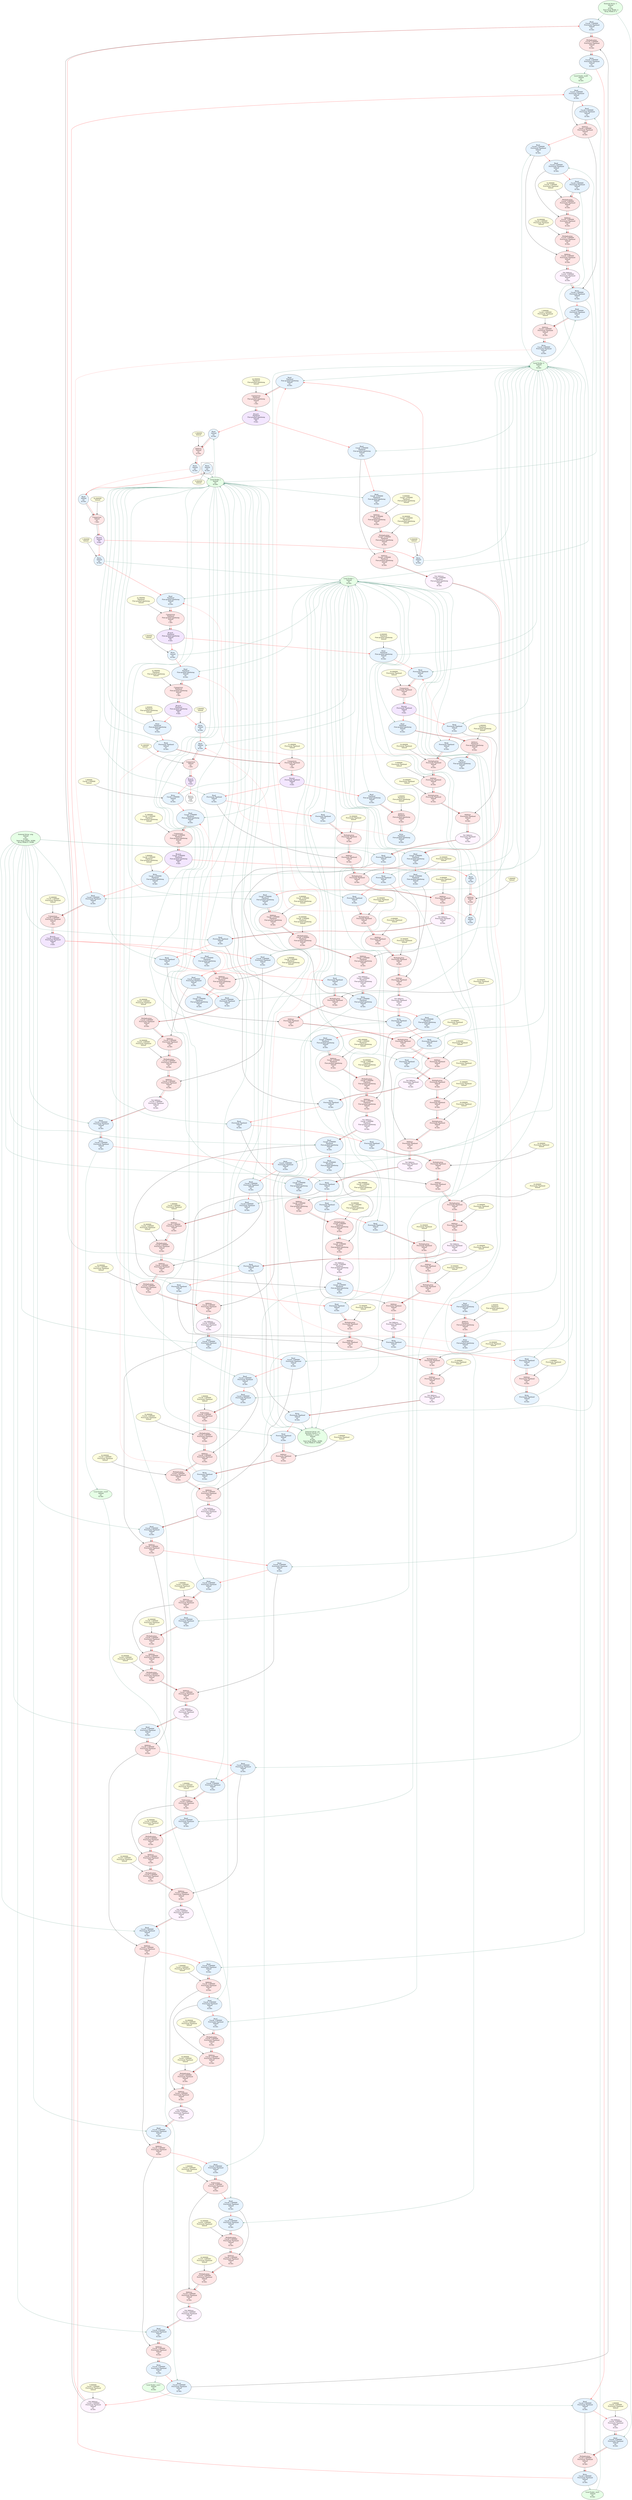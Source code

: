 digraph {
newrank="true";
node0 [style=filled fillcolor="0.33 0.1 1" arrayWidth0="2" arrayWidth1="1" arrayWidth2="1" arrayWidth3="1" arrayWidth4="1" bitwidth="32" datasetIndex="NA" datatype="int" fullUnrollFactor="1.000000" graphType="NA" group="stencil3d" inlined="1" keyText="externalArray" label="External Array: C
 Inlined
int
32 bits
 Total Array Width: 2
 Array Width 0: 2" partition1="none" partition2="none" partition3="none" partitionFactor1="0" partitionFactor2="0" partitionFactor3="0" pipelined="0" pipelinedType="0" previouslyPipelined="0" resourceType="none" tile="1" totalArrayWidth="2" tripcount="1.000000" unrollFactor1="1.000000" unrollFactor2="1.000000" unrollFactor3="1.000000" ]
node1 [style=filled fillcolor="0.33 0.1 1" arrayWidth0="16384" arrayWidth1="1" arrayWidth2="1" arrayWidth3="1" arrayWidth4="1" bitwidth="32" datasetIndex="NA" datatype="int" fullUnrollFactor="1.000000" graphType="NA" group="stencil3d" inlined="1" keyText="externalArray" label="External Array: orig
 Inlined
int
32 bits
 Total Array Width: 16384
 Array Width 0: 16384" partition1="none" partition2="none" partition3="none" partitionFactor1="0" partitionFactor2="0" partitionFactor3="0" pipelined="0" pipelinedType="0" previouslyPipelined="0" resourceType="none" tile="1" totalArrayWidth="16384" tripcount="1.000000" unrollFactor1="1.000000" unrollFactor2="1.000000" unrollFactor3="1.000000" ]
node2 [style=filled fillcolor="0.33 0.1 1" arrayWidth0="16384" arrayWidth1="1" arrayWidth2="1" arrayWidth3="1" arrayWidth4="1" bitwidth="32" datasetIndex="NA" datatype="int" fullUnrollFactor="1.000000" graphType="NA" group="stencil3d" inlined="1" keyText="externalArray" label="External Array: sol
 Partition Factor 1: 2
 Partition 1: cyclic
 Inlined
int
32 bits
 Total Array Width: 16384
 Array Width 0: 16384" partition1="cyclic" partition2="none" partition3="none" partitionFactor1="2" partitionFactor2="0" partitionFactor3="0" pipelined="0" pipelinedType="0" previouslyPipelined="0" resourceType="none" tile="1" totalArrayWidth="16384" tripcount="1.000000" unrollFactor1="1.000000" unrollFactor2="1.000000" unrollFactor3="1.000000" ]
node3 [style=filled fillcolor="0.33 0.1 1" arrayWidth0="1" arrayWidth1="1" arrayWidth2="1" arrayWidth3="1" arrayWidth4="1" bitwidth="32" datasetIndex="NA" datatype="int" fullUnrollFactor="1.000000" graphType="NA" group="stencil3d" inlined="1" keyText="localScalar" label="Local Scalar: i
 Inlined
int
32 bits" partition1="none" partition2="none" partition3="none" partitionFactor1="0" partitionFactor2="0" partitionFactor3="0" pipelined="0" pipelinedType="0" previouslyPipelined="0" resourceType="none" tile="1" totalArrayWidth="1" tripcount="1.000000" unrollFactor1="1.000000" unrollFactor2="1.000000" unrollFactor3="1.000000" ]
node4 [style=filled fillcolor="0.33 0.1 1" arrayWidth0="1" arrayWidth1="1" arrayWidth2="1" arrayWidth3="1" arrayWidth4="1" bitwidth="32" datasetIndex="NA" datatype="int" fullUnrollFactor="1.000000" graphType="NA" group="stencil3d" inlined="1" keyText="localScalar" label="Local Scalar: j
 Inlined
int
32 bits" partition1="none" partition2="none" partition3="none" partitionFactor1="0" partitionFactor2="0" partitionFactor3="0" pipelined="0" pipelinedType="0" previouslyPipelined="0" resourceType="none" tile="1" totalArrayWidth="1" tripcount="1.000000" unrollFactor1="1.000000" unrollFactor2="1.000000" unrollFactor3="1.000000" ]
node5 [style=filled fillcolor="0.33 0.1 1" arrayWidth0="1" arrayWidth1="1" arrayWidth2="1" arrayWidth3="1" arrayWidth4="1" bitwidth="32" datasetIndex="NA" datatype="int" fullUnrollFactor="1.000000" graphType="NA" group="stencil3d" inlined="1" keyText="localScalar" label="Local Scalar: k
 Inlined
int
32 bits" partition1="none" partition2="none" partition3="none" partitionFactor1="0" partitionFactor2="0" partitionFactor3="0" pipelined="0" pipelinedType="0" previouslyPipelined="0" resourceType="none" tile="1" totalArrayWidth="1" tripcount="1.000000" unrollFactor1="1.000000" unrollFactor2="1.000000" unrollFactor3="1.000000" ]
node6 [style=filled fillcolor="0.33 0.1 1" arrayWidth0="1" arrayWidth1="1" arrayWidth2="1" arrayWidth3="1" arrayWidth4="1" bitwidth="32" datasetIndex="NA" datatype="int" fullUnrollFactor="1.000000" graphType="NA" group="stencil3d" inlined="1" keyText="localScalar" label="Local Scalar: sum0
 Inlined
int
32 bits" partition1="none" partition2="none" partition3="none" partitionFactor1="0" partitionFactor2="0" partitionFactor3="0" pipelined="0" pipelinedType="0" previouslyPipelined="0" resourceType="none" tile="1" totalArrayWidth="1" tripcount="1.000000" unrollFactor1="1.000000" unrollFactor2="1.000000" unrollFactor3="1.000000" ]
node7 [style=filled fillcolor="0.33 0.1 1" arrayWidth0="1" arrayWidth1="1" arrayWidth2="1" arrayWidth3="1" arrayWidth4="1" bitwidth="32" datasetIndex="NA" datatype="int" fullUnrollFactor="1.000000" graphType="NA" group="stencil3d" inlined="1" keyText="localScalar" label="Local Scalar: sum1
 Inlined
int
32 bits" partition1="none" partition2="none" partition3="none" partitionFactor1="0" partitionFactor2="0" partitionFactor3="0" pipelined="0" pipelinedType="0" previouslyPipelined="0" resourceType="none" tile="1" totalArrayWidth="1" tripcount="1.000000" unrollFactor1="1.000000" unrollFactor2="1.000000" unrollFactor3="1.000000" ]
node8 [style=filled fillcolor="0.33 0.1 1" arrayWidth0="1" arrayWidth1="1" arrayWidth2="1" arrayWidth3="1" arrayWidth4="1" bitwidth="32" datasetIndex="NA" datatype="int" fullUnrollFactor="1.000000" graphType="NA" group="stencil3d" inlined="1" keyText="localScalar" label="Local Scalar: mul0
 Inlined
int
32 bits" partition1="none" partition2="none" partition3="none" partitionFactor1="0" partitionFactor2="0" partitionFactor3="0" pipelined="0" pipelinedType="0" previouslyPipelined="0" resourceType="none" tile="1" totalArrayWidth="1" tripcount="1.000000" unrollFactor1="1.000000" unrollFactor2="1.000000" unrollFactor3="1.000000" ]
node9 [style=filled fillcolor="0.33 0.1 1" arrayWidth0="1" arrayWidth1="1" arrayWidth2="1" arrayWidth3="1" arrayWidth4="1" bitwidth="32" datasetIndex="NA" datatype="int" fullUnrollFactor="1.000000" graphType="NA" group="stencil3d" inlined="1" keyText="localScalar" label="Local Scalar: mul1
 Inlined
int
32 bits" partition1="none" partition2="none" partition3="none" partitionFactor1="0" partitionFactor2="0" partitionFactor3="0" pipelined="0" pipelinedType="0" previouslyPipelined="0" resourceType="none" tile="1" totalArrayWidth="1" tripcount="1.000000" unrollFactor1="1.000000" unrollFactor2="1.000000" unrollFactor3="1.000000" ]
node10 [style=filled fillcolor="lightyellow" arrayWidth0="1" arrayWidth1="1" arrayWidth2="1" arrayWidth3="1" arrayWidth4="1" datasetIndex="NA" fullUnrollFactor="1.000000" graphType="NA" group="stencil3d" inlined="1" keyText="constantValue" label="0.000000
 Inlined" partition1="none" partition2="none" partition3="none" partitionFactor1="0" partitionFactor2="0" partitionFactor3="0" pipelined="0" pipelinedType="0" previouslyPipelined="0" resourceType="none" tile="1" totalArrayWidth="1" tripcount="1.000000" unrollFactor1="1.000000" unrollFactor2="1.000000" unrollFactor3="1.000000" ]
node11 [style=filled fillcolor="0.584 0.1 1" arrayWidth0="1" arrayWidth1="1" arrayWidth2="1" arrayWidth3="1" arrayWidth4="1" bitwidth="32" datasetIndex="NA" datatype="int" fullUnrollFactor="1.000000" graphType="NA" group="stencil3d" inlined="1" keyText="store" label="Write
 Inlined
int
32 bits" partition1="none" partition2="none" partition3="none" partitionFactor1="0" partitionFactor2="0" partitionFactor3="0" pipelined="0" pipelinedType="0" previouslyPipelined="0" resourceType="none" tile="1" totalArrayWidth="1" tripcount="1.000000" unrollFactor1="1.000000" unrollFactor2="1.000000" unrollFactor3="1.000000" ]
node12 [style=filled fillcolor="lightyellow" arrayWidth0="1" arrayWidth1="1" arrayWidth2="1" arrayWidth3="1" arrayWidth4="1" datasetIndex="NA" fullUnrollFactor="1.000000" graphType="NA" group="stencil3d" inlined="1" keyText="constantValue" label="32.000000
 Inlined" partition1="none" partition2="none" partition3="none" partitionFactor1="0" partitionFactor2="0" partitionFactor3="0" pipelined="0" pipelinedType="0" previouslyPipelined="0" resourceType="none" tile="1" totalArrayWidth="1" tripcount="1.000000" unrollFactor1="1.000000" unrollFactor2="1.000000" unrollFactor3="1.000000" ]
node13 [style=filled fillcolor="0.584 0.1 1" arrayWidth0="1" arrayWidth1="1" arrayWidth2="1" arrayWidth3="1" arrayWidth4="1" bitwidth="32" datasetIndex="NA" datatype="int" fullUnrollFactor="1.000000" graphType="NA" group="stencil3d" inlined="1" keyText="load" label="Read
 Inlined
int
32 bits" partition1="none" partition2="none" partition3="none" partitionFactor1="0" partitionFactor2="0" partitionFactor3="0" pipelined="0" pipelinedType="0" previouslyPipelined="0" resourceType="none" tile="1" totalArrayWidth="1" tripcount="1.000000" unrollFactor1="1.000000" unrollFactor2="1.000000" unrollFactor3="1.000000" ]
node14 [style=filled fillcolor="0 0.1 1" arrayWidth0="1" arrayWidth1="1" arrayWidth2="1" arrayWidth3="1" arrayWidth4="1" bitwidth="1" datasetIndex="NA" datatype="int" fullUnrollFactor="1.000000" graphType="NA" group="stencil3d" inlined="1" keyText="cmp" label="Comparison
 Inlined
int
1 bits" partition1="none" partition2="none" partition3="none" partitionFactor1="0" partitionFactor2="0" partitionFactor3="0" pipelined="0" pipelinedType="0" previouslyPipelined="0" resourceType="none" tile="1" totalArrayWidth="1" tripcount="1.000000" unrollFactor1="1.000000" unrollFactor2="1.000000" unrollFactor3="1.000000" ]
node15 [style=filled fillcolor="0.75 0.1 1" arrayWidth0="1" arrayWidth1="1" arrayWidth2="1" arrayWidth3="1" arrayWidth4="1" bitwidth="0" datasetIndex="NA" datatype="NA" fullUnrollFactor="1.000000" graphType="NA" group="stencil3d" inlined="1" keyText="br" label="Branch
 Inlined
NA
0 bits" partition1="none" partition2="none" partition3="none" partitionFactor1="0" partitionFactor2="0" partitionFactor3="0" pipelined="0" pipelinedType="0" previouslyPipelined="0" resourceType="none" tile="1" totalArrayWidth="1" tripcount="1.000000" unrollFactor1="1.000000" unrollFactor2="1.000000" unrollFactor3="1.000000" ]
node16 [style=filled fillcolor="lightyellow" arrayWidth0="1" arrayWidth1="1" arrayWidth2="1" arrayWidth3="1" arrayWidth4="1" datasetIndex="NA" fullUnrollFactor="1.000000" graphType="NA" group="stencil3d" inlined="1" keyText="constantValue" label="0.000000
 Inlined" partition1="none" partition2="none" partition3="none" partitionFactor1="0" partitionFactor2="0" partitionFactor3="0" pipelined="0" pipelinedType="0" previouslyPipelined="0" resourceType="none" tile="1" totalArrayWidth="1" tripcount="1.000000" unrollFactor1="1.000000" unrollFactor2="1.000000" unrollFactor3="1.000000" ]
node17 [style=filled fillcolor="0.584 0.1 1" arrayWidth0="1" arrayWidth1="1" arrayWidth2="1" arrayWidth3="1" arrayWidth4="1" bitwidth="32" datasetIndex="NA" datatype="int" fullUnrollFactor="1.000000" graphType="NA" group="stencil3d" inlined="1" keyText="store" label="Write
 Inlined
int
32 bits" partition1="none" partition2="none" partition3="none" partitionFactor1="0" partitionFactor2="0" partitionFactor3="0" pipelined="0" pipelinedType="0" previouslyPipelined="0" resourceType="none" tile="1" totalArrayWidth="1" tripcount="1.000000" unrollFactor1="1.000000" unrollFactor2="1.000000" unrollFactor3="1.000000" ]
node18 [style=filled fillcolor="lightyellow" arrayWidth0="1" arrayWidth1="1" arrayWidth2="1" arrayWidth3="1" arrayWidth4="1" datasetIndex="NA" fullUnrollFactor="1.000000" graphType="NA" group="stencil3d" inlined="1" keyText="constantValue" label="16.000000
 Pipelined
 Fine-grained pipelining
 Inlined" partition1="none" partition2="none" partition3="none" partitionFactor1="0" partitionFactor2="0" partitionFactor3="0" pipelined="1" pipelinedType="2" previouslyPipelined="0" resourceType="none" tile="1" totalArrayWidth="1" tripcount="1.000000" unrollFactor1="1.000000" unrollFactor2="1.000000" unrollFactor3="1.000000" ]
node19 [style=filled fillcolor="0.584 0.1 1" arrayWidth0="1" arrayWidth1="1" arrayWidth2="1" arrayWidth3="1" arrayWidth4="1" bitwidth="32" datasetIndex="NA" datatype="int" fullUnrollFactor="1.000000" graphType="NA" group="stencil3d" inlined="1" keyText="load" label="Read
 Pipelined
 Fine-grained pipelining
 Inlined
int
32 bits" partition1="none" partition2="none" partition3="none" partitionFactor1="0" partitionFactor2="0" partitionFactor3="0" pipelined="1" pipelinedType="2" previouslyPipelined="0" resourceType="none" tile="1" totalArrayWidth="1" tripcount="1.000000" unrollFactor1="1.000000" unrollFactor2="1.000000" unrollFactor3="1.000000" ]
node20 [style=filled fillcolor="0 0.1 1" arrayWidth0="1" arrayWidth1="1" arrayWidth2="1" arrayWidth3="1" arrayWidth4="1" bitwidth="1" datasetIndex="NA" datatype="int" fullUnrollFactor="1.000000" graphType="NA" group="stencil3d" inlined="1" keyText="cmp" label="Comparison
 Pipelined
 Fine-grained pipelining
 Inlined
int
1 bits" partition1="none" partition2="none" partition3="none" partitionFactor1="0" partitionFactor2="0" partitionFactor3="0" pipelined="1" pipelinedType="2" previouslyPipelined="0" resourceType="none" tile="1" totalArrayWidth="1" tripcount="1.000000" unrollFactor1="1.000000" unrollFactor2="1.000000" unrollFactor3="1.000000" ]
node21 [style=filled fillcolor="0.75 0.1 1" arrayWidth0="1" arrayWidth1="1" arrayWidth2="1" arrayWidth3="1" arrayWidth4="1" bitwidth="0" datasetIndex="NA" datatype="NA" fullUnrollFactor="1.000000" graphType="NA" group="stencil3d" inlined="1" keyText="br" label="Branch
 Pipelined
 Fine-grained pipelining
 Inlined
NA
0 bits" partition1="none" partition2="none" partition3="none" partitionFactor1="0" partitionFactor2="0" partitionFactor3="0" pipelined="1" pipelinedType="2" previouslyPipelined="0" resourceType="none" tile="1" totalArrayWidth="1" tripcount="1.000000" unrollFactor1="1.000000" unrollFactor2="1.000000" unrollFactor3="1.000000" ]
node22 [style=filled fillcolor="0.833 0.05 1" arrayWidth0="1" arrayWidth1="1" arrayWidth2="1" arrayWidth3="1" arrayWidth4="1" bitwidth="32" datasetIndex="NA" datatype="int" fullUnrollFactor="2.000000" graphType="NA" group="stencil3d" inlined="1" keyText="getelementptr" label="Get Address
 Unroll: 2.000000
 Pipelined
 Fine-grained pipelining
 Inlined
int
32 bits" partition1="none" partition2="none" partition3="none" partitionFactor1="0" partitionFactor2="0" partitionFactor3="0" pipelined="1" pipelinedType="2" previouslyPipelined="0" resourceType="none" tile="1" totalArrayWidth="1" tripcount="1.000000" unrollFactor1="2.000000" unrollFactor2="1.000000" unrollFactor3="1.000000" ]
node23 [style=filled fillcolor="0.584 0.1 1" arrayWidth0="1" arrayWidth1="1" arrayWidth2="1" arrayWidth3="1" arrayWidth4="1" bitwidth="32" datasetIndex="NA" datatype="int" fullUnrollFactor="2.000000" graphType="NA" group="stencil3d" inlined="1" keyText="load" label="Read
 Unroll: 2.000000
 Pipelined
 Fine-grained pipelining
 Inlined
int
32 bits" partition1="none" partition2="none" partition3="none" partitionFactor1="0" partitionFactor2="0" partitionFactor3="0" pipelined="1" pipelinedType="2" previouslyPipelined="0" resourceType="none" tile="1" totalArrayWidth="1" tripcount="1.000000" unrollFactor1="2.000000" unrollFactor2="1.000000" unrollFactor3="1.000000" ]
node24 [style=filled fillcolor="lightyellow" arrayWidth0="1" arrayWidth1="1" arrayWidth2="1" arrayWidth3="1" arrayWidth4="1" datasetIndex="NA" fullUnrollFactor="2.000000" graphType="NA" group="stencil3d" inlined="1" keyText="constantValue" label="16.000000
 Unroll: 2.000000
 Pipelined
 Fine-grained pipelining
 Inlined" partition1="none" partition2="none" partition3="none" partitionFactor1="0" partitionFactor2="0" partitionFactor3="0" pipelined="1" pipelinedType="2" previouslyPipelined="0" resourceType="none" tile="1" totalArrayWidth="1" tripcount="1.000000" unrollFactor1="2.000000" unrollFactor2="1.000000" unrollFactor3="1.000000" ]
node25 [style=filled fillcolor="0.584 0.1 1" arrayWidth0="1" arrayWidth1="1" arrayWidth2="1" arrayWidth3="1" arrayWidth4="1" bitwidth="32" datasetIndex="NA" datatype="int" fullUnrollFactor="2.000000" graphType="NA" group="stencil3d" inlined="1" keyText="load" label="Read
 Unroll: 2.000000
 Pipelined
 Fine-grained pipelining
 Inlined
int
32 bits" partition1="none" partition2="none" partition3="none" partitionFactor1="0" partitionFactor2="0" partitionFactor3="0" pipelined="1" pipelinedType="2" previouslyPipelined="0" resourceType="none" tile="1" totalArrayWidth="1" tripcount="1.000000" unrollFactor1="2.000000" unrollFactor2="1.000000" unrollFactor3="1.000000" ]
node26 [style=filled fillcolor="lightyellow" arrayWidth0="1" arrayWidth1="1" arrayWidth2="1" arrayWidth3="1" arrayWidth4="1" datasetIndex="NA" fullUnrollFactor="2.000000" graphType="NA" group="stencil3d" inlined="1" keyText="constantValue" label="0.000000
 Unroll: 2.000000
 Pipelined
 Fine-grained pipelining
 Inlined" partition1="none" partition2="none" partition3="none" partitionFactor1="0" partitionFactor2="0" partitionFactor3="0" pipelined="1" pipelinedType="2" previouslyPipelined="0" resourceType="none" tile="1" totalArrayWidth="1" tripcount="1.000000" unrollFactor1="2.000000" unrollFactor2="1.000000" unrollFactor3="1.000000" ]
node27 [style=filled fillcolor="0 0.1 1" arrayWidth0="1" arrayWidth1="1" arrayWidth2="1" arrayWidth3="1" arrayWidth4="1" bitwidth="32" datasetIndex="NA" datatype="int" fullUnrollFactor="2.000000" graphType="NA" group="stencil3d" inlined="1" keyText="add" label="Addition
 Unroll: 2.000000
 Pipelined
 Fine-grained pipelining
 Inlined
int
32 bits" partition1="none" partition2="none" partition3="none" partitionFactor1="0" partitionFactor2="0" partitionFactor3="0" pipelined="1" pipelinedType="2" previouslyPipelined="0" resourceType="none" tile="1" totalArrayWidth="1" tripcount="1.000000" unrollFactor1="2.000000" unrollFactor2="1.000000" unrollFactor3="1.000000" ]
node28 [style=filled fillcolor="0 0.1 1" arrayWidth0="1" arrayWidth1="1" arrayWidth2="1" arrayWidth3="1" arrayWidth4="1" bitwidth="32" datasetIndex="NA" datatype="int" fullUnrollFactor="2.000000" graphType="NA" group="stencil3d" inlined="1" keyText="mul" label="Multiplication
 Unroll: 2.000000
 Pipelined
 Fine-grained pipelining
 Inlined
int
32 bits" partition1="none" partition2="none" partition3="none" partitionFactor1="0" partitionFactor2="0" partitionFactor3="0" pipelined="1" pipelinedType="2" previouslyPipelined="0" resourceType="none" tile="1" totalArrayWidth="1" tripcount="1.000000" unrollFactor1="2.000000" unrollFactor2="1.000000" unrollFactor3="1.000000" ]
node29 [style=filled fillcolor="0 0.1 1" arrayWidth0="1" arrayWidth1="1" arrayWidth2="1" arrayWidth3="1" arrayWidth4="1" bitwidth="32" datasetIndex="NA" datatype="int" fullUnrollFactor="2.000000" graphType="NA" group="stencil3d" inlined="1" keyText="add" label="Addition
 Unroll: 2.000000
 Pipelined
 Fine-grained pipelining
 Inlined
int
32 bits" partition1="none" partition2="none" partition3="none" partitionFactor1="0" partitionFactor2="0" partitionFactor3="0" pipelined="1" pipelinedType="2" previouslyPipelined="0" resourceType="none" tile="1" totalArrayWidth="1" tripcount="1.000000" unrollFactor1="2.000000" unrollFactor2="1.000000" unrollFactor3="1.000000" ]
node30 [style=filled fillcolor="0.584 0.1 1" arrayWidth0="1" arrayWidth1="1" arrayWidth2="1" arrayWidth3="1" arrayWidth4="1" bitwidth="32" datasetIndex="NA" datatype="int" fullUnrollFactor="2.000000" graphType="NA" group="stencil3d" inlined="1" keyText="load" label="Read
 Unroll: 2.000000
 Pipelined
 Fine-grained pipelining
 Inlined
int
32 bits" partition1="none" partition2="none" partition3="none" partitionFactor1="0" partitionFactor2="0" partitionFactor3="0" pipelined="1" pipelinedType="2" previouslyPipelined="0" resourceType="none" tile="1" totalArrayWidth="1" tripcount="1.000000" unrollFactor1="2.000000" unrollFactor2="1.000000" unrollFactor3="1.000000" ]
node31 [style=filled fillcolor="0.833 0.05 1" arrayWidth0="1" arrayWidth1="1" arrayWidth2="1" arrayWidth3="1" arrayWidth4="1" bitwidth="32" datasetIndex="NA" datatype="int" fullUnrollFactor="2.000000" graphType="NA" group="stencil3d" inlined="1" keyText="getelementptr" label="Get Address
 Unroll: 2.000000
 Pipelined
 Fine-grained pipelining
 Inlined
int
32 bits" partition1="none" partition2="none" partition3="none" partitionFactor1="0" partitionFactor2="0" partitionFactor3="0" pipelined="1" pipelinedType="2" previouslyPipelined="0" resourceType="none" tile="1" totalArrayWidth="1" tripcount="1.000000" unrollFactor1="2.000000" unrollFactor2="1.000000" unrollFactor3="1.000000" ]
node32 [style=filled fillcolor="0.584 0.1 1" arrayWidth0="1" arrayWidth1="1" arrayWidth2="1" arrayWidth3="1" arrayWidth4="1" bitwidth="32" datasetIndex="NA" datatype="int" fullUnrollFactor="2.000000" graphType="NA" group="stencil3d" inlined="1" keyText="load" label="Read
 Unroll: 2.000000
 Pipelined
 Fine-grained pipelining
 Inlined
int
32 bits" partition1="none" partition2="none" partition3="none" partitionFactor1="0" partitionFactor2="0" partitionFactor3="0" pipelined="1" pipelinedType="2" previouslyPipelined="0" resourceType="none" tile="1" totalArrayWidth="1" tripcount="1.000000" unrollFactor1="2.000000" unrollFactor2="1.000000" unrollFactor3="1.000000" ]
node33 [style=filled fillcolor="lightyellow" arrayWidth0="1" arrayWidth1="1" arrayWidth2="1" arrayWidth3="1" arrayWidth4="1" datasetIndex="NA" fullUnrollFactor="2.000000" graphType="NA" group="stencil3d" inlined="1" keyText="constantValue" label="16.000000
 Unroll: 2.000000
 Pipelined
 Fine-grained pipelining
 Inlined" partition1="none" partition2="none" partition3="none" partitionFactor1="0" partitionFactor2="0" partitionFactor3="0" pipelined="1" pipelinedType="2" previouslyPipelined="0" resourceType="none" tile="1" totalArrayWidth="1" tripcount="1.000000" unrollFactor1="2.000000" unrollFactor2="1.000000" unrollFactor3="1.000000" ]
node34 [style=filled fillcolor="0.584 0.1 1" arrayWidth0="1" arrayWidth1="1" arrayWidth2="1" arrayWidth3="1" arrayWidth4="1" bitwidth="32" datasetIndex="NA" datatype="int" fullUnrollFactor="2.000000" graphType="NA" group="stencil3d" inlined="1" keyText="load" label="Read
 Unroll: 2.000000
 Pipelined
 Fine-grained pipelining
 Inlined
int
32 bits" partition1="none" partition2="none" partition3="none" partitionFactor1="0" partitionFactor2="0" partitionFactor3="0" pipelined="1" pipelinedType="2" previouslyPipelined="0" resourceType="none" tile="1" totalArrayWidth="1" tripcount="1.000000" unrollFactor1="2.000000" unrollFactor2="1.000000" unrollFactor3="1.000000" ]
node35 [style=filled fillcolor="lightyellow" arrayWidth0="1" arrayWidth1="1" arrayWidth2="1" arrayWidth3="1" arrayWidth4="1" datasetIndex="NA" fullUnrollFactor="2.000000" graphType="NA" group="stencil3d" inlined="1" keyText="constantValue" label="0.000000
 Unroll: 2.000000
 Pipelined
 Fine-grained pipelining
 Inlined" partition1="none" partition2="none" partition3="none" partitionFactor1="0" partitionFactor2="0" partitionFactor3="0" pipelined="1" pipelinedType="2" previouslyPipelined="0" resourceType="none" tile="1" totalArrayWidth="1" tripcount="1.000000" unrollFactor1="2.000000" unrollFactor2="1.000000" unrollFactor3="1.000000" ]
node36 [style=filled fillcolor="0 0.1 1" arrayWidth0="1" arrayWidth1="1" arrayWidth2="1" arrayWidth3="1" arrayWidth4="1" bitwidth="32" datasetIndex="NA" datatype="int" fullUnrollFactor="2.000000" graphType="NA" group="stencil3d" inlined="1" keyText="add" label="Addition
 Unroll: 2.000000
 Pipelined
 Fine-grained pipelining
 Inlined
int
32 bits" partition1="none" partition2="none" partition3="none" partitionFactor1="0" partitionFactor2="0" partitionFactor3="0" pipelined="1" pipelinedType="2" previouslyPipelined="0" resourceType="none" tile="1" totalArrayWidth="1" tripcount="1.000000" unrollFactor1="2.000000" unrollFactor2="1.000000" unrollFactor3="1.000000" ]
node37 [style=filled fillcolor="0 0.1 1" arrayWidth0="1" arrayWidth1="1" arrayWidth2="1" arrayWidth3="1" arrayWidth4="1" bitwidth="32" datasetIndex="NA" datatype="int" fullUnrollFactor="2.000000" graphType="NA" group="stencil3d" inlined="1" keyText="mul" label="Multiplication
 Unroll: 2.000000
 Pipelined
 Fine-grained pipelining
 Inlined
int
32 bits" partition1="none" partition2="none" partition3="none" partitionFactor1="0" partitionFactor2="0" partitionFactor3="0" pipelined="1" pipelinedType="2" previouslyPipelined="0" resourceType="none" tile="1" totalArrayWidth="1" tripcount="1.000000" unrollFactor1="2.000000" unrollFactor2="1.000000" unrollFactor3="1.000000" ]
node38 [style=filled fillcolor="0 0.1 1" arrayWidth0="1" arrayWidth1="1" arrayWidth2="1" arrayWidth3="1" arrayWidth4="1" bitwidth="32" datasetIndex="NA" datatype="int" fullUnrollFactor="2.000000" graphType="NA" group="stencil3d" inlined="1" keyText="add" label="Addition
 Unroll: 2.000000
 Pipelined
 Fine-grained pipelining
 Inlined
int
32 bits" partition1="none" partition2="none" partition3="none" partitionFactor1="0" partitionFactor2="0" partitionFactor3="0" pipelined="1" pipelinedType="2" previouslyPipelined="0" resourceType="none" tile="1" totalArrayWidth="1" tripcount="1.000000" unrollFactor1="2.000000" unrollFactor2="1.000000" unrollFactor3="1.000000" ]
node39 [style=filled fillcolor="0.584 0.1 1" arrayWidth0="1" arrayWidth1="1" arrayWidth2="1" arrayWidth3="1" arrayWidth4="1" bitwidth="32" datasetIndex="NA" datatype="int" fullUnrollFactor="2.000000" graphType="NA" group="stencil3d" inlined="1" keyText="store" label="Write
 Unroll: 2.000000
 Pipelined
 Fine-grained pipelining
 Inlined
int
32 bits" partition1="none" partition2="none" partition3="none" partitionFactor1="0" partitionFactor2="0" partitionFactor3="0" pipelined="1" pipelinedType="2" previouslyPipelined="0" resourceType="none" tile="1" totalArrayWidth="1" tripcount="1.000000" unrollFactor1="2.000000" unrollFactor2="1.000000" unrollFactor3="1.000000" ]
node40 [style=filled fillcolor="0.833 0.05 1" arrayWidth0="1" arrayWidth1="1" arrayWidth2="1" arrayWidth3="1" arrayWidth4="1" bitwidth="32" datasetIndex="NA" datatype="int" fullUnrollFactor="2.000000" graphType="NA" group="stencil3d" inlined="1" keyText="getelementptr" label="Get Address
 Unroll: 2.000000
 Pipelined
 Fine-grained pipelining
 Inlined
int
32 bits" partition1="none" partition2="none" partition3="none" partitionFactor1="0" partitionFactor2="0" partitionFactor3="0" pipelined="1" pipelinedType="2" previouslyPipelined="0" resourceType="none" tile="1" totalArrayWidth="1" tripcount="1.000000" unrollFactor1="2.000000" unrollFactor2="1.000000" unrollFactor3="1.000000" ]
node41 [style=filled fillcolor="0.584 0.1 1" arrayWidth0="1" arrayWidth1="1" arrayWidth2="1" arrayWidth3="1" arrayWidth4="1" bitwidth="32" datasetIndex="NA" datatype="int" fullUnrollFactor="2.000000" graphType="NA" group="stencil3d" inlined="1" keyText="load" label="Read
 Unroll: 2.000000
 Pipelined
 Fine-grained pipelining
 Inlined
int
32 bits" partition1="none" partition2="none" partition3="none" partitionFactor1="0" partitionFactor2="0" partitionFactor3="0" pipelined="1" pipelinedType="2" previouslyPipelined="0" resourceType="none" tile="1" totalArrayWidth="1" tripcount="1.000000" unrollFactor1="2.000000" unrollFactor2="1.000000" unrollFactor3="1.000000" ]
node42 [style=filled fillcolor="lightyellow" arrayWidth0="1" arrayWidth1="1" arrayWidth2="1" arrayWidth3="1" arrayWidth4="1" datasetIndex="NA" fullUnrollFactor="2.000000" graphType="NA" group="stencil3d" inlined="1" keyText="constantValue" label="16.000000
 Unroll: 2.000000
 Pipelined
 Fine-grained pipelining
 Inlined" partition1="none" partition2="none" partition3="none" partitionFactor1="0" partitionFactor2="0" partitionFactor3="0" pipelined="1" pipelinedType="2" previouslyPipelined="0" resourceType="none" tile="1" totalArrayWidth="1" tripcount="1.000000" unrollFactor1="2.000000" unrollFactor2="1.000000" unrollFactor3="1.000000" ]
node43 [style=filled fillcolor="0.584 0.1 1" arrayWidth0="1" arrayWidth1="1" arrayWidth2="1" arrayWidth3="1" arrayWidth4="1" bitwidth="32" datasetIndex="NA" datatype="int" fullUnrollFactor="2.000000" graphType="NA" group="stencil3d" inlined="1" keyText="load" label="Read
 Unroll: 2.000000
 Pipelined
 Fine-grained pipelining
 Inlined
int
32 bits" partition1="none" partition2="none" partition3="none" partitionFactor1="0" partitionFactor2="0" partitionFactor3="0" pipelined="1" pipelinedType="2" previouslyPipelined="0" resourceType="none" tile="1" totalArrayWidth="1" tripcount="1.000000" unrollFactor1="2.000000" unrollFactor2="1.000000" unrollFactor3="1.000000" ]
node44 [style=filled fillcolor="lightyellow" arrayWidth0="1" arrayWidth1="1" arrayWidth2="1" arrayWidth3="1" arrayWidth4="1" datasetIndex="NA" fullUnrollFactor="2.000000" graphType="NA" group="stencil3d" inlined="1" keyText="constantValue" label="992.000000
 Unroll: 2.000000
 Pipelined
 Fine-grained pipelining
 Inlined" partition1="none" partition2="none" partition3="none" partitionFactor1="0" partitionFactor2="0" partitionFactor3="0" pipelined="1" pipelinedType="2" previouslyPipelined="0" resourceType="none" tile="1" totalArrayWidth="1" tripcount="1.000000" unrollFactor1="2.000000" unrollFactor2="1.000000" unrollFactor3="1.000000" ]
node45 [style=filled fillcolor="0 0.1 1" arrayWidth0="1" arrayWidth1="1" arrayWidth2="1" arrayWidth3="1" arrayWidth4="1" bitwidth="32" datasetIndex="NA" datatype="int" fullUnrollFactor="2.000000" graphType="NA" group="stencil3d" inlined="1" keyText="add" label="Addition
 Unroll: 2.000000
 Pipelined
 Fine-grained pipelining
 Inlined
int
32 bits" partition1="none" partition2="none" partition3="none" partitionFactor1="0" partitionFactor2="0" partitionFactor3="0" pipelined="1" pipelinedType="2" previouslyPipelined="0" resourceType="none" tile="1" totalArrayWidth="1" tripcount="1.000000" unrollFactor1="2.000000" unrollFactor2="1.000000" unrollFactor3="1.000000" ]
node46 [style=filled fillcolor="0 0.1 1" arrayWidth0="1" arrayWidth1="1" arrayWidth2="1" arrayWidth3="1" arrayWidth4="1" bitwidth="32" datasetIndex="NA" datatype="int" fullUnrollFactor="2.000000" graphType="NA" group="stencil3d" inlined="1" keyText="mul" label="Multiplication
 Unroll: 2.000000
 Pipelined
 Fine-grained pipelining
 Inlined
int
32 bits" partition1="none" partition2="none" partition3="none" partitionFactor1="0" partitionFactor2="0" partitionFactor3="0" pipelined="1" pipelinedType="2" previouslyPipelined="0" resourceType="none" tile="1" totalArrayWidth="1" tripcount="1.000000" unrollFactor1="2.000000" unrollFactor2="1.000000" unrollFactor3="1.000000" ]
node47 [style=filled fillcolor="0 0.1 1" arrayWidth0="1" arrayWidth1="1" arrayWidth2="1" arrayWidth3="1" arrayWidth4="1" bitwidth="32" datasetIndex="NA" datatype="int" fullUnrollFactor="2.000000" graphType="NA" group="stencil3d" inlined="1" keyText="add" label="Addition
 Unroll: 2.000000
 Pipelined
 Fine-grained pipelining
 Inlined
int
32 bits" partition1="none" partition2="none" partition3="none" partitionFactor1="0" partitionFactor2="0" partitionFactor3="0" pipelined="1" pipelinedType="2" previouslyPipelined="0" resourceType="none" tile="1" totalArrayWidth="1" tripcount="1.000000" unrollFactor1="2.000000" unrollFactor2="1.000000" unrollFactor3="1.000000" ]
node48 [style=filled fillcolor="0.584 0.1 1" arrayWidth0="1" arrayWidth1="1" arrayWidth2="1" arrayWidth3="1" arrayWidth4="1" bitwidth="32" datasetIndex="NA" datatype="int" fullUnrollFactor="2.000000" graphType="NA" group="stencil3d" inlined="1" keyText="load" label="Read
 Unroll: 2.000000
 Pipelined
 Fine-grained pipelining
 Inlined
int
32 bits" partition1="none" partition2="none" partition3="none" partitionFactor1="0" partitionFactor2="0" partitionFactor3="0" pipelined="1" pipelinedType="2" previouslyPipelined="0" resourceType="none" tile="1" totalArrayWidth="1" tripcount="1.000000" unrollFactor1="2.000000" unrollFactor2="1.000000" unrollFactor3="1.000000" ]
node49 [style=filled fillcolor="0.833 0.05 1" arrayWidth0="1" arrayWidth1="1" arrayWidth2="1" arrayWidth3="1" arrayWidth4="1" bitwidth="32" datasetIndex="NA" datatype="int" fullUnrollFactor="2.000000" graphType="NA" group="stencil3d" inlined="1" keyText="getelementptr" label="Get Address
 Unroll: 2.000000
 Pipelined
 Fine-grained pipelining
 Inlined
int
32 bits" partition1="none" partition2="none" partition3="none" partitionFactor1="0" partitionFactor2="0" partitionFactor3="0" pipelined="1" pipelinedType="2" previouslyPipelined="0" resourceType="none" tile="1" totalArrayWidth="1" tripcount="1.000000" unrollFactor1="2.000000" unrollFactor2="1.000000" unrollFactor3="1.000000" ]
node50 [style=filled fillcolor="0.584 0.1 1" arrayWidth0="1" arrayWidth1="1" arrayWidth2="1" arrayWidth3="1" arrayWidth4="1" bitwidth="32" datasetIndex="NA" datatype="int" fullUnrollFactor="2.000000" graphType="NA" group="stencil3d" inlined="1" keyText="load" label="Read
 Unroll: 2.000000
 Pipelined
 Fine-grained pipelining
 Inlined
int
32 bits" partition1="none" partition2="none" partition3="none" partitionFactor1="0" partitionFactor2="0" partitionFactor3="0" pipelined="1" pipelinedType="2" previouslyPipelined="0" resourceType="none" tile="1" totalArrayWidth="1" tripcount="1.000000" unrollFactor1="2.000000" unrollFactor2="1.000000" unrollFactor3="1.000000" ]
node51 [style=filled fillcolor="lightyellow" arrayWidth0="1" arrayWidth1="1" arrayWidth2="1" arrayWidth3="1" arrayWidth4="1" datasetIndex="NA" fullUnrollFactor="2.000000" graphType="NA" group="stencil3d" inlined="1" keyText="constantValue" label="16.000000
 Unroll: 2.000000
 Pipelined
 Fine-grained pipelining
 Inlined" partition1="none" partition2="none" partition3="none" partitionFactor1="0" partitionFactor2="0" partitionFactor3="0" pipelined="1" pipelinedType="2" previouslyPipelined="0" resourceType="none" tile="1" totalArrayWidth="1" tripcount="1.000000" unrollFactor1="2.000000" unrollFactor2="1.000000" unrollFactor3="1.000000" ]
node52 [style=filled fillcolor="0.584 0.1 1" arrayWidth0="1" arrayWidth1="1" arrayWidth2="1" arrayWidth3="1" arrayWidth4="1" bitwidth="32" datasetIndex="NA" datatype="int" fullUnrollFactor="2.000000" graphType="NA" group="stencil3d" inlined="1" keyText="load" label="Read
 Unroll: 2.000000
 Pipelined
 Fine-grained pipelining
 Inlined
int
32 bits" partition1="none" partition2="none" partition3="none" partitionFactor1="0" partitionFactor2="0" partitionFactor3="0" pipelined="1" pipelinedType="2" previouslyPipelined="0" resourceType="none" tile="1" totalArrayWidth="1" tripcount="1.000000" unrollFactor1="2.000000" unrollFactor2="1.000000" unrollFactor3="1.000000" ]
node53 [style=filled fillcolor="lightyellow" arrayWidth0="1" arrayWidth1="1" arrayWidth2="1" arrayWidth3="1" arrayWidth4="1" datasetIndex="NA" fullUnrollFactor="2.000000" graphType="NA" group="stencil3d" inlined="1" keyText="constantValue" label="992.000000
 Unroll: 2.000000
 Pipelined
 Fine-grained pipelining
 Inlined" partition1="none" partition2="none" partition3="none" partitionFactor1="0" partitionFactor2="0" partitionFactor3="0" pipelined="1" pipelinedType="2" previouslyPipelined="0" resourceType="none" tile="1" totalArrayWidth="1" tripcount="1.000000" unrollFactor1="2.000000" unrollFactor2="1.000000" unrollFactor3="1.000000" ]
node54 [style=filled fillcolor="0 0.1 1" arrayWidth0="1" arrayWidth1="1" arrayWidth2="1" arrayWidth3="1" arrayWidth4="1" bitwidth="32" datasetIndex="NA" datatype="int" fullUnrollFactor="2.000000" graphType="NA" group="stencil3d" inlined="1" keyText="add" label="Addition
 Unroll: 2.000000
 Pipelined
 Fine-grained pipelining
 Inlined
int
32 bits" partition1="none" partition2="none" partition3="none" partitionFactor1="0" partitionFactor2="0" partitionFactor3="0" pipelined="1" pipelinedType="2" previouslyPipelined="0" resourceType="none" tile="1" totalArrayWidth="1" tripcount="1.000000" unrollFactor1="2.000000" unrollFactor2="1.000000" unrollFactor3="1.000000" ]
node55 [style=filled fillcolor="0 0.1 1" arrayWidth0="1" arrayWidth1="1" arrayWidth2="1" arrayWidth3="1" arrayWidth4="1" bitwidth="32" datasetIndex="NA" datatype="int" fullUnrollFactor="2.000000" graphType="NA" group="stencil3d" inlined="1" keyText="mul" label="Multiplication
 Unroll: 2.000000
 Pipelined
 Fine-grained pipelining
 Inlined
int
32 bits" partition1="none" partition2="none" partition3="none" partitionFactor1="0" partitionFactor2="0" partitionFactor3="0" pipelined="1" pipelinedType="2" previouslyPipelined="0" resourceType="none" tile="1" totalArrayWidth="1" tripcount="1.000000" unrollFactor1="2.000000" unrollFactor2="1.000000" unrollFactor3="1.000000" ]
node56 [style=filled fillcolor="0 0.1 1" arrayWidth0="1" arrayWidth1="1" arrayWidth2="1" arrayWidth3="1" arrayWidth4="1" bitwidth="32" datasetIndex="NA" datatype="int" fullUnrollFactor="2.000000" graphType="NA" group="stencil3d" inlined="1" keyText="add" label="Addition
 Unroll: 2.000000
 Pipelined
 Fine-grained pipelining
 Inlined
int
32 bits" partition1="none" partition2="none" partition3="none" partitionFactor1="0" partitionFactor2="0" partitionFactor3="0" pipelined="1" pipelinedType="2" previouslyPipelined="0" resourceType="none" tile="1" totalArrayWidth="1" tripcount="1.000000" unrollFactor1="2.000000" unrollFactor2="1.000000" unrollFactor3="1.000000" ]
node57 [style=filled fillcolor="0.584 0.1 1" arrayWidth0="1" arrayWidth1="1" arrayWidth2="1" arrayWidth3="1" arrayWidth4="1" bitwidth="32" datasetIndex="NA" datatype="int" fullUnrollFactor="2.000000" graphType="NA" group="stencil3d" inlined="1" keyText="store" label="Write
 Unroll: 2.000000
 Pipelined
 Fine-grained pipelining
 Inlined
int
32 bits" partition1="none" partition2="none" partition3="none" partitionFactor1="0" partitionFactor2="0" partitionFactor3="0" pipelined="1" pipelinedType="2" previouslyPipelined="0" resourceType="none" tile="1" totalArrayWidth="1" tripcount="1.000000" unrollFactor1="2.000000" unrollFactor2="1.000000" unrollFactor3="1.000000" ]
node58 [style=filled fillcolor="0.584 0.1 1" arrayWidth0="1" arrayWidth1="1" arrayWidth2="1" arrayWidth3="1" arrayWidth4="1" bitwidth="32" datasetIndex="NA" datatype="int" fullUnrollFactor="1.000000" graphType="NA" group="stencil3d" inlined="1" keyText="load" label="Read
 Pipelined
 Fine-grained pipelining
 Inlined
int
32 bits" partition1="none" partition2="none" partition3="none" partitionFactor1="0" partitionFactor2="0" partitionFactor3="0" pipelined="1" pipelinedType="2" previouslyPipelined="0" resourceType="none" tile="1" totalArrayWidth="1" tripcount="1.000000" unrollFactor1="1.000000" unrollFactor2="1.000000" unrollFactor3="1.000000" ]
node59 [style=filled fillcolor="lightyellow" arrayWidth0="1" arrayWidth1="1" arrayWidth2="1" arrayWidth3="1" arrayWidth4="1" datasetIndex="NA" fullUnrollFactor="1.000000" graphType="NA" group="stencil3d" inlined="1" keyText="constantValue" label="1.000000
 Pipelined
 Fine-grained pipelining
 Inlined" partition1="none" partition2="none" partition3="none" partitionFactor1="0" partitionFactor2="0" partitionFactor3="0" pipelined="1" pipelinedType="2" previouslyPipelined="0" resourceType="none" tile="1" totalArrayWidth="1" tripcount="1.000000" unrollFactor1="1.000000" unrollFactor2="1.000000" unrollFactor3="1.000000" ]
node60 [style=filled fillcolor="0 0.1 1" arrayWidth0="1" arrayWidth1="1" arrayWidth2="1" arrayWidth3="1" arrayWidth4="1" bitwidth="32" datasetIndex="NA" datatype="int" fullUnrollFactor="1.000000" graphType="NA" group="stencil3d" inlined="1" keyText="add" label="Addition
 Pipelined
 Fine-grained pipelining
 Inlined
int
32 bits" partition1="none" partition2="none" partition3="none" partitionFactor1="0" partitionFactor2="0" partitionFactor3="0" pipelined="1" pipelinedType="2" previouslyPipelined="0" resourceType="none" tile="1" totalArrayWidth="1" tripcount="1.000000" unrollFactor1="1.000000" unrollFactor2="1.000000" unrollFactor3="1.000000" ]
node61 [style=filled fillcolor="0.584 0.1 1" arrayWidth0="1" arrayWidth1="1" arrayWidth2="1" arrayWidth3="1" arrayWidth4="1" bitwidth="32" datasetIndex="NA" datatype="int" fullUnrollFactor="1.000000" graphType="NA" group="stencil3d" inlined="1" keyText="store" label="Write
 Pipelined
 Fine-grained pipelining
 Inlined
int
32 bits" partition1="none" partition2="none" partition3="none" partitionFactor1="0" partitionFactor2="0" partitionFactor3="0" pipelined="1" pipelinedType="2" previouslyPipelined="0" resourceType="none" tile="1" totalArrayWidth="1" tripcount="1.000000" unrollFactor1="1.000000" unrollFactor2="1.000000" unrollFactor3="1.000000" ]
node62 [style=filled fillcolor="0.584 0.1 1" arrayWidth0="1" arrayWidth1="1" arrayWidth2="1" arrayWidth3="1" arrayWidth4="1" bitwidth="32" datasetIndex="NA" datatype="int" fullUnrollFactor="1.000000" graphType="NA" group="stencil3d" inlined="1" keyText="load" label="Read
 Inlined
int
32 bits" partition1="none" partition2="none" partition3="none" partitionFactor1="0" partitionFactor2="0" partitionFactor3="0" pipelined="0" pipelinedType="0" previouslyPipelined="0" resourceType="none" tile="1" totalArrayWidth="1" tripcount="1.000000" unrollFactor1="1.000000" unrollFactor2="1.000000" unrollFactor3="1.000000" ]
node63 [style=filled fillcolor="lightyellow" arrayWidth0="1" arrayWidth1="1" arrayWidth2="1" arrayWidth3="1" arrayWidth4="1" datasetIndex="NA" fullUnrollFactor="1.000000" graphType="NA" group="stencil3d" inlined="1" keyText="constantValue" label="1.000000
 Inlined" partition1="none" partition2="none" partition3="none" partitionFactor1="0" partitionFactor2="0" partitionFactor3="0" pipelined="0" pipelinedType="0" previouslyPipelined="0" resourceType="none" tile="1" totalArrayWidth="1" tripcount="1.000000" unrollFactor1="1.000000" unrollFactor2="1.000000" unrollFactor3="1.000000" ]
node64 [style=filled fillcolor="0 0.1 1" arrayWidth0="1" arrayWidth1="1" arrayWidth2="1" arrayWidth3="1" arrayWidth4="1" bitwidth="32" datasetIndex="NA" datatype="int" fullUnrollFactor="1.000000" graphType="NA" group="stencil3d" inlined="1" keyText="add" label="Addition
 Inlined
int
32 bits" partition1="none" partition2="none" partition3="none" partitionFactor1="0" partitionFactor2="0" partitionFactor3="0" pipelined="0" pipelinedType="0" previouslyPipelined="0" resourceType="none" tile="1" totalArrayWidth="1" tripcount="1.000000" unrollFactor1="1.000000" unrollFactor2="1.000000" unrollFactor3="1.000000" ]
node65 [style=filled fillcolor="0.584 0.1 1" arrayWidth0="1" arrayWidth1="1" arrayWidth2="1" arrayWidth3="1" arrayWidth4="1" bitwidth="32" datasetIndex="NA" datatype="int" fullUnrollFactor="1.000000" graphType="NA" group="stencil3d" inlined="1" keyText="store" label="Write
 Inlined
int
32 bits" partition1="none" partition2="none" partition3="none" partitionFactor1="0" partitionFactor2="0" partitionFactor3="0" pipelined="0" pipelinedType="0" previouslyPipelined="0" resourceType="none" tile="1" totalArrayWidth="1" tripcount="1.000000" unrollFactor1="1.000000" unrollFactor2="1.000000" unrollFactor3="1.000000" ]
node66 [style=filled fillcolor="lightyellow" arrayWidth0="1" arrayWidth1="1" arrayWidth2="1" arrayWidth3="1" arrayWidth4="1" datasetIndex="NA" fullUnrollFactor="1.000000" graphType="NA" group="stencil3d" inlined="1" keyText="constantValue" label="1.000000
 Inlined" partition1="none" partition2="none" partition3="none" partitionFactor1="0" partitionFactor2="0" partitionFactor3="0" pipelined="0" pipelinedType="0" previouslyPipelined="0" resourceType="none" tile="1" totalArrayWidth="1" tripcount="1.000000" unrollFactor1="1.000000" unrollFactor2="1.000000" unrollFactor3="1.000000" ]
node67 [style=filled fillcolor="0.584 0.1 1" arrayWidth0="1" arrayWidth1="1" arrayWidth2="1" arrayWidth3="1" arrayWidth4="1" bitwidth="32" datasetIndex="NA" datatype="int" fullUnrollFactor="1.000000" graphType="NA" group="stencil3d" inlined="1" keyText="store" label="Write
 Inlined
int
32 bits" partition1="none" partition2="none" partition3="none" partitionFactor1="0" partitionFactor2="0" partitionFactor3="0" pipelined="0" pipelinedType="0" previouslyPipelined="0" resourceType="none" tile="1" totalArrayWidth="1" tripcount="1.000000" unrollFactor1="1.000000" unrollFactor2="1.000000" unrollFactor3="1.000000" ]
node68 [style=filled fillcolor="lightyellow" arrayWidth0="1" arrayWidth1="1" arrayWidth2="1" arrayWidth3="1" arrayWidth4="1" datasetIndex="NA" fullUnrollFactor="1.000000" graphType="NA" group="stencil3d" inlined="1" keyText="constantValue" label="31.000000
 Pipelined
 Fine-grained pipelining
 Inlined" partition1="none" partition2="none" partition3="none" partitionFactor1="0" partitionFactor2="0" partitionFactor3="0" pipelined="1" pipelinedType="2" previouslyPipelined="0" resourceType="none" tile="1" totalArrayWidth="1" tripcount="1.000000" unrollFactor1="1.000000" unrollFactor2="1.000000" unrollFactor3="1.000000" ]
node69 [style=filled fillcolor="0.584 0.1 1" arrayWidth0="1" arrayWidth1="1" arrayWidth2="1" arrayWidth3="1" arrayWidth4="1" bitwidth="32" datasetIndex="NA" datatype="int" fullUnrollFactor="1.000000" graphType="NA" group="stencil3d" inlined="1" keyText="load" label="Read
 Pipelined
 Fine-grained pipelining
 Inlined
int
32 bits" partition1="none" partition2="none" partition3="none" partitionFactor1="0" partitionFactor2="0" partitionFactor3="0" pipelined="1" pipelinedType="2" previouslyPipelined="0" resourceType="none" tile="1" totalArrayWidth="1" tripcount="1.000000" unrollFactor1="1.000000" unrollFactor2="1.000000" unrollFactor3="1.000000" ]
node70 [style=filled fillcolor="0 0.1 1" arrayWidth0="1" arrayWidth1="1" arrayWidth2="1" arrayWidth3="1" arrayWidth4="1" bitwidth="1" datasetIndex="NA" datatype="int" fullUnrollFactor="1.000000" graphType="NA" group="stencil3d" inlined="1" keyText="cmp" label="Comparison
 Pipelined
 Fine-grained pipelining
 Inlined
int
1 bits" partition1="none" partition2="none" partition3="none" partitionFactor1="0" partitionFactor2="0" partitionFactor3="0" pipelined="1" pipelinedType="2" previouslyPipelined="0" resourceType="none" tile="1" totalArrayWidth="1" tripcount="1.000000" unrollFactor1="1.000000" unrollFactor2="1.000000" unrollFactor3="1.000000" ]
node71 [style=filled fillcolor="0.75 0.1 1" arrayWidth0="1" arrayWidth1="1" arrayWidth2="1" arrayWidth3="1" arrayWidth4="1" bitwidth="0" datasetIndex="NA" datatype="NA" fullUnrollFactor="1.000000" graphType="NA" group="stencil3d" inlined="1" keyText="br" label="Branch
 Pipelined
 Fine-grained pipelining
 Inlined
NA
0 bits" partition1="none" partition2="none" partition3="none" partitionFactor1="0" partitionFactor2="0" partitionFactor3="0" pipelined="1" pipelinedType="2" previouslyPipelined="0" resourceType="none" tile="1" totalArrayWidth="1" tripcount="1.000000" unrollFactor1="1.000000" unrollFactor2="1.000000" unrollFactor3="1.000000" ]
node72 [style=filled fillcolor="lightyellow" arrayWidth0="1" arrayWidth1="1" arrayWidth2="1" arrayWidth3="1" arrayWidth4="1" datasetIndex="NA" fullUnrollFactor="1.000000" graphType="NA" group="stencil3d" inlined="1" keyText="constantValue" label="0.000000
 Pipelined
 Fine-grained pipelining
 Inlined" partition1="none" partition2="none" partition3="none" partitionFactor1="0" partitionFactor2="0" partitionFactor3="0" pipelined="1" pipelinedType="2" previouslyPipelined="0" resourceType="none" tile="1" totalArrayWidth="1" tripcount="1.000000" unrollFactor1="1.000000" unrollFactor2="1.000000" unrollFactor3="1.000000" ]
node73 [style=filled fillcolor="0.584 0.1 1" arrayWidth0="1" arrayWidth1="1" arrayWidth2="1" arrayWidth3="1" arrayWidth4="1" bitwidth="32" datasetIndex="NA" datatype="int" fullUnrollFactor="1.000000" graphType="NA" group="stencil3d" inlined="1" keyText="store" label="Write
 Pipelined
 Fine-grained pipelining
 Inlined
int
32 bits" partition1="none" partition2="none" partition3="none" partitionFactor1="0" partitionFactor2="0" partitionFactor3="0" pipelined="1" pipelinedType="2" previouslyPipelined="0" resourceType="none" tile="1" totalArrayWidth="1" tripcount="1.000000" unrollFactor1="1.000000" unrollFactor2="1.000000" unrollFactor3="1.000000" ]
node74 [style=filled fillcolor="lightyellow" arrayWidth0="1" arrayWidth1="1" arrayWidth2="1" arrayWidth3="1" arrayWidth4="1" datasetIndex="NA" fullUnrollFactor="1.000000" graphType="NA" group="stencil3d" inlined="1" keyText="constantValue" label="16.000000
 Previously Pipelined
 Inlined" partition1="none" partition2="none" partition3="none" partitionFactor1="0" partitionFactor2="0" partitionFactor3="0" pipelined="0" pipelinedType="0" previouslyPipelined="1" resourceType="none" tile="1" totalArrayWidth="1" tripcount="1.000000" unrollFactor1="1.000000" unrollFactor2="1.000000" unrollFactor3="1.000000" ]
node75 [style=filled fillcolor="0.584 0.1 1" arrayWidth0="1" arrayWidth1="1" arrayWidth2="1" arrayWidth3="1" arrayWidth4="1" bitwidth="32" datasetIndex="NA" datatype="int" fullUnrollFactor="1.000000" graphType="NA" group="stencil3d" inlined="1" keyText="load" label="Read
 Previously Pipelined
 Inlined
int
32 bits" partition1="none" partition2="none" partition3="none" partitionFactor1="0" partitionFactor2="0" partitionFactor3="0" pipelined="0" pipelinedType="0" previouslyPipelined="1" resourceType="none" tile="1" totalArrayWidth="1" tripcount="1.000000" unrollFactor1="1.000000" unrollFactor2="1.000000" unrollFactor3="1.000000" ]
node76 [style=filled fillcolor="0 0.1 1" arrayWidth0="1" arrayWidth1="1" arrayWidth2="1" arrayWidth3="1" arrayWidth4="1" bitwidth="1" datasetIndex="NA" datatype="int" fullUnrollFactor="1.000000" graphType="NA" group="stencil3d" inlined="1" keyText="cmp" label="Comparison
 Previously Pipelined
 Inlined
int
1 bits" partition1="none" partition2="none" partition3="none" partitionFactor1="0" partitionFactor2="0" partitionFactor3="0" pipelined="0" pipelinedType="0" previouslyPipelined="1" resourceType="none" tile="1" totalArrayWidth="1" tripcount="1.000000" unrollFactor1="1.000000" unrollFactor2="1.000000" unrollFactor3="1.000000" ]
node77 [style=filled fillcolor="0.75 0.1 1" arrayWidth0="1" arrayWidth1="1" arrayWidth2="1" arrayWidth3="1" arrayWidth4="1" bitwidth="0" datasetIndex="NA" datatype="NA" fullUnrollFactor="1.000000" graphType="NA" group="stencil3d" inlined="1" keyText="br" label="Branch
 Previously Pipelined
 Inlined
NA
0 bits" partition1="none" partition2="none" partition3="none" partitionFactor1="0" partitionFactor2="0" partitionFactor3="0" pipelined="0" pipelinedType="0" previouslyPipelined="1" resourceType="none" tile="1" totalArrayWidth="1" tripcount="1.000000" unrollFactor1="1.000000" unrollFactor2="1.000000" unrollFactor3="1.000000" ]
node78 [style=filled fillcolor="0.833 0.05 1" arrayWidth0="1" arrayWidth1="1" arrayWidth2="1" arrayWidth3="1" arrayWidth4="1" bitwidth="32" datasetIndex="NA" datatype="int" fullUnrollFactor="1.000000" graphType="NA" group="stencil3d" inlined="1" keyText="getelementptr" label="Get Address
 Previously Pipelined
 Inlined
int
32 bits" partition1="none" partition2="none" partition3="none" partitionFactor1="0" partitionFactor2="0" partitionFactor3="0" pipelined="0" pipelinedType="0" previouslyPipelined="1" resourceType="none" tile="1" totalArrayWidth="1" tripcount="1.000000" unrollFactor1="1.000000" unrollFactor2="1.000000" unrollFactor3="1.000000" ]
node79 [style=filled fillcolor="0.584 0.1 1" arrayWidth0="1" arrayWidth1="1" arrayWidth2="1" arrayWidth3="1" arrayWidth4="1" bitwidth="32" datasetIndex="NA" datatype="int" fullUnrollFactor="1.000000" graphType="NA" group="stencil3d" inlined="1" keyText="load" label="Read
 Previously Pipelined
 Inlined
int
32 bits" partition1="none" partition2="none" partition3="none" partitionFactor1="0" partitionFactor2="0" partitionFactor3="0" pipelined="0" pipelinedType="0" previouslyPipelined="1" resourceType="none" tile="1" totalArrayWidth="1" tripcount="1.000000" unrollFactor1="1.000000" unrollFactor2="1.000000" unrollFactor3="1.000000" ]
node80 [style=filled fillcolor="lightyellow" arrayWidth0="1" arrayWidth1="1" arrayWidth2="1" arrayWidth3="1" arrayWidth4="1" datasetIndex="NA" fullUnrollFactor="1.000000" graphType="NA" group="stencil3d" inlined="1" keyText="constantValue" label="16.000000
 Previously Pipelined
 Inlined" partition1="none" partition2="none" partition3="none" partitionFactor1="0" partitionFactor2="0" partitionFactor3="0" pipelined="0" pipelinedType="0" previouslyPipelined="1" resourceType="none" tile="1" totalArrayWidth="1" tripcount="1.000000" unrollFactor1="1.000000" unrollFactor2="1.000000" unrollFactor3="1.000000" ]
node81 [style=filled fillcolor="lightyellow" arrayWidth0="1" arrayWidth1="1" arrayWidth2="1" arrayWidth3="1" arrayWidth4="1" datasetIndex="NA" fullUnrollFactor="1.000000" graphType="NA" group="stencil3d" inlined="1" keyText="constantValue" label="0.000000
 Previously Pipelined
 Inlined" partition1="none" partition2="none" partition3="none" partitionFactor1="0" partitionFactor2="0" partitionFactor3="0" pipelined="0" pipelinedType="0" previouslyPipelined="1" resourceType="none" tile="1" totalArrayWidth="1" tripcount="1.000000" unrollFactor1="1.000000" unrollFactor2="1.000000" unrollFactor3="1.000000" ]
node82 [style=filled fillcolor="lightyellow" arrayWidth0="1" arrayWidth1="1" arrayWidth2="1" arrayWidth3="1" arrayWidth4="1" datasetIndex="NA" fullUnrollFactor="1.000000" graphType="NA" group="stencil3d" inlined="1" keyText="constantValue" label="32.000000
 Previously Pipelined
 Inlined" partition1="none" partition2="none" partition3="none" partitionFactor1="0" partitionFactor2="0" partitionFactor3="0" pipelined="0" pipelinedType="0" previouslyPipelined="1" resourceType="none" tile="1" totalArrayWidth="1" tripcount="1.000000" unrollFactor1="1.000000" unrollFactor2="1.000000" unrollFactor3="1.000000" ]
node83 [style=filled fillcolor="0.584 0.1 1" arrayWidth0="1" arrayWidth1="1" arrayWidth2="1" arrayWidth3="1" arrayWidth4="1" bitwidth="32" datasetIndex="NA" datatype="int" fullUnrollFactor="1.000000" graphType="NA" group="stencil3d" inlined="1" keyText="load" label="Read
 Previously Pipelined
 Inlined
int
32 bits" partition1="none" partition2="none" partition3="none" partitionFactor1="0" partitionFactor2="0" partitionFactor3="0" pipelined="0" pipelinedType="0" previouslyPipelined="1" resourceType="none" tile="1" totalArrayWidth="1" tripcount="1.000000" unrollFactor1="1.000000" unrollFactor2="1.000000" unrollFactor3="1.000000" ]
node84 [style=filled fillcolor="0 0.1 1" arrayWidth0="1" arrayWidth1="1" arrayWidth2="1" arrayWidth3="1" arrayWidth4="1" bitwidth="32" datasetIndex="NA" datatype="int" fullUnrollFactor="1.000000" graphType="NA" group="stencil3d" inlined="1" keyText="mul" label="Multiplication
 Previously Pipelined
 Inlined
int
32 bits" partition1="none" partition2="none" partition3="none" partitionFactor1="0" partitionFactor2="0" partitionFactor3="0" pipelined="0" pipelinedType="0" previouslyPipelined="1" resourceType="none" tile="1" totalArrayWidth="1" tripcount="1.000000" unrollFactor1="1.000000" unrollFactor2="1.000000" unrollFactor3="1.000000" ]
node85 [style=filled fillcolor="0 0.1 1" arrayWidth0="1" arrayWidth1="1" arrayWidth2="1" arrayWidth3="1" arrayWidth4="1" bitwidth="32" datasetIndex="NA" datatype="int" fullUnrollFactor="1.000000" graphType="NA" group="stencil3d" inlined="1" keyText="add" label="Addition
 Previously Pipelined
 Inlined
int
32 bits" partition1="none" partition2="none" partition3="none" partitionFactor1="0" partitionFactor2="0" partitionFactor3="0" pipelined="0" pipelinedType="0" previouslyPipelined="1" resourceType="none" tile="1" totalArrayWidth="1" tripcount="1.000000" unrollFactor1="1.000000" unrollFactor2="1.000000" unrollFactor3="1.000000" ]
node86 [style=filled fillcolor="0 0.1 1" arrayWidth0="1" arrayWidth1="1" arrayWidth2="1" arrayWidth3="1" arrayWidth4="1" bitwidth="32" datasetIndex="NA" datatype="int" fullUnrollFactor="1.000000" graphType="NA" group="stencil3d" inlined="1" keyText="mul" label="Multiplication
 Previously Pipelined
 Inlined
int
32 bits" partition1="none" partition2="none" partition3="none" partitionFactor1="0" partitionFactor2="0" partitionFactor3="0" pipelined="0" pipelinedType="0" previouslyPipelined="1" resourceType="none" tile="1" totalArrayWidth="1" tripcount="1.000000" unrollFactor1="1.000000" unrollFactor2="1.000000" unrollFactor3="1.000000" ]
node87 [style=filled fillcolor="0 0.1 1" arrayWidth0="1" arrayWidth1="1" arrayWidth2="1" arrayWidth3="1" arrayWidth4="1" bitwidth="32" datasetIndex="NA" datatype="int" fullUnrollFactor="1.000000" graphType="NA" group="stencil3d" inlined="1" keyText="add" label="Addition
 Previously Pipelined
 Inlined
int
32 bits" partition1="none" partition2="none" partition3="none" partitionFactor1="0" partitionFactor2="0" partitionFactor3="0" pipelined="0" pipelinedType="0" previouslyPipelined="1" resourceType="none" tile="1" totalArrayWidth="1" tripcount="1.000000" unrollFactor1="1.000000" unrollFactor2="1.000000" unrollFactor3="1.000000" ]
node88 [style=filled fillcolor="0.584 0.1 1" arrayWidth0="1" arrayWidth1="1" arrayWidth2="1" arrayWidth3="1" arrayWidth4="1" bitwidth="32" datasetIndex="NA" datatype="int" fullUnrollFactor="1.000000" graphType="NA" group="stencil3d" inlined="1" keyText="load" label="Read
 Previously Pipelined
 Inlined
int
32 bits" partition1="none" partition2="none" partition3="none" partitionFactor1="0" partitionFactor2="0" partitionFactor3="0" pipelined="0" pipelinedType="0" previouslyPipelined="1" resourceType="none" tile="1" totalArrayWidth="1" tripcount="1.000000" unrollFactor1="1.000000" unrollFactor2="1.000000" unrollFactor3="1.000000" ]
node89 [style=filled fillcolor="0.833 0.05 1" arrayWidth0="1" arrayWidth1="1" arrayWidth2="1" arrayWidth3="1" arrayWidth4="1" bitwidth="32" datasetIndex="NA" datatype="int" fullUnrollFactor="1.000000" graphType="NA" group="stencil3d" inlined="1" keyText="getelementptr" label="Get Address
 Previously Pipelined
 Inlined
int
32 bits" partition1="none" partition2="none" partition3="none" partitionFactor1="0" partitionFactor2="0" partitionFactor3="0" pipelined="0" pipelinedType="0" previouslyPipelined="1" resourceType="none" tile="1" totalArrayWidth="1" tripcount="1.000000" unrollFactor1="1.000000" unrollFactor2="1.000000" unrollFactor3="1.000000" ]
node90 [style=filled fillcolor="0.584 0.1 1" arrayWidth0="1" arrayWidth1="1" arrayWidth2="1" arrayWidth3="1" arrayWidth4="1" bitwidth="32" datasetIndex="NA" datatype="int" fullUnrollFactor="1.000000" graphType="NA" group="stencil3d" inlined="1" keyText="load" label="Read
 Previously Pipelined
 Inlined
int
32 bits" partition1="none" partition2="none" partition3="none" partitionFactor1="0" partitionFactor2="0" partitionFactor3="0" pipelined="0" pipelinedType="0" previouslyPipelined="1" resourceType="none" tile="1" totalArrayWidth="1" tripcount="1.000000" unrollFactor1="1.000000" unrollFactor2="1.000000" unrollFactor3="1.000000" ]
node91 [style=filled fillcolor="lightyellow" arrayWidth0="1" arrayWidth1="1" arrayWidth2="1" arrayWidth3="1" arrayWidth4="1" datasetIndex="NA" fullUnrollFactor="1.000000" graphType="NA" group="stencil3d" inlined="1" keyText="constantValue" label="16.000000
 Previously Pipelined
 Inlined" partition1="none" partition2="none" partition3="none" partitionFactor1="0" partitionFactor2="0" partitionFactor3="0" pipelined="0" pipelinedType="0" previouslyPipelined="1" resourceType="none" tile="1" totalArrayWidth="1" tripcount="1.000000" unrollFactor1="1.000000" unrollFactor2="1.000000" unrollFactor3="1.000000" ]
node92 [style=filled fillcolor="lightyellow" arrayWidth0="1" arrayWidth1="1" arrayWidth2="1" arrayWidth3="1" arrayWidth4="1" datasetIndex="NA" fullUnrollFactor="1.000000" graphType="NA" group="stencil3d" inlined="1" keyText="constantValue" label="0.000000
 Previously Pipelined
 Inlined" partition1="none" partition2="none" partition3="none" partitionFactor1="0" partitionFactor2="0" partitionFactor3="0" pipelined="0" pipelinedType="0" previouslyPipelined="1" resourceType="none" tile="1" totalArrayWidth="1" tripcount="1.000000" unrollFactor1="1.000000" unrollFactor2="1.000000" unrollFactor3="1.000000" ]
node93 [style=filled fillcolor="lightyellow" arrayWidth0="1" arrayWidth1="1" arrayWidth2="1" arrayWidth3="1" arrayWidth4="1" datasetIndex="NA" fullUnrollFactor="1.000000" graphType="NA" group="stencil3d" inlined="1" keyText="constantValue" label="32.000000
 Previously Pipelined
 Inlined" partition1="none" partition2="none" partition3="none" partitionFactor1="0" partitionFactor2="0" partitionFactor3="0" pipelined="0" pipelinedType="0" previouslyPipelined="1" resourceType="none" tile="1" totalArrayWidth="1" tripcount="1.000000" unrollFactor1="1.000000" unrollFactor2="1.000000" unrollFactor3="1.000000" ]
node94 [style=filled fillcolor="0.584 0.1 1" arrayWidth0="1" arrayWidth1="1" arrayWidth2="1" arrayWidth3="1" arrayWidth4="1" bitwidth="32" datasetIndex="NA" datatype="int" fullUnrollFactor="1.000000" graphType="NA" group="stencil3d" inlined="1" keyText="load" label="Read
 Previously Pipelined
 Inlined
int
32 bits" partition1="none" partition2="none" partition3="none" partitionFactor1="0" partitionFactor2="0" partitionFactor3="0" pipelined="0" pipelinedType="0" previouslyPipelined="1" resourceType="none" tile="1" totalArrayWidth="1" tripcount="1.000000" unrollFactor1="1.000000" unrollFactor2="1.000000" unrollFactor3="1.000000" ]
node95 [style=filled fillcolor="0 0.1 1" arrayWidth0="1" arrayWidth1="1" arrayWidth2="1" arrayWidth3="1" arrayWidth4="1" bitwidth="32" datasetIndex="NA" datatype="int" fullUnrollFactor="1.000000" graphType="NA" group="stencil3d" inlined="1" keyText="mul" label="Multiplication
 Previously Pipelined
 Inlined
int
32 bits" partition1="none" partition2="none" partition3="none" partitionFactor1="0" partitionFactor2="0" partitionFactor3="0" pipelined="0" pipelinedType="0" previouslyPipelined="1" resourceType="none" tile="1" totalArrayWidth="1" tripcount="1.000000" unrollFactor1="1.000000" unrollFactor2="1.000000" unrollFactor3="1.000000" ]
node96 [style=filled fillcolor="0 0.1 1" arrayWidth0="1" arrayWidth1="1" arrayWidth2="1" arrayWidth3="1" arrayWidth4="1" bitwidth="32" datasetIndex="NA" datatype="int" fullUnrollFactor="1.000000" graphType="NA" group="stencil3d" inlined="1" keyText="add" label="Addition
 Previously Pipelined
 Inlined
int
32 bits" partition1="none" partition2="none" partition3="none" partitionFactor1="0" partitionFactor2="0" partitionFactor3="0" pipelined="0" pipelinedType="0" previouslyPipelined="1" resourceType="none" tile="1" totalArrayWidth="1" tripcount="1.000000" unrollFactor1="1.000000" unrollFactor2="1.000000" unrollFactor3="1.000000" ]
node97 [style=filled fillcolor="0 0.1 1" arrayWidth0="1" arrayWidth1="1" arrayWidth2="1" arrayWidth3="1" arrayWidth4="1" bitwidth="32" datasetIndex="NA" datatype="int" fullUnrollFactor="1.000000" graphType="NA" group="stencil3d" inlined="1" keyText="mul" label="Multiplication
 Previously Pipelined
 Inlined
int
32 bits" partition1="none" partition2="none" partition3="none" partitionFactor1="0" partitionFactor2="0" partitionFactor3="0" pipelined="0" pipelinedType="0" previouslyPipelined="1" resourceType="none" tile="1" totalArrayWidth="1" tripcount="1.000000" unrollFactor1="1.000000" unrollFactor2="1.000000" unrollFactor3="1.000000" ]
node98 [style=filled fillcolor="0 0.1 1" arrayWidth0="1" arrayWidth1="1" arrayWidth2="1" arrayWidth3="1" arrayWidth4="1" bitwidth="32" datasetIndex="NA" datatype="int" fullUnrollFactor="1.000000" graphType="NA" group="stencil3d" inlined="1" keyText="add" label="Addition
 Previously Pipelined
 Inlined
int
32 bits" partition1="none" partition2="none" partition3="none" partitionFactor1="0" partitionFactor2="0" partitionFactor3="0" pipelined="0" pipelinedType="0" previouslyPipelined="1" resourceType="none" tile="1" totalArrayWidth="1" tripcount="1.000000" unrollFactor1="1.000000" unrollFactor2="1.000000" unrollFactor3="1.000000" ]
node99 [style=filled fillcolor="0.584 0.1 1" arrayWidth0="1" arrayWidth1="1" arrayWidth2="1" arrayWidth3="1" arrayWidth4="1" bitwidth="32" datasetIndex="NA" datatype="int" fullUnrollFactor="1.000000" graphType="NA" group="stencil3d" inlined="1" keyText="store" label="Write
 Previously Pipelined
 Inlined
int
32 bits" partition1="none" partition2="none" partition3="none" partitionFactor1="0" partitionFactor2="0" partitionFactor3="0" pipelined="0" pipelinedType="0" previouslyPipelined="1" resourceType="none" tile="1" totalArrayWidth="1" tripcount="1.000000" unrollFactor1="1.000000" unrollFactor2="1.000000" unrollFactor3="1.000000" ]
node100 [style=filled fillcolor="0.833 0.05 1" arrayWidth0="1" arrayWidth1="1" arrayWidth2="1" arrayWidth3="1" arrayWidth4="1" bitwidth="32" datasetIndex="NA" datatype="int" fullUnrollFactor="1.000000" graphType="NA" group="stencil3d" inlined="1" keyText="getelementptr" label="Get Address
 Previously Pipelined
 Inlined
int
32 bits" partition1="none" partition2="none" partition3="none" partitionFactor1="0" partitionFactor2="0" partitionFactor3="0" pipelined="0" pipelinedType="0" previouslyPipelined="1" resourceType="none" tile="1" totalArrayWidth="1" tripcount="1.000000" unrollFactor1="1.000000" unrollFactor2="1.000000" unrollFactor3="1.000000" ]
node101 [style=filled fillcolor="0.584 0.1 1" arrayWidth0="1" arrayWidth1="1" arrayWidth2="1" arrayWidth3="1" arrayWidth4="1" bitwidth="32" datasetIndex="NA" datatype="int" fullUnrollFactor="1.000000" graphType="NA" group="stencil3d" inlined="1" keyText="load" label="Read
 Previously Pipelined
 Inlined
int
32 bits" partition1="none" partition2="none" partition3="none" partitionFactor1="0" partitionFactor2="0" partitionFactor3="0" pipelined="0" pipelinedType="0" previouslyPipelined="1" resourceType="none" tile="1" totalArrayWidth="1" tripcount="1.000000" unrollFactor1="1.000000" unrollFactor2="1.000000" unrollFactor3="1.000000" ]
node102 [style=filled fillcolor="lightyellow" arrayWidth0="1" arrayWidth1="1" arrayWidth2="1" arrayWidth3="1" arrayWidth4="1" datasetIndex="NA" fullUnrollFactor="1.000000" graphType="NA" group="stencil3d" inlined="1" keyText="constantValue" label="16.000000
 Previously Pipelined
 Inlined" partition1="none" partition2="none" partition3="none" partitionFactor1="0" partitionFactor2="0" partitionFactor3="0" pipelined="0" pipelinedType="0" previouslyPipelined="1" resourceType="none" tile="1" totalArrayWidth="1" tripcount="1.000000" unrollFactor1="1.000000" unrollFactor2="1.000000" unrollFactor3="1.000000" ]
node103 [style=filled fillcolor="lightyellow" arrayWidth0="1" arrayWidth1="1" arrayWidth2="1" arrayWidth3="1" arrayWidth4="1" datasetIndex="NA" fullUnrollFactor="1.000000" graphType="NA" group="stencil3d" inlined="1" keyText="constantValue" label="31.000000
 Previously Pipelined
 Inlined" partition1="none" partition2="none" partition3="none" partitionFactor1="0" partitionFactor2="0" partitionFactor3="0" pipelined="0" pipelinedType="0" previouslyPipelined="1" resourceType="none" tile="1" totalArrayWidth="1" tripcount="1.000000" unrollFactor1="1.000000" unrollFactor2="1.000000" unrollFactor3="1.000000" ]
node104 [style=filled fillcolor="lightyellow" arrayWidth0="1" arrayWidth1="1" arrayWidth2="1" arrayWidth3="1" arrayWidth4="1" datasetIndex="NA" fullUnrollFactor="1.000000" graphType="NA" group="stencil3d" inlined="1" keyText="constantValue" label="32.000000
 Previously Pipelined
 Inlined" partition1="none" partition2="none" partition3="none" partitionFactor1="0" partitionFactor2="0" partitionFactor3="0" pipelined="0" pipelinedType="0" previouslyPipelined="1" resourceType="none" tile="1" totalArrayWidth="1" tripcount="1.000000" unrollFactor1="1.000000" unrollFactor2="1.000000" unrollFactor3="1.000000" ]
node105 [style=filled fillcolor="0.584 0.1 1" arrayWidth0="1" arrayWidth1="1" arrayWidth2="1" arrayWidth3="1" arrayWidth4="1" bitwidth="32" datasetIndex="NA" datatype="int" fullUnrollFactor="1.000000" graphType="NA" group="stencil3d" inlined="1" keyText="load" label="Read
 Previously Pipelined
 Inlined
int
32 bits" partition1="none" partition2="none" partition3="none" partitionFactor1="0" partitionFactor2="0" partitionFactor3="0" pipelined="0" pipelinedType="0" previouslyPipelined="1" resourceType="none" tile="1" totalArrayWidth="1" tripcount="1.000000" unrollFactor1="1.000000" unrollFactor2="1.000000" unrollFactor3="1.000000" ]
node106 [style=filled fillcolor="0 0.1 1" arrayWidth0="1" arrayWidth1="1" arrayWidth2="1" arrayWidth3="1" arrayWidth4="1" bitwidth="32" datasetIndex="NA" datatype="int" fullUnrollFactor="1.000000" graphType="NA" group="stencil3d" inlined="1" keyText="mul" label="Multiplication
 Previously Pipelined
 Inlined
int
32 bits" partition1="none" partition2="none" partition3="none" partitionFactor1="0" partitionFactor2="0" partitionFactor3="0" pipelined="0" pipelinedType="0" previouslyPipelined="1" resourceType="none" tile="1" totalArrayWidth="1" tripcount="1.000000" unrollFactor1="1.000000" unrollFactor2="1.000000" unrollFactor3="1.000000" ]
node107 [style=filled fillcolor="0 0.1 1" arrayWidth0="1" arrayWidth1="1" arrayWidth2="1" arrayWidth3="1" arrayWidth4="1" bitwidth="32" datasetIndex="NA" datatype="int" fullUnrollFactor="1.000000" graphType="NA" group="stencil3d" inlined="1" keyText="add" label="Addition
 Previously Pipelined
 Inlined
int
32 bits" partition1="none" partition2="none" partition3="none" partitionFactor1="0" partitionFactor2="0" partitionFactor3="0" pipelined="0" pipelinedType="0" previouslyPipelined="1" resourceType="none" tile="1" totalArrayWidth="1" tripcount="1.000000" unrollFactor1="1.000000" unrollFactor2="1.000000" unrollFactor3="1.000000" ]
node108 [style=filled fillcolor="0 0.1 1" arrayWidth0="1" arrayWidth1="1" arrayWidth2="1" arrayWidth3="1" arrayWidth4="1" bitwidth="32" datasetIndex="NA" datatype="int" fullUnrollFactor="1.000000" graphType="NA" group="stencil3d" inlined="1" keyText="mul" label="Multiplication
 Previously Pipelined
 Inlined
int
32 bits" partition1="none" partition2="none" partition3="none" partitionFactor1="0" partitionFactor2="0" partitionFactor3="0" pipelined="0" pipelinedType="0" previouslyPipelined="1" resourceType="none" tile="1" totalArrayWidth="1" tripcount="1.000000" unrollFactor1="1.000000" unrollFactor2="1.000000" unrollFactor3="1.000000" ]
node109 [style=filled fillcolor="0 0.1 1" arrayWidth0="1" arrayWidth1="1" arrayWidth2="1" arrayWidth3="1" arrayWidth4="1" bitwidth="32" datasetIndex="NA" datatype="int" fullUnrollFactor="1.000000" graphType="NA" group="stencil3d" inlined="1" keyText="add" label="Addition
 Previously Pipelined
 Inlined
int
32 bits" partition1="none" partition2="none" partition3="none" partitionFactor1="0" partitionFactor2="0" partitionFactor3="0" pipelined="0" pipelinedType="0" previouslyPipelined="1" resourceType="none" tile="1" totalArrayWidth="1" tripcount="1.000000" unrollFactor1="1.000000" unrollFactor2="1.000000" unrollFactor3="1.000000" ]
node110 [style=filled fillcolor="0.584 0.1 1" arrayWidth0="1" arrayWidth1="1" arrayWidth2="1" arrayWidth3="1" arrayWidth4="1" bitwidth="32" datasetIndex="NA" datatype="int" fullUnrollFactor="1.000000" graphType="NA" group="stencil3d" inlined="1" keyText="load" label="Read
 Previously Pipelined
 Inlined
int
32 bits" partition1="none" partition2="none" partition3="none" partitionFactor1="0" partitionFactor2="0" partitionFactor3="0" pipelined="0" pipelinedType="0" previouslyPipelined="1" resourceType="none" tile="1" totalArrayWidth="1" tripcount="1.000000" unrollFactor1="1.000000" unrollFactor2="1.000000" unrollFactor3="1.000000" ]
node111 [style=filled fillcolor="0.833 0.05 1" arrayWidth0="1" arrayWidth1="1" arrayWidth2="1" arrayWidth3="1" arrayWidth4="1" bitwidth="32" datasetIndex="NA" datatype="int" fullUnrollFactor="1.000000" graphType="NA" group="stencil3d" inlined="1" keyText="getelementptr" label="Get Address
 Previously Pipelined
 Inlined
int
32 bits" partition1="none" partition2="none" partition3="none" partitionFactor1="0" partitionFactor2="0" partitionFactor3="0" pipelined="0" pipelinedType="0" previouslyPipelined="1" resourceType="none" tile="1" totalArrayWidth="1" tripcount="1.000000" unrollFactor1="1.000000" unrollFactor2="1.000000" unrollFactor3="1.000000" ]
node112 [style=filled fillcolor="0.584 0.1 1" arrayWidth0="1" arrayWidth1="1" arrayWidth2="1" arrayWidth3="1" arrayWidth4="1" bitwidth="32" datasetIndex="NA" datatype="int" fullUnrollFactor="1.000000" graphType="NA" group="stencil3d" inlined="1" keyText="load" label="Read
 Previously Pipelined
 Inlined
int
32 bits" partition1="none" partition2="none" partition3="none" partitionFactor1="0" partitionFactor2="0" partitionFactor3="0" pipelined="0" pipelinedType="0" previouslyPipelined="1" resourceType="none" tile="1" totalArrayWidth="1" tripcount="1.000000" unrollFactor1="1.000000" unrollFactor2="1.000000" unrollFactor3="1.000000" ]
node113 [style=filled fillcolor="lightyellow" arrayWidth0="1" arrayWidth1="1" arrayWidth2="1" arrayWidth3="1" arrayWidth4="1" datasetIndex="NA" fullUnrollFactor="1.000000" graphType="NA" group="stencil3d" inlined="1" keyText="constantValue" label="16.000000
 Previously Pipelined
 Inlined" partition1="none" partition2="none" partition3="none" partitionFactor1="0" partitionFactor2="0" partitionFactor3="0" pipelined="0" pipelinedType="0" previouslyPipelined="1" resourceType="none" tile="1" totalArrayWidth="1" tripcount="1.000000" unrollFactor1="1.000000" unrollFactor2="1.000000" unrollFactor3="1.000000" ]
node114 [style=filled fillcolor="lightyellow" arrayWidth0="1" arrayWidth1="1" arrayWidth2="1" arrayWidth3="1" arrayWidth4="1" datasetIndex="NA" fullUnrollFactor="1.000000" graphType="NA" group="stencil3d" inlined="1" keyText="constantValue" label="31.000000
 Previously Pipelined
 Inlined" partition1="none" partition2="none" partition3="none" partitionFactor1="0" partitionFactor2="0" partitionFactor3="0" pipelined="0" pipelinedType="0" previouslyPipelined="1" resourceType="none" tile="1" totalArrayWidth="1" tripcount="1.000000" unrollFactor1="1.000000" unrollFactor2="1.000000" unrollFactor3="1.000000" ]
node115 [style=filled fillcolor="lightyellow" arrayWidth0="1" arrayWidth1="1" arrayWidth2="1" arrayWidth3="1" arrayWidth4="1" datasetIndex="NA" fullUnrollFactor="1.000000" graphType="NA" group="stencil3d" inlined="1" keyText="constantValue" label="32.000000
 Previously Pipelined
 Inlined" partition1="none" partition2="none" partition3="none" partitionFactor1="0" partitionFactor2="0" partitionFactor3="0" pipelined="0" pipelinedType="0" previouslyPipelined="1" resourceType="none" tile="1" totalArrayWidth="1" tripcount="1.000000" unrollFactor1="1.000000" unrollFactor2="1.000000" unrollFactor3="1.000000" ]
node116 [style=filled fillcolor="0.584 0.1 1" arrayWidth0="1" arrayWidth1="1" arrayWidth2="1" arrayWidth3="1" arrayWidth4="1" bitwidth="32" datasetIndex="NA" datatype="int" fullUnrollFactor="1.000000" graphType="NA" group="stencil3d" inlined="1" keyText="load" label="Read
 Previously Pipelined
 Inlined
int
32 bits" partition1="none" partition2="none" partition3="none" partitionFactor1="0" partitionFactor2="0" partitionFactor3="0" pipelined="0" pipelinedType="0" previouslyPipelined="1" resourceType="none" tile="1" totalArrayWidth="1" tripcount="1.000000" unrollFactor1="1.000000" unrollFactor2="1.000000" unrollFactor3="1.000000" ]
node117 [style=filled fillcolor="0 0.1 1" arrayWidth0="1" arrayWidth1="1" arrayWidth2="1" arrayWidth3="1" arrayWidth4="1" bitwidth="32" datasetIndex="NA" datatype="int" fullUnrollFactor="1.000000" graphType="NA" group="stencil3d" inlined="1" keyText="mul" label="Multiplication
 Previously Pipelined
 Inlined
int
32 bits" partition1="none" partition2="none" partition3="none" partitionFactor1="0" partitionFactor2="0" partitionFactor3="0" pipelined="0" pipelinedType="0" previouslyPipelined="1" resourceType="none" tile="1" totalArrayWidth="1" tripcount="1.000000" unrollFactor1="1.000000" unrollFactor2="1.000000" unrollFactor3="1.000000" ]
node118 [style=filled fillcolor="0 0.1 1" arrayWidth0="1" arrayWidth1="1" arrayWidth2="1" arrayWidth3="1" arrayWidth4="1" bitwidth="32" datasetIndex="NA" datatype="int" fullUnrollFactor="1.000000" graphType="NA" group="stencil3d" inlined="1" keyText="add" label="Addition
 Previously Pipelined
 Inlined
int
32 bits" partition1="none" partition2="none" partition3="none" partitionFactor1="0" partitionFactor2="0" partitionFactor3="0" pipelined="0" pipelinedType="0" previouslyPipelined="1" resourceType="none" tile="1" totalArrayWidth="1" tripcount="1.000000" unrollFactor1="1.000000" unrollFactor2="1.000000" unrollFactor3="1.000000" ]
node119 [style=filled fillcolor="0 0.1 1" arrayWidth0="1" arrayWidth1="1" arrayWidth2="1" arrayWidth3="1" arrayWidth4="1" bitwidth="32" datasetIndex="NA" datatype="int" fullUnrollFactor="1.000000" graphType="NA" group="stencil3d" inlined="1" keyText="mul" label="Multiplication
 Previously Pipelined
 Inlined
int
32 bits" partition1="none" partition2="none" partition3="none" partitionFactor1="0" partitionFactor2="0" partitionFactor3="0" pipelined="0" pipelinedType="0" previouslyPipelined="1" resourceType="none" tile="1" totalArrayWidth="1" tripcount="1.000000" unrollFactor1="1.000000" unrollFactor2="1.000000" unrollFactor3="1.000000" ]
node120 [style=filled fillcolor="0 0.1 1" arrayWidth0="1" arrayWidth1="1" arrayWidth2="1" arrayWidth3="1" arrayWidth4="1" bitwidth="32" datasetIndex="NA" datatype="int" fullUnrollFactor="1.000000" graphType="NA" group="stencil3d" inlined="1" keyText="add" label="Addition
 Previously Pipelined
 Inlined
int
32 bits" partition1="none" partition2="none" partition3="none" partitionFactor1="0" partitionFactor2="0" partitionFactor3="0" pipelined="0" pipelinedType="0" previouslyPipelined="1" resourceType="none" tile="1" totalArrayWidth="1" tripcount="1.000000" unrollFactor1="1.000000" unrollFactor2="1.000000" unrollFactor3="1.000000" ]
node121 [style=filled fillcolor="0.584 0.1 1" arrayWidth0="1" arrayWidth1="1" arrayWidth2="1" arrayWidth3="1" arrayWidth4="1" bitwidth="32" datasetIndex="NA" datatype="int" fullUnrollFactor="1.000000" graphType="NA" group="stencil3d" inlined="1" keyText="store" label="Write
 Previously Pipelined
 Inlined
int
32 bits" partition1="none" partition2="none" partition3="none" partitionFactor1="0" partitionFactor2="0" partitionFactor3="0" pipelined="0" pipelinedType="0" previouslyPipelined="1" resourceType="none" tile="1" totalArrayWidth="1" tripcount="1.000000" unrollFactor1="1.000000" unrollFactor2="1.000000" unrollFactor3="1.000000" ]
node122 [style=filled fillcolor="0.584 0.1 1" arrayWidth0="1" arrayWidth1="1" arrayWidth2="1" arrayWidth3="1" arrayWidth4="1" bitwidth="32" datasetIndex="NA" datatype="int" fullUnrollFactor="1.000000" graphType="NA" group="stencil3d" inlined="1" keyText="load" label="Read
 Previously Pipelined
 Inlined
int
32 bits" partition1="none" partition2="none" partition3="none" partitionFactor1="0" partitionFactor2="0" partitionFactor3="0" pipelined="0" pipelinedType="0" previouslyPipelined="1" resourceType="none" tile="1" totalArrayWidth="1" tripcount="1.000000" unrollFactor1="1.000000" unrollFactor2="1.000000" unrollFactor3="1.000000" ]
node123 [style=filled fillcolor="lightyellow" arrayWidth0="1" arrayWidth1="1" arrayWidth2="1" arrayWidth3="1" arrayWidth4="1" datasetIndex="NA" fullUnrollFactor="1.000000" graphType="NA" group="stencil3d" inlined="1" keyText="constantValue" label="1.000000
 Previously Pipelined
 Inlined" partition1="none" partition2="none" partition3="none" partitionFactor1="0" partitionFactor2="0" partitionFactor3="0" pipelined="0" pipelinedType="0" previouslyPipelined="1" resourceType="none" tile="1" totalArrayWidth="1" tripcount="1.000000" unrollFactor1="1.000000" unrollFactor2="1.000000" unrollFactor3="1.000000" ]
node124 [style=filled fillcolor="0 0.1 1" arrayWidth0="1" arrayWidth1="1" arrayWidth2="1" arrayWidth3="1" arrayWidth4="1" bitwidth="32" datasetIndex="NA" datatype="int" fullUnrollFactor="1.000000" graphType="NA" group="stencil3d" inlined="1" keyText="add" label="Addition
 Previously Pipelined
 Inlined
int
32 bits" partition1="none" partition2="none" partition3="none" partitionFactor1="0" partitionFactor2="0" partitionFactor3="0" pipelined="0" pipelinedType="0" previouslyPipelined="1" resourceType="none" tile="1" totalArrayWidth="1" tripcount="1.000000" unrollFactor1="1.000000" unrollFactor2="1.000000" unrollFactor3="1.000000" ]
node125 [style=filled fillcolor="0.584 0.1 1" arrayWidth0="1" arrayWidth1="1" arrayWidth2="1" arrayWidth3="1" arrayWidth4="1" bitwidth="32" datasetIndex="NA" datatype="int" fullUnrollFactor="1.000000" graphType="NA" group="stencil3d" inlined="1" keyText="store" label="Write
 Previously Pipelined
 Inlined
int
32 bits" partition1="none" partition2="none" partition3="none" partitionFactor1="0" partitionFactor2="0" partitionFactor3="0" pipelined="0" pipelinedType="0" previouslyPipelined="1" resourceType="none" tile="1" totalArrayWidth="1" tripcount="1.000000" unrollFactor1="1.000000" unrollFactor2="1.000000" unrollFactor3="1.000000" ]
node126 [style=filled fillcolor="0.584 0.1 1" arrayWidth0="1" arrayWidth1="1" arrayWidth2="1" arrayWidth3="1" arrayWidth4="1" bitwidth="32" datasetIndex="NA" datatype="int" fullUnrollFactor="1.000000" graphType="NA" group="stencil3d" inlined="1" keyText="load" label="Read
 Pipelined
 Fine-grained pipelining
 Inlined
int
32 bits" partition1="none" partition2="none" partition3="none" partitionFactor1="0" partitionFactor2="0" partitionFactor3="0" pipelined="1" pipelinedType="2" previouslyPipelined="0" resourceType="none" tile="1" totalArrayWidth="1" tripcount="1.000000" unrollFactor1="1.000000" unrollFactor2="1.000000" unrollFactor3="1.000000" ]
node127 [style=filled fillcolor="lightyellow" arrayWidth0="1" arrayWidth1="1" arrayWidth2="1" arrayWidth3="1" arrayWidth4="1" datasetIndex="NA" fullUnrollFactor="1.000000" graphType="NA" group="stencil3d" inlined="1" keyText="constantValue" label="1.000000
 Pipelined
 Fine-grained pipelining
 Inlined" partition1="none" partition2="none" partition3="none" partitionFactor1="0" partitionFactor2="0" partitionFactor3="0" pipelined="1" pipelinedType="2" previouslyPipelined="0" resourceType="none" tile="1" totalArrayWidth="1" tripcount="1.000000" unrollFactor1="1.000000" unrollFactor2="1.000000" unrollFactor3="1.000000" ]
node128 [style=filled fillcolor="0 0.1 1" arrayWidth0="1" arrayWidth1="1" arrayWidth2="1" arrayWidth3="1" arrayWidth4="1" bitwidth="32" datasetIndex="NA" datatype="int" fullUnrollFactor="1.000000" graphType="NA" group="stencil3d" inlined="1" keyText="add" label="Addition
 Pipelined
 Fine-grained pipelining
 Inlined
int
32 bits" partition1="none" partition2="none" partition3="none" partitionFactor1="0" partitionFactor2="0" partitionFactor3="0" pipelined="1" pipelinedType="2" previouslyPipelined="0" resourceType="none" tile="1" totalArrayWidth="1" tripcount="1.000000" unrollFactor1="1.000000" unrollFactor2="1.000000" unrollFactor3="1.000000" ]
node129 [style=filled fillcolor="0.584 0.1 1" arrayWidth0="1" arrayWidth1="1" arrayWidth2="1" arrayWidth3="1" arrayWidth4="1" bitwidth="32" datasetIndex="NA" datatype="int" fullUnrollFactor="1.000000" graphType="NA" group="stencil3d" inlined="1" keyText="store" label="Write
 Pipelined
 Fine-grained pipelining
 Inlined
int
32 bits" partition1="none" partition2="none" partition3="none" partitionFactor1="0" partitionFactor2="0" partitionFactor3="0" pipelined="1" pipelinedType="2" previouslyPipelined="0" resourceType="none" tile="1" totalArrayWidth="1" tripcount="1.000000" unrollFactor1="1.000000" unrollFactor2="1.000000" unrollFactor3="1.000000" ]
node130 [style=filled fillcolor="lightyellow" arrayWidth0="1" arrayWidth1="1" arrayWidth2="1" arrayWidth3="1" arrayWidth4="1" datasetIndex="NA" fullUnrollFactor="1.000000" graphType="NA" group="stencil3d" inlined="1" keyText="constantValue" label="1.000000
 Inlined" partition1="none" partition2="none" partition3="none" partitionFactor1="0" partitionFactor2="0" partitionFactor3="0" pipelined="0" pipelinedType="0" previouslyPipelined="0" resourceType="none" tile="1" totalArrayWidth="1" tripcount="1.000000" unrollFactor1="1.000000" unrollFactor2="1.000000" unrollFactor3="1.000000" ]
node131 [style=filled fillcolor="0.584 0.1 1" arrayWidth0="1" arrayWidth1="1" arrayWidth2="1" arrayWidth3="1" arrayWidth4="1" bitwidth="32" datasetIndex="NA" datatype="int" fullUnrollFactor="1.000000" graphType="NA" group="stencil3d" inlined="1" keyText="store" label="Write
 Inlined
int
32 bits" partition1="none" partition2="none" partition3="none" partitionFactor1="0" partitionFactor2="0" partitionFactor3="0" pipelined="0" pipelinedType="0" previouslyPipelined="0" resourceType="none" tile="1" totalArrayWidth="1" tripcount="1.000000" unrollFactor1="1.000000" unrollFactor2="1.000000" unrollFactor3="1.000000" ]
node132 [style=filled fillcolor="lightyellow" arrayWidth0="1" arrayWidth1="1" arrayWidth2="1" arrayWidth3="1" arrayWidth4="1" datasetIndex="NA" fullUnrollFactor="1.000000" graphType="NA" group="stencil3d" inlined="1" keyText="constantValue" label="31.000000
 Pipelined
 Fine-grained pipelining
 Inlined" partition1="none" partition2="none" partition3="none" partitionFactor1="0" partitionFactor2="0" partitionFactor3="0" pipelined="1" pipelinedType="2" previouslyPipelined="0" resourceType="none" tile="1" totalArrayWidth="1" tripcount="1.000000" unrollFactor1="1.000000" unrollFactor2="1.000000" unrollFactor3="1.000000" ]
node133 [style=filled fillcolor="0.584 0.1 1" arrayWidth0="1" arrayWidth1="1" arrayWidth2="1" arrayWidth3="1" arrayWidth4="1" bitwidth="32" datasetIndex="NA" datatype="int" fullUnrollFactor="1.000000" graphType="NA" group="stencil3d" inlined="1" keyText="load" label="Read
 Pipelined
 Fine-grained pipelining
 Inlined
int
32 bits" partition1="none" partition2="none" partition3="none" partitionFactor1="0" partitionFactor2="0" partitionFactor3="0" pipelined="1" pipelinedType="2" previouslyPipelined="0" resourceType="none" tile="1" totalArrayWidth="1" tripcount="1.000000" unrollFactor1="1.000000" unrollFactor2="1.000000" unrollFactor3="1.000000" ]
node134 [style=filled fillcolor="0 0.1 1" arrayWidth0="1" arrayWidth1="1" arrayWidth2="1" arrayWidth3="1" arrayWidth4="1" bitwidth="1" datasetIndex="NA" datatype="int" fullUnrollFactor="1.000000" graphType="NA" group="stencil3d" inlined="1" keyText="cmp" label="Comparison
 Pipelined
 Fine-grained pipelining
 Inlined
int
1 bits" partition1="none" partition2="none" partition3="none" partitionFactor1="0" partitionFactor2="0" partitionFactor3="0" pipelined="1" pipelinedType="2" previouslyPipelined="0" resourceType="none" tile="1" totalArrayWidth="1" tripcount="1.000000" unrollFactor1="1.000000" unrollFactor2="1.000000" unrollFactor3="1.000000" ]
node135 [style=filled fillcolor="0.75 0.1 1" arrayWidth0="1" arrayWidth1="1" arrayWidth2="1" arrayWidth3="1" arrayWidth4="1" bitwidth="0" datasetIndex="NA" datatype="NA" fullUnrollFactor="1.000000" graphType="NA" group="stencil3d" inlined="1" keyText="br" label="Branch
 Pipelined
 Fine-grained pipelining
 Inlined
NA
0 bits" partition1="none" partition2="none" partition3="none" partitionFactor1="0" partitionFactor2="0" partitionFactor3="0" pipelined="1" pipelinedType="2" previouslyPipelined="0" resourceType="none" tile="1" totalArrayWidth="1" tripcount="1.000000" unrollFactor1="1.000000" unrollFactor2="1.000000" unrollFactor3="1.000000" ]
node136 [style=filled fillcolor="lightyellow" arrayWidth0="1" arrayWidth1="1" arrayWidth2="1" arrayWidth3="1" arrayWidth4="1" datasetIndex="NA" fullUnrollFactor="1.000000" graphType="NA" group="stencil3d" inlined="1" keyText="constantValue" label="1.000000
 Pipelined
 Fine-grained pipelining
 Inlined" partition1="none" partition2="none" partition3="none" partitionFactor1="0" partitionFactor2="0" partitionFactor3="0" pipelined="1" pipelinedType="2" previouslyPipelined="0" resourceType="none" tile="1" totalArrayWidth="1" tripcount="1.000000" unrollFactor1="1.000000" unrollFactor2="1.000000" unrollFactor3="1.000000" ]
node137 [style=filled fillcolor="0.584 0.1 1" arrayWidth0="1" arrayWidth1="1" arrayWidth2="1" arrayWidth3="1" arrayWidth4="1" bitwidth="32" datasetIndex="NA" datatype="int" fullUnrollFactor="1.000000" graphType="NA" group="stencil3d" inlined="1" keyText="store" label="Write
 Pipelined
 Fine-grained pipelining
 Inlined
int
32 bits" partition1="none" partition2="none" partition3="none" partitionFactor1="0" partitionFactor2="0" partitionFactor3="0" pipelined="1" pipelinedType="2" previouslyPipelined="0" resourceType="none" tile="1" totalArrayWidth="1" tripcount="1.000000" unrollFactor1="1.000000" unrollFactor2="1.000000" unrollFactor3="1.000000" ]
node138 [style=filled fillcolor="lightyellow" arrayWidth0="1" arrayWidth1="1" arrayWidth2="1" arrayWidth3="1" arrayWidth4="1" datasetIndex="NA" fullUnrollFactor="1.000000" graphType="NA" group="stencil3d" inlined="1" keyText="constantValue" label="31.000000
 Previously Pipelined
 Inlined" partition1="none" partition2="none" partition3="none" partitionFactor1="0" partitionFactor2="0" partitionFactor3="0" pipelined="0" pipelinedType="0" previouslyPipelined="1" resourceType="none" tile="1" totalArrayWidth="1" tripcount="1.000000" unrollFactor1="1.000000" unrollFactor2="1.000000" unrollFactor3="1.000000" ]
node139 [style=filled fillcolor="0.584 0.1 1" arrayWidth0="1" arrayWidth1="1" arrayWidth2="1" arrayWidth3="1" arrayWidth4="1" bitwidth="32" datasetIndex="NA" datatype="int" fullUnrollFactor="1.000000" graphType="NA" group="stencil3d" inlined="1" keyText="load" label="Read
 Previously Pipelined
 Inlined
int
32 bits" partition1="none" partition2="none" partition3="none" partitionFactor1="0" partitionFactor2="0" partitionFactor3="0" pipelined="0" pipelinedType="0" previouslyPipelined="1" resourceType="none" tile="1" totalArrayWidth="1" tripcount="1.000000" unrollFactor1="1.000000" unrollFactor2="1.000000" unrollFactor3="1.000000" ]
node140 [style=filled fillcolor="0 0.1 1" arrayWidth0="1" arrayWidth1="1" arrayWidth2="1" arrayWidth3="1" arrayWidth4="1" bitwidth="1" datasetIndex="NA" datatype="int" fullUnrollFactor="1.000000" graphType="NA" group="stencil3d" inlined="1" keyText="cmp" label="Comparison
 Previously Pipelined
 Inlined
int
1 bits" partition1="none" partition2="none" partition3="none" partitionFactor1="0" partitionFactor2="0" partitionFactor3="0" pipelined="0" pipelinedType="0" previouslyPipelined="1" resourceType="none" tile="1" totalArrayWidth="1" tripcount="1.000000" unrollFactor1="1.000000" unrollFactor2="1.000000" unrollFactor3="1.000000" ]
node141 [style=filled fillcolor="0.75 0.1 1" arrayWidth0="1" arrayWidth1="1" arrayWidth2="1" arrayWidth3="1" arrayWidth4="1" bitwidth="0" datasetIndex="NA" datatype="NA" fullUnrollFactor="1.000000" graphType="NA" group="stencil3d" inlined="1" keyText="br" label="Branch
 Previously Pipelined
 Inlined
NA
0 bits" partition1="none" partition2="none" partition3="none" partitionFactor1="0" partitionFactor2="0" partitionFactor3="0" pipelined="0" pipelinedType="0" previouslyPipelined="1" resourceType="none" tile="1" totalArrayWidth="1" tripcount="1.000000" unrollFactor1="1.000000" unrollFactor2="1.000000" unrollFactor3="1.000000" ]
node142 [style=filled fillcolor="0.833 0.05 1" arrayWidth0="1" arrayWidth1="1" arrayWidth2="1" arrayWidth3="1" arrayWidth4="1" bitwidth="32" datasetIndex="NA" datatype="int" fullUnrollFactor="1.000000" graphType="NA" group="stencil3d" inlined="1" keyText="getelementptr" label="Get Address
 Previously Pipelined
 Inlined
int
32 bits" partition1="none" partition2="none" partition3="none" partitionFactor1="0" partitionFactor2="0" partitionFactor3="0" pipelined="0" pipelinedType="0" previouslyPipelined="1" resourceType="none" tile="1" totalArrayWidth="1" tripcount="1.000000" unrollFactor1="1.000000" unrollFactor2="1.000000" unrollFactor3="1.000000" ]
node143 [style=filled fillcolor="lightyellow" arrayWidth0="1" arrayWidth1="1" arrayWidth2="1" arrayWidth3="1" arrayWidth4="1" datasetIndex="NA" fullUnrollFactor="1.000000" graphType="NA" group="stencil3d" inlined="1" keyText="constantValue" label="0.000000
 Previously Pipelined
 Inlined" partition1="none" partition2="none" partition3="none" partitionFactor1="0" partitionFactor2="0" partitionFactor3="0" pipelined="0" pipelinedType="0" previouslyPipelined="1" resourceType="none" tile="1" totalArrayWidth="1" tripcount="1.000000" unrollFactor1="1.000000" unrollFactor2="1.000000" unrollFactor3="1.000000" ]
node144 [style=filled fillcolor="lightyellow" arrayWidth0="1" arrayWidth1="1" arrayWidth2="1" arrayWidth3="1" arrayWidth4="1" datasetIndex="NA" fullUnrollFactor="1.000000" graphType="NA" group="stencil3d" inlined="1" keyText="constantValue" label="16.000000
 Previously Pipelined
 Inlined" partition1="none" partition2="none" partition3="none" partitionFactor1="0" partitionFactor2="0" partitionFactor3="0" pipelined="0" pipelinedType="0" previouslyPipelined="1" resourceType="none" tile="1" totalArrayWidth="1" tripcount="1.000000" unrollFactor1="1.000000" unrollFactor2="1.000000" unrollFactor3="1.000000" ]
node145 [style=filled fillcolor="0.584 0.1 1" arrayWidth0="1" arrayWidth1="1" arrayWidth2="1" arrayWidth3="1" arrayWidth4="1" bitwidth="32" datasetIndex="NA" datatype="int" fullUnrollFactor="1.000000" graphType="NA" group="stencil3d" inlined="1" keyText="load" label="Read
 Previously Pipelined
 Inlined
int
32 bits" partition1="none" partition2="none" partition3="none" partitionFactor1="0" partitionFactor2="0" partitionFactor3="0" pipelined="0" pipelinedType="0" previouslyPipelined="1" resourceType="none" tile="1" totalArrayWidth="1" tripcount="1.000000" unrollFactor1="1.000000" unrollFactor2="1.000000" unrollFactor3="1.000000" ]
node146 [style=filled fillcolor="lightyellow" arrayWidth0="1" arrayWidth1="1" arrayWidth2="1" arrayWidth3="1" arrayWidth4="1" datasetIndex="NA" fullUnrollFactor="1.000000" graphType="NA" group="stencil3d" inlined="1" keyText="constantValue" label="32.000000
 Previously Pipelined
 Inlined" partition1="none" partition2="none" partition3="none" partitionFactor1="0" partitionFactor2="0" partitionFactor3="0" pipelined="0" pipelinedType="0" previouslyPipelined="1" resourceType="none" tile="1" totalArrayWidth="1" tripcount="1.000000" unrollFactor1="1.000000" unrollFactor2="1.000000" unrollFactor3="1.000000" ]
node147 [style=filled fillcolor="0.584 0.1 1" arrayWidth0="1" arrayWidth1="1" arrayWidth2="1" arrayWidth3="1" arrayWidth4="1" bitwidth="32" datasetIndex="NA" datatype="int" fullUnrollFactor="1.000000" graphType="NA" group="stencil3d" inlined="1" keyText="load" label="Read
 Previously Pipelined
 Inlined
int
32 bits" partition1="none" partition2="none" partition3="none" partitionFactor1="0" partitionFactor2="0" partitionFactor3="0" pipelined="0" pipelinedType="0" previouslyPipelined="1" resourceType="none" tile="1" totalArrayWidth="1" tripcount="1.000000" unrollFactor1="1.000000" unrollFactor2="1.000000" unrollFactor3="1.000000" ]
node148 [style=filled fillcolor="0 0.1 1" arrayWidth0="1" arrayWidth1="1" arrayWidth2="1" arrayWidth3="1" arrayWidth4="1" bitwidth="32" datasetIndex="NA" datatype="int" fullUnrollFactor="1.000000" graphType="NA" group="stencil3d" inlined="1" keyText="mul" label="Multiplication
 Previously Pipelined
 Inlined
int
32 bits" partition1="none" partition2="none" partition3="none" partitionFactor1="0" partitionFactor2="0" partitionFactor3="0" pipelined="0" pipelinedType="0" previouslyPipelined="1" resourceType="none" tile="1" totalArrayWidth="1" tripcount="1.000000" unrollFactor1="1.000000" unrollFactor2="1.000000" unrollFactor3="1.000000" ]
node149 [style=filled fillcolor="0 0.1 1" arrayWidth0="1" arrayWidth1="1" arrayWidth2="1" arrayWidth3="1" arrayWidth4="1" bitwidth="32" datasetIndex="NA" datatype="int" fullUnrollFactor="1.000000" graphType="NA" group="stencil3d" inlined="1" keyText="add" label="Addition
 Previously Pipelined
 Inlined
int
32 bits" partition1="none" partition2="none" partition3="none" partitionFactor1="0" partitionFactor2="0" partitionFactor3="0" pipelined="0" pipelinedType="0" previouslyPipelined="1" resourceType="none" tile="1" totalArrayWidth="1" tripcount="1.000000" unrollFactor1="1.000000" unrollFactor2="1.000000" unrollFactor3="1.000000" ]
node150 [style=filled fillcolor="0 0.1 1" arrayWidth0="1" arrayWidth1="1" arrayWidth2="1" arrayWidth3="1" arrayWidth4="1" bitwidth="32" datasetIndex="NA" datatype="int" fullUnrollFactor="1.000000" graphType="NA" group="stencil3d" inlined="1" keyText="mul" label="Multiplication
 Previously Pipelined
 Inlined
int
32 bits" partition1="none" partition2="none" partition3="none" partitionFactor1="0" partitionFactor2="0" partitionFactor3="0" pipelined="0" pipelinedType="0" previouslyPipelined="1" resourceType="none" tile="1" totalArrayWidth="1" tripcount="1.000000" unrollFactor1="1.000000" unrollFactor2="1.000000" unrollFactor3="1.000000" ]
node151 [style=filled fillcolor="0 0.1 1" arrayWidth0="1" arrayWidth1="1" arrayWidth2="1" arrayWidth3="1" arrayWidth4="1" bitwidth="32" datasetIndex="NA" datatype="int" fullUnrollFactor="1.000000" graphType="NA" group="stencil3d" inlined="1" keyText="add" label="Addition
 Previously Pipelined
 Inlined
int
32 bits" partition1="none" partition2="none" partition3="none" partitionFactor1="0" partitionFactor2="0" partitionFactor3="0" pipelined="0" pipelinedType="0" previouslyPipelined="1" resourceType="none" tile="1" totalArrayWidth="1" tripcount="1.000000" unrollFactor1="1.000000" unrollFactor2="1.000000" unrollFactor3="1.000000" ]
node152 [style=filled fillcolor="0.584 0.1 1" arrayWidth0="1" arrayWidth1="1" arrayWidth2="1" arrayWidth3="1" arrayWidth4="1" bitwidth="32" datasetIndex="NA" datatype="int" fullUnrollFactor="1.000000" graphType="NA" group="stencil3d" inlined="1" keyText="load" label="Read
 Previously Pipelined
 Inlined
int
32 bits" partition1="none" partition2="none" partition3="none" partitionFactor1="0" partitionFactor2="0" partitionFactor3="0" pipelined="0" pipelinedType="0" previouslyPipelined="1" resourceType="none" tile="1" totalArrayWidth="1" tripcount="1.000000" unrollFactor1="1.000000" unrollFactor2="1.000000" unrollFactor3="1.000000" ]
node153 [style=filled fillcolor="0.833 0.05 1" arrayWidth0="1" arrayWidth1="1" arrayWidth2="1" arrayWidth3="1" arrayWidth4="1" bitwidth="32" datasetIndex="NA" datatype="int" fullUnrollFactor="1.000000" graphType="NA" group="stencil3d" inlined="1" keyText="getelementptr" label="Get Address
 Previously Pipelined
 Inlined
int
32 bits" partition1="none" partition2="none" partition3="none" partitionFactor1="0" partitionFactor2="0" partitionFactor3="0" pipelined="0" pipelinedType="0" previouslyPipelined="1" resourceType="none" tile="1" totalArrayWidth="1" tripcount="1.000000" unrollFactor1="1.000000" unrollFactor2="1.000000" unrollFactor3="1.000000" ]
node154 [style=filled fillcolor="lightyellow" arrayWidth0="1" arrayWidth1="1" arrayWidth2="1" arrayWidth3="1" arrayWidth4="1" datasetIndex="NA" fullUnrollFactor="1.000000" graphType="NA" group="stencil3d" inlined="1" keyText="constantValue" label="0.000000
 Previously Pipelined
 Inlined" partition1="none" partition2="none" partition3="none" partitionFactor1="0" partitionFactor2="0" partitionFactor3="0" pipelined="0" pipelinedType="0" previouslyPipelined="1" resourceType="none" tile="1" totalArrayWidth="1" tripcount="1.000000" unrollFactor1="1.000000" unrollFactor2="1.000000" unrollFactor3="1.000000" ]
node155 [style=filled fillcolor="lightyellow" arrayWidth0="1" arrayWidth1="1" arrayWidth2="1" arrayWidth3="1" arrayWidth4="1" datasetIndex="NA" fullUnrollFactor="1.000000" graphType="NA" group="stencil3d" inlined="1" keyText="constantValue" label="16.000000
 Previously Pipelined
 Inlined" partition1="none" partition2="none" partition3="none" partitionFactor1="0" partitionFactor2="0" partitionFactor3="0" pipelined="0" pipelinedType="0" previouslyPipelined="1" resourceType="none" tile="1" totalArrayWidth="1" tripcount="1.000000" unrollFactor1="1.000000" unrollFactor2="1.000000" unrollFactor3="1.000000" ]
node156 [style=filled fillcolor="0.584 0.1 1" arrayWidth0="1" arrayWidth1="1" arrayWidth2="1" arrayWidth3="1" arrayWidth4="1" bitwidth="32" datasetIndex="NA" datatype="int" fullUnrollFactor="1.000000" graphType="NA" group="stencil3d" inlined="1" keyText="load" label="Read
 Previously Pipelined
 Inlined
int
32 bits" partition1="none" partition2="none" partition3="none" partitionFactor1="0" partitionFactor2="0" partitionFactor3="0" pipelined="0" pipelinedType="0" previouslyPipelined="1" resourceType="none" tile="1" totalArrayWidth="1" tripcount="1.000000" unrollFactor1="1.000000" unrollFactor2="1.000000" unrollFactor3="1.000000" ]
node157 [style=filled fillcolor="lightyellow" arrayWidth0="1" arrayWidth1="1" arrayWidth2="1" arrayWidth3="1" arrayWidth4="1" datasetIndex="NA" fullUnrollFactor="1.000000" graphType="NA" group="stencil3d" inlined="1" keyText="constantValue" label="32.000000
 Previously Pipelined
 Inlined" partition1="none" partition2="none" partition3="none" partitionFactor1="0" partitionFactor2="0" partitionFactor3="0" pipelined="0" pipelinedType="0" previouslyPipelined="1" resourceType="none" tile="1" totalArrayWidth="1" tripcount="1.000000" unrollFactor1="1.000000" unrollFactor2="1.000000" unrollFactor3="1.000000" ]
node158 [style=filled fillcolor="0.584 0.1 1" arrayWidth0="1" arrayWidth1="1" arrayWidth2="1" arrayWidth3="1" arrayWidth4="1" bitwidth="32" datasetIndex="NA" datatype="int" fullUnrollFactor="1.000000" graphType="NA" group="stencil3d" inlined="1" keyText="load" label="Read
 Previously Pipelined
 Inlined
int
32 bits" partition1="none" partition2="none" partition3="none" partitionFactor1="0" partitionFactor2="0" partitionFactor3="0" pipelined="0" pipelinedType="0" previouslyPipelined="1" resourceType="none" tile="1" totalArrayWidth="1" tripcount="1.000000" unrollFactor1="1.000000" unrollFactor2="1.000000" unrollFactor3="1.000000" ]
node159 [style=filled fillcolor="0 0.1 1" arrayWidth0="1" arrayWidth1="1" arrayWidth2="1" arrayWidth3="1" arrayWidth4="1" bitwidth="32" datasetIndex="NA" datatype="int" fullUnrollFactor="1.000000" graphType="NA" group="stencil3d" inlined="1" keyText="mul" label="Multiplication
 Previously Pipelined
 Inlined
int
32 bits" partition1="none" partition2="none" partition3="none" partitionFactor1="0" partitionFactor2="0" partitionFactor3="0" pipelined="0" pipelinedType="0" previouslyPipelined="1" resourceType="none" tile="1" totalArrayWidth="1" tripcount="1.000000" unrollFactor1="1.000000" unrollFactor2="1.000000" unrollFactor3="1.000000" ]
node160 [style=filled fillcolor="0 0.1 1" arrayWidth0="1" arrayWidth1="1" arrayWidth2="1" arrayWidth3="1" arrayWidth4="1" bitwidth="32" datasetIndex="NA" datatype="int" fullUnrollFactor="1.000000" graphType="NA" group="stencil3d" inlined="1" keyText="add" label="Addition
 Previously Pipelined
 Inlined
int
32 bits" partition1="none" partition2="none" partition3="none" partitionFactor1="0" partitionFactor2="0" partitionFactor3="0" pipelined="0" pipelinedType="0" previouslyPipelined="1" resourceType="none" tile="1" totalArrayWidth="1" tripcount="1.000000" unrollFactor1="1.000000" unrollFactor2="1.000000" unrollFactor3="1.000000" ]
node161 [style=filled fillcolor="0 0.1 1" arrayWidth0="1" arrayWidth1="1" arrayWidth2="1" arrayWidth3="1" arrayWidth4="1" bitwidth="32" datasetIndex="NA" datatype="int" fullUnrollFactor="1.000000" graphType="NA" group="stencil3d" inlined="1" keyText="mul" label="Multiplication
 Previously Pipelined
 Inlined
int
32 bits" partition1="none" partition2="none" partition3="none" partitionFactor1="0" partitionFactor2="0" partitionFactor3="0" pipelined="0" pipelinedType="0" previouslyPipelined="1" resourceType="none" tile="1" totalArrayWidth="1" tripcount="1.000000" unrollFactor1="1.000000" unrollFactor2="1.000000" unrollFactor3="1.000000" ]
node162 [style=filled fillcolor="0 0.1 1" arrayWidth0="1" arrayWidth1="1" arrayWidth2="1" arrayWidth3="1" arrayWidth4="1" bitwidth="32" datasetIndex="NA" datatype="int" fullUnrollFactor="1.000000" graphType="NA" group="stencil3d" inlined="1" keyText="add" label="Addition
 Previously Pipelined
 Inlined
int
32 bits" partition1="none" partition2="none" partition3="none" partitionFactor1="0" partitionFactor2="0" partitionFactor3="0" pipelined="0" pipelinedType="0" previouslyPipelined="1" resourceType="none" tile="1" totalArrayWidth="1" tripcount="1.000000" unrollFactor1="1.000000" unrollFactor2="1.000000" unrollFactor3="1.000000" ]
node163 [style=filled fillcolor="0.584 0.1 1" arrayWidth0="1" arrayWidth1="1" arrayWidth2="1" arrayWidth3="1" arrayWidth4="1" bitwidth="32" datasetIndex="NA" datatype="int" fullUnrollFactor="1.000000" graphType="NA" group="stencil3d" inlined="1" keyText="store" label="Write
 Previously Pipelined
 Inlined
int
32 bits" partition1="none" partition2="none" partition3="none" partitionFactor1="0" partitionFactor2="0" partitionFactor3="0" pipelined="0" pipelinedType="0" previouslyPipelined="1" resourceType="none" tile="1" totalArrayWidth="1" tripcount="1.000000" unrollFactor1="1.000000" unrollFactor2="1.000000" unrollFactor3="1.000000" ]
node164 [style=filled fillcolor="0.833 0.05 1" arrayWidth0="1" arrayWidth1="1" arrayWidth2="1" arrayWidth3="1" arrayWidth4="1" bitwidth="32" datasetIndex="NA" datatype="int" fullUnrollFactor="1.000000" graphType="NA" group="stencil3d" inlined="1" keyText="getelementptr" label="Get Address
 Previously Pipelined
 Inlined
int
32 bits" partition1="none" partition2="none" partition3="none" partitionFactor1="0" partitionFactor2="0" partitionFactor3="0" pipelined="0" pipelinedType="0" previouslyPipelined="1" resourceType="none" tile="1" totalArrayWidth="1" tripcount="1.000000" unrollFactor1="1.000000" unrollFactor2="1.000000" unrollFactor3="1.000000" ]
node165 [style=filled fillcolor="lightyellow" arrayWidth0="1" arrayWidth1="1" arrayWidth2="1" arrayWidth3="1" arrayWidth4="1" datasetIndex="NA" fullUnrollFactor="1.000000" graphType="NA" group="stencil3d" inlined="1" keyText="constantValue" label="15.000000
 Previously Pipelined
 Inlined" partition1="none" partition2="none" partition3="none" partitionFactor1="0" partitionFactor2="0" partitionFactor3="0" pipelined="0" pipelinedType="0" previouslyPipelined="1" resourceType="none" tile="1" totalArrayWidth="1" tripcount="1.000000" unrollFactor1="1.000000" unrollFactor2="1.000000" unrollFactor3="1.000000" ]
node166 [style=filled fillcolor="lightyellow" arrayWidth0="1" arrayWidth1="1" arrayWidth2="1" arrayWidth3="1" arrayWidth4="1" datasetIndex="NA" fullUnrollFactor="1.000000" graphType="NA" group="stencil3d" inlined="1" keyText="constantValue" label="16.000000
 Previously Pipelined
 Inlined" partition1="none" partition2="none" partition3="none" partitionFactor1="0" partitionFactor2="0" partitionFactor3="0" pipelined="0" pipelinedType="0" previouslyPipelined="1" resourceType="none" tile="1" totalArrayWidth="1" tripcount="1.000000" unrollFactor1="1.000000" unrollFactor2="1.000000" unrollFactor3="1.000000" ]
node167 [style=filled fillcolor="0.584 0.1 1" arrayWidth0="1" arrayWidth1="1" arrayWidth2="1" arrayWidth3="1" arrayWidth4="1" bitwidth="32" datasetIndex="NA" datatype="int" fullUnrollFactor="1.000000" graphType="NA" group="stencil3d" inlined="1" keyText="load" label="Read
 Previously Pipelined
 Inlined
int
32 bits" partition1="none" partition2="none" partition3="none" partitionFactor1="0" partitionFactor2="0" partitionFactor3="0" pipelined="0" pipelinedType="0" previouslyPipelined="1" resourceType="none" tile="1" totalArrayWidth="1" tripcount="1.000000" unrollFactor1="1.000000" unrollFactor2="1.000000" unrollFactor3="1.000000" ]
node168 [style=filled fillcolor="lightyellow" arrayWidth0="1" arrayWidth1="1" arrayWidth2="1" arrayWidth3="1" arrayWidth4="1" datasetIndex="NA" fullUnrollFactor="1.000000" graphType="NA" group="stencil3d" inlined="1" keyText="constantValue" label="32.000000
 Previously Pipelined
 Inlined" partition1="none" partition2="none" partition3="none" partitionFactor1="0" partitionFactor2="0" partitionFactor3="0" pipelined="0" pipelinedType="0" previouslyPipelined="1" resourceType="none" tile="1" totalArrayWidth="1" tripcount="1.000000" unrollFactor1="1.000000" unrollFactor2="1.000000" unrollFactor3="1.000000" ]
node169 [style=filled fillcolor="0.584 0.1 1" arrayWidth0="1" arrayWidth1="1" arrayWidth2="1" arrayWidth3="1" arrayWidth4="1" bitwidth="32" datasetIndex="NA" datatype="int" fullUnrollFactor="1.000000" graphType="NA" group="stencil3d" inlined="1" keyText="load" label="Read
 Previously Pipelined
 Inlined
int
32 bits" partition1="none" partition2="none" partition3="none" partitionFactor1="0" partitionFactor2="0" partitionFactor3="0" pipelined="0" pipelinedType="0" previouslyPipelined="1" resourceType="none" tile="1" totalArrayWidth="1" tripcount="1.000000" unrollFactor1="1.000000" unrollFactor2="1.000000" unrollFactor3="1.000000" ]
node170 [style=filled fillcolor="0 0.1 1" arrayWidth0="1" arrayWidth1="1" arrayWidth2="1" arrayWidth3="1" arrayWidth4="1" bitwidth="32" datasetIndex="NA" datatype="int" fullUnrollFactor="1.000000" graphType="NA" group="stencil3d" inlined="1" keyText="mul" label="Multiplication
 Previously Pipelined
 Inlined
int
32 bits" partition1="none" partition2="none" partition3="none" partitionFactor1="0" partitionFactor2="0" partitionFactor3="0" pipelined="0" pipelinedType="0" previouslyPipelined="1" resourceType="none" tile="1" totalArrayWidth="1" tripcount="1.000000" unrollFactor1="1.000000" unrollFactor2="1.000000" unrollFactor3="1.000000" ]
node171 [style=filled fillcolor="0 0.1 1" arrayWidth0="1" arrayWidth1="1" arrayWidth2="1" arrayWidth3="1" arrayWidth4="1" bitwidth="32" datasetIndex="NA" datatype="int" fullUnrollFactor="1.000000" graphType="NA" group="stencil3d" inlined="1" keyText="add" label="Addition
 Previously Pipelined
 Inlined
int
32 bits" partition1="none" partition2="none" partition3="none" partitionFactor1="0" partitionFactor2="0" partitionFactor3="0" pipelined="0" pipelinedType="0" previouslyPipelined="1" resourceType="none" tile="1" totalArrayWidth="1" tripcount="1.000000" unrollFactor1="1.000000" unrollFactor2="1.000000" unrollFactor3="1.000000" ]
node172 [style=filled fillcolor="0 0.1 1" arrayWidth0="1" arrayWidth1="1" arrayWidth2="1" arrayWidth3="1" arrayWidth4="1" bitwidth="32" datasetIndex="NA" datatype="int" fullUnrollFactor="1.000000" graphType="NA" group="stencil3d" inlined="1" keyText="mul" label="Multiplication
 Previously Pipelined
 Inlined
int
32 bits" partition1="none" partition2="none" partition3="none" partitionFactor1="0" partitionFactor2="0" partitionFactor3="0" pipelined="0" pipelinedType="0" previouslyPipelined="1" resourceType="none" tile="1" totalArrayWidth="1" tripcount="1.000000" unrollFactor1="1.000000" unrollFactor2="1.000000" unrollFactor3="1.000000" ]
node173 [style=filled fillcolor="0 0.1 1" arrayWidth0="1" arrayWidth1="1" arrayWidth2="1" arrayWidth3="1" arrayWidth4="1" bitwidth="32" datasetIndex="NA" datatype="int" fullUnrollFactor="1.000000" graphType="NA" group="stencil3d" inlined="1" keyText="add" label="Addition
 Previously Pipelined
 Inlined
int
32 bits" partition1="none" partition2="none" partition3="none" partitionFactor1="0" partitionFactor2="0" partitionFactor3="0" pipelined="0" pipelinedType="0" previouslyPipelined="1" resourceType="none" tile="1" totalArrayWidth="1" tripcount="1.000000" unrollFactor1="1.000000" unrollFactor2="1.000000" unrollFactor3="1.000000" ]
node174 [style=filled fillcolor="0.584 0.1 1" arrayWidth0="1" arrayWidth1="1" arrayWidth2="1" arrayWidth3="1" arrayWidth4="1" bitwidth="32" datasetIndex="NA" datatype="int" fullUnrollFactor="1.000000" graphType="NA" group="stencil3d" inlined="1" keyText="load" label="Read
 Previously Pipelined
 Inlined
int
32 bits" partition1="none" partition2="none" partition3="none" partitionFactor1="0" partitionFactor2="0" partitionFactor3="0" pipelined="0" pipelinedType="0" previouslyPipelined="1" resourceType="none" tile="1" totalArrayWidth="1" tripcount="1.000000" unrollFactor1="1.000000" unrollFactor2="1.000000" unrollFactor3="1.000000" ]
node175 [style=filled fillcolor="0.833 0.05 1" arrayWidth0="1" arrayWidth1="1" arrayWidth2="1" arrayWidth3="1" arrayWidth4="1" bitwidth="32" datasetIndex="NA" datatype="int" fullUnrollFactor="1.000000" graphType="NA" group="stencil3d" inlined="1" keyText="getelementptr" label="Get Address
 Previously Pipelined
 Inlined
int
32 bits" partition1="none" partition2="none" partition3="none" partitionFactor1="0" partitionFactor2="0" partitionFactor3="0" pipelined="0" pipelinedType="0" previouslyPipelined="1" resourceType="none" tile="1" totalArrayWidth="1" tripcount="1.000000" unrollFactor1="1.000000" unrollFactor2="1.000000" unrollFactor3="1.000000" ]
node176 [style=filled fillcolor="lightyellow" arrayWidth0="1" arrayWidth1="1" arrayWidth2="1" arrayWidth3="1" arrayWidth4="1" datasetIndex="NA" fullUnrollFactor="1.000000" graphType="NA" group="stencil3d" inlined="1" keyText="constantValue" label="15.000000
 Previously Pipelined
 Inlined" partition1="none" partition2="none" partition3="none" partitionFactor1="0" partitionFactor2="0" partitionFactor3="0" pipelined="0" pipelinedType="0" previouslyPipelined="1" resourceType="none" tile="1" totalArrayWidth="1" tripcount="1.000000" unrollFactor1="1.000000" unrollFactor2="1.000000" unrollFactor3="1.000000" ]
node177 [style=filled fillcolor="lightyellow" arrayWidth0="1" arrayWidth1="1" arrayWidth2="1" arrayWidth3="1" arrayWidth4="1" datasetIndex="NA" fullUnrollFactor="1.000000" graphType="NA" group="stencil3d" inlined="1" keyText="constantValue" label="16.000000
 Previously Pipelined
 Inlined" partition1="none" partition2="none" partition3="none" partitionFactor1="0" partitionFactor2="0" partitionFactor3="0" pipelined="0" pipelinedType="0" previouslyPipelined="1" resourceType="none" tile="1" totalArrayWidth="1" tripcount="1.000000" unrollFactor1="1.000000" unrollFactor2="1.000000" unrollFactor3="1.000000" ]
node178 [style=filled fillcolor="0.584 0.1 1" arrayWidth0="1" arrayWidth1="1" arrayWidth2="1" arrayWidth3="1" arrayWidth4="1" bitwidth="32" datasetIndex="NA" datatype="int" fullUnrollFactor="1.000000" graphType="NA" group="stencil3d" inlined="1" keyText="load" label="Read
 Previously Pipelined
 Inlined
int
32 bits" partition1="none" partition2="none" partition3="none" partitionFactor1="0" partitionFactor2="0" partitionFactor3="0" pipelined="0" pipelinedType="0" previouslyPipelined="1" resourceType="none" tile="1" totalArrayWidth="1" tripcount="1.000000" unrollFactor1="1.000000" unrollFactor2="1.000000" unrollFactor3="1.000000" ]
node179 [style=filled fillcolor="lightyellow" arrayWidth0="1" arrayWidth1="1" arrayWidth2="1" arrayWidth3="1" arrayWidth4="1" datasetIndex="NA" fullUnrollFactor="1.000000" graphType="NA" group="stencil3d" inlined="1" keyText="constantValue" label="32.000000
 Previously Pipelined
 Inlined" partition1="none" partition2="none" partition3="none" partitionFactor1="0" partitionFactor2="0" partitionFactor3="0" pipelined="0" pipelinedType="0" previouslyPipelined="1" resourceType="none" tile="1" totalArrayWidth="1" tripcount="1.000000" unrollFactor1="1.000000" unrollFactor2="1.000000" unrollFactor3="1.000000" ]
node180 [style=filled fillcolor="0.584 0.1 1" arrayWidth0="1" arrayWidth1="1" arrayWidth2="1" arrayWidth3="1" arrayWidth4="1" bitwidth="32" datasetIndex="NA" datatype="int" fullUnrollFactor="1.000000" graphType="NA" group="stencil3d" inlined="1" keyText="load" label="Read
 Previously Pipelined
 Inlined
int
32 bits" partition1="none" partition2="none" partition3="none" partitionFactor1="0" partitionFactor2="0" partitionFactor3="0" pipelined="0" pipelinedType="0" previouslyPipelined="1" resourceType="none" tile="1" totalArrayWidth="1" tripcount="1.000000" unrollFactor1="1.000000" unrollFactor2="1.000000" unrollFactor3="1.000000" ]
node181 [style=filled fillcolor="0 0.1 1" arrayWidth0="1" arrayWidth1="1" arrayWidth2="1" arrayWidth3="1" arrayWidth4="1" bitwidth="32" datasetIndex="NA" datatype="int" fullUnrollFactor="1.000000" graphType="NA" group="stencil3d" inlined="1" keyText="mul" label="Multiplication
 Previously Pipelined
 Inlined
int
32 bits" partition1="none" partition2="none" partition3="none" partitionFactor1="0" partitionFactor2="0" partitionFactor3="0" pipelined="0" pipelinedType="0" previouslyPipelined="1" resourceType="none" tile="1" totalArrayWidth="1" tripcount="1.000000" unrollFactor1="1.000000" unrollFactor2="1.000000" unrollFactor3="1.000000" ]
node182 [style=filled fillcolor="0 0.1 1" arrayWidth0="1" arrayWidth1="1" arrayWidth2="1" arrayWidth3="1" arrayWidth4="1" bitwidth="32" datasetIndex="NA" datatype="int" fullUnrollFactor="1.000000" graphType="NA" group="stencil3d" inlined="1" keyText="add" label="Addition
 Previously Pipelined
 Inlined
int
32 bits" partition1="none" partition2="none" partition3="none" partitionFactor1="0" partitionFactor2="0" partitionFactor3="0" pipelined="0" pipelinedType="0" previouslyPipelined="1" resourceType="none" tile="1" totalArrayWidth="1" tripcount="1.000000" unrollFactor1="1.000000" unrollFactor2="1.000000" unrollFactor3="1.000000" ]
node183 [style=filled fillcolor="0 0.1 1" arrayWidth0="1" arrayWidth1="1" arrayWidth2="1" arrayWidth3="1" arrayWidth4="1" bitwidth="32" datasetIndex="NA" datatype="int" fullUnrollFactor="1.000000" graphType="NA" group="stencil3d" inlined="1" keyText="mul" label="Multiplication
 Previously Pipelined
 Inlined
int
32 bits" partition1="none" partition2="none" partition3="none" partitionFactor1="0" partitionFactor2="0" partitionFactor3="0" pipelined="0" pipelinedType="0" previouslyPipelined="1" resourceType="none" tile="1" totalArrayWidth="1" tripcount="1.000000" unrollFactor1="1.000000" unrollFactor2="1.000000" unrollFactor3="1.000000" ]
node184 [style=filled fillcolor="0 0.1 1" arrayWidth0="1" arrayWidth1="1" arrayWidth2="1" arrayWidth3="1" arrayWidth4="1" bitwidth="32" datasetIndex="NA" datatype="int" fullUnrollFactor="1.000000" graphType="NA" group="stencil3d" inlined="1" keyText="add" label="Addition
 Previously Pipelined
 Inlined
int
32 bits" partition1="none" partition2="none" partition3="none" partitionFactor1="0" partitionFactor2="0" partitionFactor3="0" pipelined="0" pipelinedType="0" previouslyPipelined="1" resourceType="none" tile="1" totalArrayWidth="1" tripcount="1.000000" unrollFactor1="1.000000" unrollFactor2="1.000000" unrollFactor3="1.000000" ]
node185 [style=filled fillcolor="0.584 0.1 1" arrayWidth0="1" arrayWidth1="1" arrayWidth2="1" arrayWidth3="1" arrayWidth4="1" bitwidth="32" datasetIndex="NA" datatype="int" fullUnrollFactor="1.000000" graphType="NA" group="stencil3d" inlined="1" keyText="store" label="Write
 Previously Pipelined
 Inlined
int
32 bits" partition1="none" partition2="none" partition3="none" partitionFactor1="0" partitionFactor2="0" partitionFactor3="0" pipelined="0" pipelinedType="0" previouslyPipelined="1" resourceType="none" tile="1" totalArrayWidth="1" tripcount="1.000000" unrollFactor1="1.000000" unrollFactor2="1.000000" unrollFactor3="1.000000" ]
node186 [style=filled fillcolor="0.584 0.1 1" arrayWidth0="1" arrayWidth1="1" arrayWidth2="1" arrayWidth3="1" arrayWidth4="1" bitwidth="32" datasetIndex="NA" datatype="int" fullUnrollFactor="1.000000" graphType="NA" group="stencil3d" inlined="1" keyText="load" label="Read
 Previously Pipelined
 Inlined
int
32 bits" partition1="none" partition2="none" partition3="none" partitionFactor1="0" partitionFactor2="0" partitionFactor3="0" pipelined="0" pipelinedType="0" previouslyPipelined="1" resourceType="none" tile="1" totalArrayWidth="1" tripcount="1.000000" unrollFactor1="1.000000" unrollFactor2="1.000000" unrollFactor3="1.000000" ]
node187 [style=filled fillcolor="lightyellow" arrayWidth0="1" arrayWidth1="1" arrayWidth2="1" arrayWidth3="1" arrayWidth4="1" datasetIndex="NA" fullUnrollFactor="1.000000" graphType="NA" group="stencil3d" inlined="1" keyText="constantValue" label="1.000000
 Previously Pipelined
 Inlined" partition1="none" partition2="none" partition3="none" partitionFactor1="0" partitionFactor2="0" partitionFactor3="0" pipelined="0" pipelinedType="0" previouslyPipelined="1" resourceType="none" tile="1" totalArrayWidth="1" tripcount="1.000000" unrollFactor1="1.000000" unrollFactor2="1.000000" unrollFactor3="1.000000" ]
node188 [style=filled fillcolor="0 0.1 1" arrayWidth0="1" arrayWidth1="1" arrayWidth2="1" arrayWidth3="1" arrayWidth4="1" bitwidth="32" datasetIndex="NA" datatype="int" fullUnrollFactor="1.000000" graphType="NA" group="stencil3d" inlined="1" keyText="add" label="Addition
 Previously Pipelined
 Inlined
int
32 bits" partition1="none" partition2="none" partition3="none" partitionFactor1="0" partitionFactor2="0" partitionFactor3="0" pipelined="0" pipelinedType="0" previouslyPipelined="1" resourceType="none" tile="1" totalArrayWidth="1" tripcount="1.000000" unrollFactor1="1.000000" unrollFactor2="1.000000" unrollFactor3="1.000000" ]
node189 [style=filled fillcolor="0.584 0.1 1" arrayWidth0="1" arrayWidth1="1" arrayWidth2="1" arrayWidth3="1" arrayWidth4="1" bitwidth="32" datasetIndex="NA" datatype="int" fullUnrollFactor="1.000000" graphType="NA" group="stencil3d" inlined="1" keyText="store" label="Write
 Previously Pipelined
 Inlined
int
32 bits" partition1="none" partition2="none" partition3="none" partitionFactor1="0" partitionFactor2="0" partitionFactor3="0" pipelined="0" pipelinedType="0" previouslyPipelined="1" resourceType="none" tile="1" totalArrayWidth="1" tripcount="1.000000" unrollFactor1="1.000000" unrollFactor2="1.000000" unrollFactor3="1.000000" ]
node190 [style=filled fillcolor="0.584 0.1 1" arrayWidth0="1" arrayWidth1="1" arrayWidth2="1" arrayWidth3="1" arrayWidth4="1" bitwidth="32" datasetIndex="NA" datatype="int" fullUnrollFactor="1.000000" graphType="NA" group="stencil3d" inlined="1" keyText="load" label="Read
 Pipelined
 Fine-grained pipelining
 Inlined
int
32 bits" partition1="none" partition2="none" partition3="none" partitionFactor1="0" partitionFactor2="0" partitionFactor3="0" pipelined="1" pipelinedType="2" previouslyPipelined="0" resourceType="none" tile="1" totalArrayWidth="1" tripcount="1.000000" unrollFactor1="1.000000" unrollFactor2="1.000000" unrollFactor3="1.000000" ]
node191 [style=filled fillcolor="lightyellow" arrayWidth0="1" arrayWidth1="1" arrayWidth2="1" arrayWidth3="1" arrayWidth4="1" datasetIndex="NA" fullUnrollFactor="1.000000" graphType="NA" group="stencil3d" inlined="1" keyText="constantValue" label="1.000000
 Pipelined
 Fine-grained pipelining
 Inlined" partition1="none" partition2="none" partition3="none" partitionFactor1="0" partitionFactor2="0" partitionFactor3="0" pipelined="1" pipelinedType="2" previouslyPipelined="0" resourceType="none" tile="1" totalArrayWidth="1" tripcount="1.000000" unrollFactor1="1.000000" unrollFactor2="1.000000" unrollFactor3="1.000000" ]
node192 [style=filled fillcolor="0 0.1 1" arrayWidth0="1" arrayWidth1="1" arrayWidth2="1" arrayWidth3="1" arrayWidth4="1" bitwidth="32" datasetIndex="NA" datatype="int" fullUnrollFactor="1.000000" graphType="NA" group="stencil3d" inlined="1" keyText="add" label="Addition
 Pipelined
 Fine-grained pipelining
 Inlined
int
32 bits" partition1="none" partition2="none" partition3="none" partitionFactor1="0" partitionFactor2="0" partitionFactor3="0" pipelined="1" pipelinedType="2" previouslyPipelined="0" resourceType="none" tile="1" totalArrayWidth="1" tripcount="1.000000" unrollFactor1="1.000000" unrollFactor2="1.000000" unrollFactor3="1.000000" ]
node193 [style=filled fillcolor="0.584 0.1 1" arrayWidth0="1" arrayWidth1="1" arrayWidth2="1" arrayWidth3="1" arrayWidth4="1" bitwidth="32" datasetIndex="NA" datatype="int" fullUnrollFactor="1.000000" graphType="NA" group="stencil3d" inlined="1" keyText="store" label="Write
 Pipelined
 Fine-grained pipelining
 Inlined
int
32 bits" partition1="none" partition2="none" partition3="none" partitionFactor1="0" partitionFactor2="0" partitionFactor3="0" pipelined="1" pipelinedType="2" previouslyPipelined="0" resourceType="none" tile="1" totalArrayWidth="1" tripcount="1.000000" unrollFactor1="1.000000" unrollFactor2="1.000000" unrollFactor3="1.000000" ]
node194 [style=filled fillcolor="lightyellow" arrayWidth0="1" arrayWidth1="1" arrayWidth2="1" arrayWidth3="1" arrayWidth4="1" datasetIndex="NA" fullUnrollFactor="1.000000" graphType="NA" group="stencil3d" inlined="1" keyText="constantValue" label="1.000000
 Inlined" partition1="none" partition2="none" partition3="none" partitionFactor1="0" partitionFactor2="0" partitionFactor3="0" pipelined="0" pipelinedType="0" previouslyPipelined="0" resourceType="none" tile="1" totalArrayWidth="1" tripcount="1.000000" unrollFactor1="1.000000" unrollFactor2="1.000000" unrollFactor3="1.000000" ]
node195 [style=filled fillcolor="0.584 0.1 1" arrayWidth0="1" arrayWidth1="1" arrayWidth2="1" arrayWidth3="1" arrayWidth4="1" bitwidth="32" datasetIndex="NA" datatype="int" fullUnrollFactor="1.000000" graphType="NA" group="stencil3d" inlined="1" keyText="store" label="Write
 Inlined
int
32 bits" partition1="none" partition2="none" partition3="none" partitionFactor1="0" partitionFactor2="0" partitionFactor3="0" pipelined="0" pipelinedType="0" previouslyPipelined="0" resourceType="none" tile="1" totalArrayWidth="1" tripcount="1.000000" unrollFactor1="1.000000" unrollFactor2="1.000000" unrollFactor3="1.000000" ]
node196 [style=filled fillcolor="lightyellow" arrayWidth0="1" arrayWidth1="1" arrayWidth2="1" arrayWidth3="1" arrayWidth4="1" datasetIndex="NA" fullUnrollFactor="1.000000" graphType="NA" group="stencil3d" inlined="1" keyText="constantValue" label="31.000000
 Inlined" partition1="none" partition2="none" partition3="none" partitionFactor1="0" partitionFactor2="0" partitionFactor3="0" pipelined="0" pipelinedType="0" previouslyPipelined="0" resourceType="none" tile="1" totalArrayWidth="1" tripcount="1.000000" unrollFactor1="1.000000" unrollFactor2="1.000000" unrollFactor3="1.000000" ]
node197 [style=filled fillcolor="0.584 0.1 1" arrayWidth0="1" arrayWidth1="1" arrayWidth2="1" arrayWidth3="1" arrayWidth4="1" bitwidth="32" datasetIndex="NA" datatype="int" fullUnrollFactor="1.000000" graphType="NA" group="stencil3d" inlined="1" keyText="load" label="Read
 Inlined
int
32 bits" partition1="none" partition2="none" partition3="none" partitionFactor1="0" partitionFactor2="0" partitionFactor3="0" pipelined="0" pipelinedType="0" previouslyPipelined="0" resourceType="none" tile="1" totalArrayWidth="1" tripcount="1.000000" unrollFactor1="1.000000" unrollFactor2="1.000000" unrollFactor3="1.000000" ]
node198 [style=filled fillcolor="0 0.1 1" arrayWidth0="1" arrayWidth1="1" arrayWidth2="1" arrayWidth3="1" arrayWidth4="1" bitwidth="1" datasetIndex="NA" datatype="int" fullUnrollFactor="1.000000" graphType="NA" group="stencil3d" inlined="1" keyText="cmp" label="Comparison
 Inlined
int
1 bits" partition1="none" partition2="none" partition3="none" partitionFactor1="0" partitionFactor2="0" partitionFactor3="0" pipelined="0" pipelinedType="0" previouslyPipelined="0" resourceType="none" tile="1" totalArrayWidth="1" tripcount="1.000000" unrollFactor1="1.000000" unrollFactor2="1.000000" unrollFactor3="1.000000" ]
node199 [style=filled fillcolor="0.75 0.1 1" arrayWidth0="1" arrayWidth1="1" arrayWidth2="1" arrayWidth3="1" arrayWidth4="1" bitwidth="0" datasetIndex="NA" datatype="NA" fullUnrollFactor="1.000000" graphType="NA" group="stencil3d" inlined="1" keyText="br" label="Branch
 Inlined
NA
0 bits" partition1="none" partition2="none" partition3="none" partitionFactor1="0" partitionFactor2="0" partitionFactor3="0" pipelined="0" pipelinedType="0" previouslyPipelined="0" resourceType="none" tile="1" totalArrayWidth="1" tripcount="1.000000" unrollFactor1="1.000000" unrollFactor2="1.000000" unrollFactor3="1.000000" ]
node200 [style=filled fillcolor="lightyellow" arrayWidth0="1" arrayWidth1="1" arrayWidth2="1" arrayWidth3="1" arrayWidth4="1" datasetIndex="NA" fullUnrollFactor="2.000000" graphType="NA" group="stencil3d" inlined="1" keyText="constantValue" label="1.000000
 Unroll: 2.000000
 Inlined" partition1="none" partition2="none" partition3="none" partitionFactor1="0" partitionFactor2="0" partitionFactor3="0" pipelined="0" pipelinedType="0" previouslyPipelined="0" resourceType="none" tile="1" totalArrayWidth="1" tripcount="1.000000" unrollFactor1="2.000000" unrollFactor2="1.000000" unrollFactor3="1.000000" ]
node201 [style=filled fillcolor="0.584 0.1 1" arrayWidth0="1" arrayWidth1="1" arrayWidth2="1" arrayWidth3="1" arrayWidth4="1" bitwidth="32" datasetIndex="NA" datatype="int" fullUnrollFactor="2.000000" graphType="NA" group="stencil3d" inlined="1" keyText="store" label="Write
 Unroll: 2.000000
 Inlined
int
32 bits" partition1="none" partition2="none" partition3="none" partitionFactor1="0" partitionFactor2="0" partitionFactor3="0" pipelined="0" pipelinedType="0" previouslyPipelined="0" resourceType="none" tile="1" totalArrayWidth="1" tripcount="1.000000" unrollFactor1="2.000000" unrollFactor2="1.000000" unrollFactor3="1.000000" ]
node202 [style=filled fillcolor="lightyellow" arrayWidth0="1" arrayWidth1="1" arrayWidth2="1" arrayWidth3="1" arrayWidth4="1" datasetIndex="NA" fullUnrollFactor="2.000000" graphType="NA" group="stencil3d" inlined="1" keyText="constantValue" label="31.000000
 Unroll: 2.000000
 Pipelined
 Fine-grained pipelining
 Inlined" partition1="none" partition2="none" partition3="none" partitionFactor1="0" partitionFactor2="0" partitionFactor3="0" pipelined="1" pipelinedType="2" previouslyPipelined="0" resourceType="none" tile="1" totalArrayWidth="1" tripcount="1.000000" unrollFactor1="2.000000" unrollFactor2="1.000000" unrollFactor3="1.000000" ]
node203 [style=filled fillcolor="0.584 0.1 1" arrayWidth0="1" arrayWidth1="1" arrayWidth2="1" arrayWidth3="1" arrayWidth4="1" bitwidth="32" datasetIndex="NA" datatype="int" fullUnrollFactor="2.000000" graphType="NA" group="stencil3d" inlined="1" keyText="load" label="Read
 Unroll: 2.000000
 Pipelined
 Fine-grained pipelining
 Inlined
int
32 bits" partition1="none" partition2="none" partition3="none" partitionFactor1="0" partitionFactor2="0" partitionFactor3="0" pipelined="1" pipelinedType="2" previouslyPipelined="0" resourceType="none" tile="1" totalArrayWidth="1" tripcount="1.000000" unrollFactor1="2.000000" unrollFactor2="1.000000" unrollFactor3="1.000000" ]
node204 [style=filled fillcolor="0 0.1 1" arrayWidth0="1" arrayWidth1="1" arrayWidth2="1" arrayWidth3="1" arrayWidth4="1" bitwidth="1" datasetIndex="NA" datatype="int" fullUnrollFactor="2.000000" graphType="NA" group="stencil3d" inlined="1" keyText="cmp" label="Comparison
 Unroll: 2.000000
 Pipelined
 Fine-grained pipelining
 Inlined
int
1 bits" partition1="none" partition2="none" partition3="none" partitionFactor1="0" partitionFactor2="0" partitionFactor3="0" pipelined="1" pipelinedType="2" previouslyPipelined="0" resourceType="none" tile="1" totalArrayWidth="1" tripcount="1.000000" unrollFactor1="2.000000" unrollFactor2="1.000000" unrollFactor3="1.000000" ]
node205 [style=filled fillcolor="0.75 0.1 1" arrayWidth0="1" arrayWidth1="1" arrayWidth2="1" arrayWidth3="1" arrayWidth4="1" bitwidth="0" datasetIndex="NA" datatype="NA" fullUnrollFactor="2.000000" graphType="NA" group="stencil3d" inlined="1" keyText="br" label="Branch
 Unroll: 2.000000
 Pipelined
 Fine-grained pipelining
 Inlined
NA
0 bits" partition1="none" partition2="none" partition3="none" partitionFactor1="0" partitionFactor2="0" partitionFactor3="0" pipelined="1" pipelinedType="2" previouslyPipelined="0" resourceType="none" tile="1" totalArrayWidth="1" tripcount="1.000000" unrollFactor1="2.000000" unrollFactor2="1.000000" unrollFactor3="1.000000" ]
node206 [style=filled fillcolor="lightyellow" arrayWidth0="1" arrayWidth1="1" arrayWidth2="1" arrayWidth3="1" arrayWidth4="1" datasetIndex="NA" fullUnrollFactor="2.000000" graphType="NA" group="stencil3d" inlined="1" keyText="constantValue" label="1.000000
 Unroll: 2.000000
 Pipelined
 Fine-grained pipelining
 Inlined" partition1="none" partition2="none" partition3="none" partitionFactor1="0" partitionFactor2="0" partitionFactor3="0" pipelined="1" pipelinedType="2" previouslyPipelined="0" resourceType="none" tile="1" totalArrayWidth="1" tripcount="1.000000" unrollFactor1="1.000000" unrollFactor2="2.000000" unrollFactor3="1.000000" ]
node207 [style=filled fillcolor="0.584 0.1 1" arrayWidth0="1" arrayWidth1="1" arrayWidth2="1" arrayWidth3="1" arrayWidth4="1" bitwidth="32" datasetIndex="NA" datatype="int" fullUnrollFactor="2.000000" graphType="NA" group="stencil3d" inlined="1" keyText="store" label="Write
 Unroll: 2.000000
 Pipelined
 Fine-grained pipelining
 Inlined
int
32 bits" partition1="none" partition2="none" partition3="none" partitionFactor1="0" partitionFactor2="0" partitionFactor3="0" pipelined="1" pipelinedType="2" previouslyPipelined="0" resourceType="none" tile="1" totalArrayWidth="1" tripcount="1.000000" unrollFactor1="1.000000" unrollFactor2="2.000000" unrollFactor3="1.000000" ]
node208 [style=filled fillcolor="lightyellow" arrayWidth0="1" arrayWidth1="1" arrayWidth2="1" arrayWidth3="1" arrayWidth4="1" datasetIndex="NA" fullUnrollFactor="2.000000" graphType="NA" group="stencil3d" inlined="1" keyText="constantValue" label="15.000000
 Unroll: 2.000000
 Previously Pipelined
 Inlined" partition1="none" partition2="none" partition3="none" partitionFactor1="0" partitionFactor2="0" partitionFactor3="0" pipelined="0" pipelinedType="0" previouslyPipelined="1" resourceType="none" tile="1" totalArrayWidth="1" tripcount="1.000000" unrollFactor1="1.000000" unrollFactor2="2.000000" unrollFactor3="1.000000" ]
node209 [style=filled fillcolor="0.584 0.1 1" arrayWidth0="1" arrayWidth1="1" arrayWidth2="1" arrayWidth3="1" arrayWidth4="1" bitwidth="32" datasetIndex="NA" datatype="int" fullUnrollFactor="2.000000" graphType="NA" group="stencil3d" inlined="1" keyText="load" label="Read
 Unroll: 2.000000
 Previously Pipelined
 Inlined
int
32 bits" partition1="none" partition2="none" partition3="none" partitionFactor1="0" partitionFactor2="0" partitionFactor3="0" pipelined="0" pipelinedType="0" previouslyPipelined="1" resourceType="none" tile="1" totalArrayWidth="1" tripcount="1.000000" unrollFactor1="1.000000" unrollFactor2="2.000000" unrollFactor3="1.000000" ]
node210 [style=filled fillcolor="0 0.1 1" arrayWidth0="1" arrayWidth1="1" arrayWidth2="1" arrayWidth3="1" arrayWidth4="1" bitwidth="1" datasetIndex="NA" datatype="int" fullUnrollFactor="2.000000" graphType="NA" group="stencil3d" inlined="1" keyText="cmp" label="Comparison
 Unroll: 2.000000
 Previously Pipelined
 Inlined
int
1 bits" partition1="none" partition2="none" partition3="none" partitionFactor1="0" partitionFactor2="0" partitionFactor3="0" pipelined="0" pipelinedType="0" previouslyPipelined="1" resourceType="none" tile="1" totalArrayWidth="1" tripcount="1.000000" unrollFactor1="1.000000" unrollFactor2="2.000000" unrollFactor3="1.000000" ]
node211 [style=filled fillcolor="0.75 0.1 1" arrayWidth0="1" arrayWidth1="1" arrayWidth2="1" arrayWidth3="1" arrayWidth4="1" bitwidth="0" datasetIndex="NA" datatype="NA" fullUnrollFactor="2.000000" graphType="NA" group="stencil3d" inlined="1" keyText="br" label="Branch
 Unroll: 2.000000
 Previously Pipelined
 Inlined
NA
0 bits" partition1="none" partition2="none" partition3="none" partitionFactor1="0" partitionFactor2="0" partitionFactor3="0" pipelined="0" pipelinedType="0" previouslyPipelined="1" resourceType="none" tile="1" totalArrayWidth="1" tripcount="1.000000" unrollFactor1="1.000000" unrollFactor2="2.000000" unrollFactor3="1.000000" ]
node212 [style=filled fillcolor="0.833 0.05 1" arrayWidth0="1" arrayWidth1="1" arrayWidth2="1" arrayWidth3="1" arrayWidth4="1" bitwidth="32" datasetIndex="NA" datatype="int" fullUnrollFactor="2.000000" graphType="NA" group="stencil3d" inlined="1" keyText="getelementptr" label="Get Address
 Unroll: 2.000000
 Previously Pipelined
 Inlined
int
32 bits" partition1="none" partition2="none" partition3="none" partitionFactor1="0" partitionFactor2="0" partitionFactor3="0" pipelined="0" pipelinedType="0" previouslyPipelined="1" resourceType="none" tile="1" totalArrayWidth="1" tripcount="1.000000" unrollFactor1="1.000000" unrollFactor2="1.000000" unrollFactor3="2.000000" ]
node213 [style=filled fillcolor="0.584 0.1 1" arrayWidth0="1" arrayWidth1="1" arrayWidth2="1" arrayWidth3="1" arrayWidth4="1" bitwidth="32" datasetIndex="NA" datatype="int" fullUnrollFactor="2.000000" graphType="NA" group="stencil3d" inlined="1" keyText="load" label="Read
 Unroll: 2.000000
 Previously Pipelined
 Inlined
int
32 bits" partition1="none" partition2="none" partition3="none" partitionFactor1="0" partitionFactor2="0" partitionFactor3="0" pipelined="0" pipelinedType="0" previouslyPipelined="1" resourceType="none" tile="1" totalArrayWidth="1" tripcount="1.000000" unrollFactor1="1.000000" unrollFactor2="1.000000" unrollFactor3="2.000000" ]
node214 [style=filled fillcolor="lightyellow" arrayWidth0="1" arrayWidth1="1" arrayWidth2="1" arrayWidth3="1" arrayWidth4="1" datasetIndex="NA" fullUnrollFactor="2.000000" graphType="NA" group="stencil3d" inlined="1" keyText="constantValue" label="16.000000
 Unroll: 2.000000
 Previously Pipelined
 Inlined" partition1="none" partition2="none" partition3="none" partitionFactor1="0" partitionFactor2="0" partitionFactor3="0" pipelined="0" pipelinedType="0" previouslyPipelined="1" resourceType="none" tile="1" totalArrayWidth="1" tripcount="1.000000" unrollFactor1="1.000000" unrollFactor2="1.000000" unrollFactor3="2.000000" ]
node215 [style=filled fillcolor="0.584 0.1 1" arrayWidth0="1" arrayWidth1="1" arrayWidth2="1" arrayWidth3="1" arrayWidth4="1" bitwidth="32" datasetIndex="NA" datatype="int" fullUnrollFactor="2.000000" graphType="NA" group="stencil3d" inlined="1" keyText="load" label="Read
 Unroll: 2.000000
 Previously Pipelined
 Inlined
int
32 bits" partition1="none" partition2="none" partition3="none" partitionFactor1="0" partitionFactor2="0" partitionFactor3="0" pipelined="0" pipelinedType="0" previouslyPipelined="1" resourceType="none" tile="1" totalArrayWidth="1" tripcount="1.000000" unrollFactor1="1.000000" unrollFactor2="1.000000" unrollFactor3="2.000000" ]
node216 [style=filled fillcolor="lightyellow" arrayWidth0="1" arrayWidth1="1" arrayWidth2="1" arrayWidth3="1" arrayWidth4="1" datasetIndex="NA" fullUnrollFactor="2.000000" graphType="NA" group="stencil3d" inlined="1" keyText="constantValue" label="32.000000
 Unroll: 2.000000
 Previously Pipelined
 Inlined" partition1="none" partition2="none" partition3="none" partitionFactor1="0" partitionFactor2="0" partitionFactor3="0" pipelined="0" pipelinedType="0" previouslyPipelined="1" resourceType="none" tile="1" totalArrayWidth="1" tripcount="1.000000" unrollFactor1="1.000000" unrollFactor2="1.000000" unrollFactor3="2.000000" ]
node217 [style=filled fillcolor="0.584 0.1 1" arrayWidth0="1" arrayWidth1="1" arrayWidth2="1" arrayWidth3="1" arrayWidth4="1" bitwidth="32" datasetIndex="NA" datatype="int" fullUnrollFactor="2.000000" graphType="NA" group="stencil3d" inlined="1" keyText="load" label="Read
 Unroll: 2.000000
 Previously Pipelined
 Inlined
int
32 bits" partition1="none" partition2="none" partition3="none" partitionFactor1="0" partitionFactor2="0" partitionFactor3="0" pipelined="0" pipelinedType="0" previouslyPipelined="1" resourceType="none" tile="1" totalArrayWidth="1" tripcount="1.000000" unrollFactor1="1.000000" unrollFactor2="1.000000" unrollFactor3="2.000000" ]
node218 [style=filled fillcolor="0 0.1 1" arrayWidth0="1" arrayWidth1="1" arrayWidth2="1" arrayWidth3="1" arrayWidth4="1" bitwidth="32" datasetIndex="NA" datatype="int" fullUnrollFactor="2.000000" graphType="NA" group="stencil3d" inlined="1" keyText="mul" label="Multiplication
 Unroll: 2.000000
 Previously Pipelined
 Inlined
int
32 bits" partition1="none" partition2="none" partition3="none" partitionFactor1="0" partitionFactor2="0" partitionFactor3="0" pipelined="0" pipelinedType="0" previouslyPipelined="1" resourceType="none" tile="1" totalArrayWidth="1" tripcount="1.000000" unrollFactor1="1.000000" unrollFactor2="1.000000" unrollFactor3="2.000000" ]
node219 [style=filled fillcolor="0 0.1 1" arrayWidth0="1" arrayWidth1="1" arrayWidth2="1" arrayWidth3="1" arrayWidth4="1" bitwidth="32" datasetIndex="NA" datatype="int" fullUnrollFactor="2.000000" graphType="NA" group="stencil3d" inlined="1" keyText="add" label="Addition
 Unroll: 2.000000
 Previously Pipelined
 Inlined
int
32 bits" partition1="none" partition2="none" partition3="none" partitionFactor1="0" partitionFactor2="0" partitionFactor3="0" pipelined="0" pipelinedType="0" previouslyPipelined="1" resourceType="none" tile="1" totalArrayWidth="1" tripcount="1.000000" unrollFactor1="1.000000" unrollFactor2="1.000000" unrollFactor3="2.000000" ]
node220 [style=filled fillcolor="0 0.1 1" arrayWidth0="1" arrayWidth1="1" arrayWidth2="1" arrayWidth3="1" arrayWidth4="1" bitwidth="32" datasetIndex="NA" datatype="int" fullUnrollFactor="2.000000" graphType="NA" group="stencil3d" inlined="1" keyText="mul" label="Multiplication
 Unroll: 2.000000
 Previously Pipelined
 Inlined
int
32 bits" partition1="none" partition2="none" partition3="none" partitionFactor1="0" partitionFactor2="0" partitionFactor3="0" pipelined="0" pipelinedType="0" previouslyPipelined="1" resourceType="none" tile="1" totalArrayWidth="1" tripcount="1.000000" unrollFactor1="1.000000" unrollFactor2="1.000000" unrollFactor3="2.000000" ]
node221 [style=filled fillcolor="0 0.1 1" arrayWidth0="1" arrayWidth1="1" arrayWidth2="1" arrayWidth3="1" arrayWidth4="1" bitwidth="32" datasetIndex="NA" datatype="int" fullUnrollFactor="2.000000" graphType="NA" group="stencil3d" inlined="1" keyText="add" label="Addition
 Unroll: 2.000000
 Previously Pipelined
 Inlined
int
32 bits" partition1="none" partition2="none" partition3="none" partitionFactor1="0" partitionFactor2="0" partitionFactor3="0" pipelined="0" pipelinedType="0" previouslyPipelined="1" resourceType="none" tile="1" totalArrayWidth="1" tripcount="1.000000" unrollFactor1="1.000000" unrollFactor2="1.000000" unrollFactor3="2.000000" ]
node222 [style=filled fillcolor="0.584 0.1 1" arrayWidth0="1" arrayWidth1="1" arrayWidth2="1" arrayWidth3="1" arrayWidth4="1" bitwidth="32" datasetIndex="NA" datatype="int" fullUnrollFactor="2.000000" graphType="NA" group="stencil3d" inlined="1" keyText="load" label="Read
 Unroll: 2.000000
 Previously Pipelined
 Inlined
int
32 bits" partition1="none" partition2="none" partition3="none" partitionFactor1="0" partitionFactor2="0" partitionFactor3="0" pipelined="0" pipelinedType="0" previouslyPipelined="1" resourceType="none" tile="1" totalArrayWidth="1" tripcount="1.000000" unrollFactor1="1.000000" unrollFactor2="1.000000" unrollFactor3="2.000000" ]
node223 [style=filled fillcolor="0.584 0.1 1" arrayWidth0="1" arrayWidth1="1" arrayWidth2="1" arrayWidth3="1" arrayWidth4="1" bitwidth="32" datasetIndex="NA" datatype="int" fullUnrollFactor="2.000000" graphType="NA" group="stencil3d" inlined="1" keyText="store" label="Write
 Unroll: 2.000000
 Previously Pipelined
 Inlined
int
32 bits" partition1="none" partition2="none" partition3="none" partitionFactor1="0" partitionFactor2="0" partitionFactor3="0" pipelined="0" pipelinedType="0" previouslyPipelined="1" resourceType="none" tile="1" totalArrayWidth="1" tripcount="1.000000" unrollFactor1="1.000000" unrollFactor2="1.000000" unrollFactor3="2.000000" ]
node224 [style=filled fillcolor="0.833 0.05 1" arrayWidth0="1" arrayWidth1="1" arrayWidth2="1" arrayWidth3="1" arrayWidth4="1" bitwidth="32" datasetIndex="NA" datatype="int" fullUnrollFactor="2.000000" graphType="NA" group="stencil3d" inlined="1" keyText="getelementptr" label="Get Address
 Unroll: 2.000000
 Previously Pipelined
 Inlined
int
32 bits" partition1="none" partition2="none" partition3="none" partitionFactor1="0" partitionFactor2="0" partitionFactor3="0" pipelined="0" pipelinedType="0" previouslyPipelined="1" resourceType="none" tile="1" totalArrayWidth="1" tripcount="1.000000" unrollFactor1="1.000000" unrollFactor2="1.000000" unrollFactor3="2.000000" ]
node225 [style=filled fillcolor="0.584 0.1 1" arrayWidth0="1" arrayWidth1="1" arrayWidth2="1" arrayWidth3="1" arrayWidth4="1" bitwidth="32" datasetIndex="NA" datatype="int" fullUnrollFactor="2.000000" graphType="NA" group="stencil3d" inlined="1" keyText="load" label="Read
 Unroll: 2.000000
 Previously Pipelined
 Inlined
int
32 bits" partition1="none" partition2="none" partition3="none" partitionFactor1="0" partitionFactor2="0" partitionFactor3="0" pipelined="0" pipelinedType="0" previouslyPipelined="1" resourceType="none" tile="1" totalArrayWidth="1" tripcount="1.000000" unrollFactor1="1.000000" unrollFactor2="1.000000" unrollFactor3="2.000000" ]
node226 [style=filled fillcolor="lightyellow" arrayWidth0="1" arrayWidth1="1" arrayWidth2="1" arrayWidth3="1" arrayWidth4="1" datasetIndex="NA" fullUnrollFactor="2.000000" graphType="NA" group="stencil3d" inlined="1" keyText="constantValue" label="16.000000
 Unroll: 2.000000
 Previously Pipelined
 Inlined" partition1="none" partition2="none" partition3="none" partitionFactor1="0" partitionFactor2="0" partitionFactor3="0" pipelined="0" pipelinedType="0" previouslyPipelined="1" resourceType="none" tile="1" totalArrayWidth="1" tripcount="1.000000" unrollFactor1="1.000000" unrollFactor2="1.000000" unrollFactor3="2.000000" ]
node227 [style=filled fillcolor="0.584 0.1 1" arrayWidth0="1" arrayWidth1="1" arrayWidth2="1" arrayWidth3="1" arrayWidth4="1" bitwidth="32" datasetIndex="NA" datatype="int" fullUnrollFactor="2.000000" graphType="NA" group="stencil3d" inlined="1" keyText="load" label="Read
 Unroll: 2.000000
 Previously Pipelined
 Inlined
int
32 bits" partition1="none" partition2="none" partition3="none" partitionFactor1="0" partitionFactor2="0" partitionFactor3="0" pipelined="0" pipelinedType="0" previouslyPipelined="1" resourceType="none" tile="1" totalArrayWidth="1" tripcount="1.000000" unrollFactor1="1.000000" unrollFactor2="1.000000" unrollFactor3="2.000000" ]
node228 [style=filled fillcolor="lightyellow" arrayWidth0="1" arrayWidth1="1" arrayWidth2="1" arrayWidth3="1" arrayWidth4="1" datasetIndex="NA" fullUnrollFactor="2.000000" graphType="NA" group="stencil3d" inlined="1" keyText="constantValue" label="32.000000
 Unroll: 2.000000
 Previously Pipelined
 Inlined" partition1="none" partition2="none" partition3="none" partitionFactor1="0" partitionFactor2="0" partitionFactor3="0" pipelined="0" pipelinedType="0" previouslyPipelined="1" resourceType="none" tile="1" totalArrayWidth="1" tripcount="1.000000" unrollFactor1="1.000000" unrollFactor2="1.000000" unrollFactor3="2.000000" ]
node229 [style=filled fillcolor="0.584 0.1 1" arrayWidth0="1" arrayWidth1="1" arrayWidth2="1" arrayWidth3="1" arrayWidth4="1" bitwidth="32" datasetIndex="NA" datatype="int" fullUnrollFactor="2.000000" graphType="NA" group="stencil3d" inlined="1" keyText="load" label="Read
 Unroll: 2.000000
 Previously Pipelined
 Inlined
int
32 bits" partition1="none" partition2="none" partition3="none" partitionFactor1="0" partitionFactor2="0" partitionFactor3="0" pipelined="0" pipelinedType="0" previouslyPipelined="1" resourceType="none" tile="1" totalArrayWidth="1" tripcount="1.000000" unrollFactor1="1.000000" unrollFactor2="1.000000" unrollFactor3="2.000000" ]
node230 [style=filled fillcolor="lightyellow" arrayWidth0="1" arrayWidth1="1" arrayWidth2="1" arrayWidth3="1" arrayWidth4="1" datasetIndex="NA" fullUnrollFactor="2.000000" graphType="NA" group="stencil3d" inlined="1" keyText="constantValue" label="1.000000
 Unroll: 2.000000
 Previously Pipelined
 Inlined" partition1="none" partition2="none" partition3="none" partitionFactor1="0" partitionFactor2="0" partitionFactor3="0" pipelined="0" pipelinedType="0" previouslyPipelined="1" resourceType="none" tile="1" totalArrayWidth="1" tripcount="1.000000" unrollFactor1="1.000000" unrollFactor2="1.000000" unrollFactor3="2.000000" ]
node231 [style=filled fillcolor="0 0.1 1" arrayWidth0="1" arrayWidth1="1" arrayWidth2="1" arrayWidth3="1" arrayWidth4="1" bitwidth="32" datasetIndex="NA" datatype="int" fullUnrollFactor="2.000000" graphType="NA" group="stencil3d" inlined="1" keyText="add" label="Addition
 Unroll: 2.000000
 Previously Pipelined
 Inlined
int
32 bits" partition1="none" partition2="none" partition3="none" partitionFactor1="0" partitionFactor2="0" partitionFactor3="0" pipelined="0" pipelinedType="0" previouslyPipelined="1" resourceType="none" tile="1" totalArrayWidth="1" tripcount="1.000000" unrollFactor1="1.000000" unrollFactor2="1.000000" unrollFactor3="2.000000" ]
node232 [style=filled fillcolor="0 0.1 1" arrayWidth0="1" arrayWidth1="1" arrayWidth2="1" arrayWidth3="1" arrayWidth4="1" bitwidth="32" datasetIndex="NA" datatype="int" fullUnrollFactor="2.000000" graphType="NA" group="stencil3d" inlined="1" keyText="mul" label="Multiplication
 Unroll: 2.000000
 Previously Pipelined
 Inlined
int
32 bits" partition1="none" partition2="none" partition3="none" partitionFactor1="0" partitionFactor2="0" partitionFactor3="0" pipelined="0" pipelinedType="0" previouslyPipelined="1" resourceType="none" tile="1" totalArrayWidth="1" tripcount="1.000000" unrollFactor1="1.000000" unrollFactor2="1.000000" unrollFactor3="2.000000" ]
node233 [style=filled fillcolor="0 0.1 1" arrayWidth0="1" arrayWidth1="1" arrayWidth2="1" arrayWidth3="1" arrayWidth4="1" bitwidth="32" datasetIndex="NA" datatype="int" fullUnrollFactor="2.000000" graphType="NA" group="stencil3d" inlined="1" keyText="add" label="Addition
 Unroll: 2.000000
 Previously Pipelined
 Inlined
int
32 bits" partition1="none" partition2="none" partition3="none" partitionFactor1="0" partitionFactor2="0" partitionFactor3="0" pipelined="0" pipelinedType="0" previouslyPipelined="1" resourceType="none" tile="1" totalArrayWidth="1" tripcount="1.000000" unrollFactor1="1.000000" unrollFactor2="1.000000" unrollFactor3="2.000000" ]
node234 [style=filled fillcolor="0 0.1 1" arrayWidth0="1" arrayWidth1="1" arrayWidth2="1" arrayWidth3="1" arrayWidth4="1" bitwidth="32" datasetIndex="NA" datatype="int" fullUnrollFactor="2.000000" graphType="NA" group="stencil3d" inlined="1" keyText="mul" label="Multiplication
 Unroll: 2.000000
 Previously Pipelined
 Inlined
int
32 bits" partition1="none" partition2="none" partition3="none" partitionFactor1="0" partitionFactor2="0" partitionFactor3="0" pipelined="0" pipelinedType="0" previouslyPipelined="1" resourceType="none" tile="1" totalArrayWidth="1" tripcount="1.000000" unrollFactor1="1.000000" unrollFactor2="1.000000" unrollFactor3="2.000000" ]
node235 [style=filled fillcolor="0 0.1 1" arrayWidth0="1" arrayWidth1="1" arrayWidth2="1" arrayWidth3="1" arrayWidth4="1" bitwidth="32" datasetIndex="NA" datatype="int" fullUnrollFactor="2.000000" graphType="NA" group="stencil3d" inlined="1" keyText="add" label="Addition
 Unroll: 2.000000
 Previously Pipelined
 Inlined
int
32 bits" partition1="none" partition2="none" partition3="none" partitionFactor1="0" partitionFactor2="0" partitionFactor3="0" pipelined="0" pipelinedType="0" previouslyPipelined="1" resourceType="none" tile="1" totalArrayWidth="1" tripcount="1.000000" unrollFactor1="1.000000" unrollFactor2="1.000000" unrollFactor3="2.000000" ]
node236 [style=filled fillcolor="0.584 0.1 1" arrayWidth0="1" arrayWidth1="1" arrayWidth2="1" arrayWidth3="1" arrayWidth4="1" bitwidth="32" datasetIndex="NA" datatype="int" fullUnrollFactor="2.000000" graphType="NA" group="stencil3d" inlined="1" keyText="load" label="Read
 Unroll: 2.000000
 Previously Pipelined
 Inlined
int
32 bits" partition1="none" partition2="none" partition3="none" partitionFactor1="0" partitionFactor2="0" partitionFactor3="0" pipelined="0" pipelinedType="0" previouslyPipelined="1" resourceType="none" tile="1" totalArrayWidth="1" tripcount="1.000000" unrollFactor1="1.000000" unrollFactor2="1.000000" unrollFactor3="2.000000" ]
node237 [style=filled fillcolor="0.833 0.05 1" arrayWidth0="1" arrayWidth1="1" arrayWidth2="1" arrayWidth3="1" arrayWidth4="1" bitwidth="32" datasetIndex="NA" datatype="int" fullUnrollFactor="2.000000" graphType="NA" group="stencil3d" inlined="1" keyText="getelementptr" label="Get Address
 Unroll: 2.000000
 Previously Pipelined
 Inlined
int
32 bits" partition1="none" partition2="none" partition3="none" partitionFactor1="0" partitionFactor2="0" partitionFactor3="0" pipelined="0" pipelinedType="0" previouslyPipelined="1" resourceType="none" tile="1" totalArrayWidth="1" tripcount="1.000000" unrollFactor1="1.000000" unrollFactor2="1.000000" unrollFactor3="2.000000" ]
node238 [style=filled fillcolor="0.584 0.1 1" arrayWidth0="1" arrayWidth1="1" arrayWidth2="1" arrayWidth3="1" arrayWidth4="1" bitwidth="32" datasetIndex="NA" datatype="int" fullUnrollFactor="2.000000" graphType="NA" group="stencil3d" inlined="1" keyText="load" label="Read
 Unroll: 2.000000
 Previously Pipelined
 Inlined
int
32 bits" partition1="none" partition2="none" partition3="none" partitionFactor1="0" partitionFactor2="0" partitionFactor3="0" pipelined="0" pipelinedType="0" previouslyPipelined="1" resourceType="none" tile="1" totalArrayWidth="1" tripcount="1.000000" unrollFactor1="1.000000" unrollFactor2="1.000000" unrollFactor3="2.000000" ]
node239 [style=filled fillcolor="lightyellow" arrayWidth0="1" arrayWidth1="1" arrayWidth2="1" arrayWidth3="1" arrayWidth4="1" datasetIndex="NA" fullUnrollFactor="2.000000" graphType="NA" group="stencil3d" inlined="1" keyText="constantValue" label="16.000000
 Unroll: 2.000000
 Previously Pipelined
 Inlined" partition1="none" partition2="none" partition3="none" partitionFactor1="0" partitionFactor2="0" partitionFactor3="0" pipelined="0" pipelinedType="0" previouslyPipelined="1" resourceType="none" tile="1" totalArrayWidth="1" tripcount="1.000000" unrollFactor1="1.000000" unrollFactor2="1.000000" unrollFactor3="2.000000" ]
node240 [style=filled fillcolor="0.584 0.1 1" arrayWidth0="1" arrayWidth1="1" arrayWidth2="1" arrayWidth3="1" arrayWidth4="1" bitwidth="32" datasetIndex="NA" datatype="int" fullUnrollFactor="2.000000" graphType="NA" group="stencil3d" inlined="1" keyText="load" label="Read
 Unroll: 2.000000
 Previously Pipelined
 Inlined
int
32 bits" partition1="none" partition2="none" partition3="none" partitionFactor1="0" partitionFactor2="0" partitionFactor3="0" pipelined="0" pipelinedType="0" previouslyPipelined="1" resourceType="none" tile="1" totalArrayWidth="1" tripcount="1.000000" unrollFactor1="1.000000" unrollFactor2="1.000000" unrollFactor3="2.000000" ]
node241 [style=filled fillcolor="lightyellow" arrayWidth0="1" arrayWidth1="1" arrayWidth2="1" arrayWidth3="1" arrayWidth4="1" datasetIndex="NA" fullUnrollFactor="2.000000" graphType="NA" group="stencil3d" inlined="1" keyText="constantValue" label="32.000000
 Unroll: 2.000000
 Previously Pipelined
 Inlined" partition1="none" partition2="none" partition3="none" partitionFactor1="0" partitionFactor2="0" partitionFactor3="0" pipelined="0" pipelinedType="0" previouslyPipelined="1" resourceType="none" tile="1" totalArrayWidth="1" tripcount="1.000000" unrollFactor1="1.000000" unrollFactor2="1.000000" unrollFactor3="2.000000" ]
node242 [style=filled fillcolor="0.584 0.1 1" arrayWidth0="1" arrayWidth1="1" arrayWidth2="1" arrayWidth3="1" arrayWidth4="1" bitwidth="32" datasetIndex="NA" datatype="int" fullUnrollFactor="2.000000" graphType="NA" group="stencil3d" inlined="1" keyText="load" label="Read
 Unroll: 2.000000
 Previously Pipelined
 Inlined
int
32 bits" partition1="none" partition2="none" partition3="none" partitionFactor1="0" partitionFactor2="0" partitionFactor3="0" pipelined="0" pipelinedType="0" previouslyPipelined="1" resourceType="none" tile="1" totalArrayWidth="1" tripcount="1.000000" unrollFactor1="1.000000" unrollFactor2="1.000000" unrollFactor3="2.000000" ]
node243 [style=filled fillcolor="lightyellow" arrayWidth0="1" arrayWidth1="1" arrayWidth2="1" arrayWidth3="1" arrayWidth4="1" datasetIndex="NA" fullUnrollFactor="2.000000" graphType="NA" group="stencil3d" inlined="1" keyText="constantValue" label="1.000000
 Unroll: 2.000000
 Previously Pipelined
 Inlined" partition1="none" partition2="none" partition3="none" partitionFactor1="0" partitionFactor2="0" partitionFactor3="0" pipelined="0" pipelinedType="0" previouslyPipelined="1" resourceType="none" tile="1" totalArrayWidth="1" tripcount="1.000000" unrollFactor1="1.000000" unrollFactor2="1.000000" unrollFactor3="2.000000" ]
node244 [style=filled fillcolor="0 0.1 1" arrayWidth0="1" arrayWidth1="1" arrayWidth2="1" arrayWidth3="1" arrayWidth4="1" bitwidth="32" datasetIndex="NA" datatype="int" fullUnrollFactor="2.000000" graphType="NA" group="stencil3d" inlined="1" keyText="sub" label="Subtraction
 Unroll: 2.000000
 Previously Pipelined
 Inlined
int
32 bits" partition1="none" partition2="none" partition3="none" partitionFactor1="0" partitionFactor2="0" partitionFactor3="0" pipelined="0" pipelinedType="0" previouslyPipelined="1" resourceType="none" tile="1" totalArrayWidth="1" tripcount="1.000000" unrollFactor1="1.000000" unrollFactor2="1.000000" unrollFactor3="2.000000" ]
node245 [style=filled fillcolor="0 0.1 1" arrayWidth0="1" arrayWidth1="1" arrayWidth2="1" arrayWidth3="1" arrayWidth4="1" bitwidth="32" datasetIndex="NA" datatype="int" fullUnrollFactor="2.000000" graphType="NA" group="stencil3d" inlined="1" keyText="mul" label="Multiplication
 Unroll: 2.000000
 Previously Pipelined
 Inlined
int
32 bits" partition1="none" partition2="none" partition3="none" partitionFactor1="0" partitionFactor2="0" partitionFactor3="0" pipelined="0" pipelinedType="0" previouslyPipelined="1" resourceType="none" tile="1" totalArrayWidth="1" tripcount="1.000000" unrollFactor1="1.000000" unrollFactor2="1.000000" unrollFactor3="2.000000" ]
node246 [style=filled fillcolor="0 0.1 1" arrayWidth0="1" arrayWidth1="1" arrayWidth2="1" arrayWidth3="1" arrayWidth4="1" bitwidth="32" datasetIndex="NA" datatype="int" fullUnrollFactor="2.000000" graphType="NA" group="stencil3d" inlined="1" keyText="add" label="Addition
 Unroll: 2.000000
 Previously Pipelined
 Inlined
int
32 bits" partition1="none" partition2="none" partition3="none" partitionFactor1="0" partitionFactor2="0" partitionFactor3="0" pipelined="0" pipelinedType="0" previouslyPipelined="1" resourceType="none" tile="1" totalArrayWidth="1" tripcount="1.000000" unrollFactor1="1.000000" unrollFactor2="1.000000" unrollFactor3="2.000000" ]
node247 [style=filled fillcolor="0 0.1 1" arrayWidth0="1" arrayWidth1="1" arrayWidth2="1" arrayWidth3="1" arrayWidth4="1" bitwidth="32" datasetIndex="NA" datatype="int" fullUnrollFactor="2.000000" graphType="NA" group="stencil3d" inlined="1" keyText="mul" label="Multiplication
 Unroll: 2.000000
 Previously Pipelined
 Inlined
int
32 bits" partition1="none" partition2="none" partition3="none" partitionFactor1="0" partitionFactor2="0" partitionFactor3="0" pipelined="0" pipelinedType="0" previouslyPipelined="1" resourceType="none" tile="1" totalArrayWidth="1" tripcount="1.000000" unrollFactor1="1.000000" unrollFactor2="1.000000" unrollFactor3="2.000000" ]
node248 [style=filled fillcolor="0 0.1 1" arrayWidth0="1" arrayWidth1="1" arrayWidth2="1" arrayWidth3="1" arrayWidth4="1" bitwidth="32" datasetIndex="NA" datatype="int" fullUnrollFactor="2.000000" graphType="NA" group="stencil3d" inlined="1" keyText="add" label="Addition
 Unroll: 2.000000
 Previously Pipelined
 Inlined
int
32 bits" partition1="none" partition2="none" partition3="none" partitionFactor1="0" partitionFactor2="0" partitionFactor3="0" pipelined="0" pipelinedType="0" previouslyPipelined="1" resourceType="none" tile="1" totalArrayWidth="1" tripcount="1.000000" unrollFactor1="1.000000" unrollFactor2="1.000000" unrollFactor3="2.000000" ]
node249 [style=filled fillcolor="0.584 0.1 1" arrayWidth0="1" arrayWidth1="1" arrayWidth2="1" arrayWidth3="1" arrayWidth4="1" bitwidth="32" datasetIndex="NA" datatype="int" fullUnrollFactor="2.000000" graphType="NA" group="stencil3d" inlined="1" keyText="load" label="Read
 Unroll: 2.000000
 Previously Pipelined
 Inlined
int
32 bits" partition1="none" partition2="none" partition3="none" partitionFactor1="0" partitionFactor2="0" partitionFactor3="0" pipelined="0" pipelinedType="0" previouslyPipelined="1" resourceType="none" tile="1" totalArrayWidth="1" tripcount="1.000000" unrollFactor1="1.000000" unrollFactor2="1.000000" unrollFactor3="2.000000" ]
node250 [style=filled fillcolor="0 0.1 1" arrayWidth0="1" arrayWidth1="1" arrayWidth2="1" arrayWidth3="1" arrayWidth4="1" bitwidth="32" datasetIndex="NA" datatype="int" fullUnrollFactor="2.000000" graphType="NA" group="stencil3d" inlined="1" keyText="add" label="Addition
 Unroll: 2.000000
 Previously Pipelined
 Inlined
int
32 bits" partition1="none" partition2="none" partition3="none" partitionFactor1="0" partitionFactor2="0" partitionFactor3="0" pipelined="0" pipelinedType="0" previouslyPipelined="1" resourceType="none" tile="1" totalArrayWidth="1" tripcount="1.000000" unrollFactor1="1.000000" unrollFactor2="1.000000" unrollFactor3="2.000000" ]
node251 [style=filled fillcolor="0.833 0.05 1" arrayWidth0="1" arrayWidth1="1" arrayWidth2="1" arrayWidth3="1" arrayWidth4="1" bitwidth="32" datasetIndex="NA" datatype="int" fullUnrollFactor="2.000000" graphType="NA" group="stencil3d" inlined="1" keyText="getelementptr" label="Get Address
 Unroll: 2.000000
 Previously Pipelined
 Inlined
int
32 bits" partition1="none" partition2="none" partition3="none" partitionFactor1="0" partitionFactor2="0" partitionFactor3="0" pipelined="0" pipelinedType="0" previouslyPipelined="1" resourceType="none" tile="1" totalArrayWidth="1" tripcount="1.000000" unrollFactor1="1.000000" unrollFactor2="1.000000" unrollFactor3="2.000000" ]
node252 [style=filled fillcolor="0.584 0.1 1" arrayWidth0="1" arrayWidth1="1" arrayWidth2="1" arrayWidth3="1" arrayWidth4="1" bitwidth="32" datasetIndex="NA" datatype="int" fullUnrollFactor="2.000000" graphType="NA" group="stencil3d" inlined="1" keyText="load" label="Read
 Unroll: 2.000000
 Previously Pipelined
 Inlined
int
32 bits" partition1="none" partition2="none" partition3="none" partitionFactor1="0" partitionFactor2="0" partitionFactor3="0" pipelined="0" pipelinedType="0" previouslyPipelined="1" resourceType="none" tile="1" totalArrayWidth="1" tripcount="1.000000" unrollFactor1="1.000000" unrollFactor2="1.000000" unrollFactor3="2.000000" ]
node253 [style=filled fillcolor="lightyellow" arrayWidth0="1" arrayWidth1="1" arrayWidth2="1" arrayWidth3="1" arrayWidth4="1" datasetIndex="NA" fullUnrollFactor="2.000000" graphType="NA" group="stencil3d" inlined="1" keyText="constantValue" label="16.000000
 Unroll: 2.000000
 Previously Pipelined
 Inlined" partition1="none" partition2="none" partition3="none" partitionFactor1="0" partitionFactor2="0" partitionFactor3="0" pipelined="0" pipelinedType="0" previouslyPipelined="1" resourceType="none" tile="1" totalArrayWidth="1" tripcount="1.000000" unrollFactor1="1.000000" unrollFactor2="1.000000" unrollFactor3="2.000000" ]
node254 [style=filled fillcolor="0.584 0.1 1" arrayWidth0="1" arrayWidth1="1" arrayWidth2="1" arrayWidth3="1" arrayWidth4="1" bitwidth="32" datasetIndex="NA" datatype="int" fullUnrollFactor="2.000000" graphType="NA" group="stencil3d" inlined="1" keyText="load" label="Read
 Unroll: 2.000000
 Previously Pipelined
 Inlined
int
32 bits" partition1="none" partition2="none" partition3="none" partitionFactor1="0" partitionFactor2="0" partitionFactor3="0" pipelined="0" pipelinedType="0" previouslyPipelined="1" resourceType="none" tile="1" totalArrayWidth="1" tripcount="1.000000" unrollFactor1="1.000000" unrollFactor2="1.000000" unrollFactor3="2.000000" ]
node255 [style=filled fillcolor="lightyellow" arrayWidth0="1" arrayWidth1="1" arrayWidth2="1" arrayWidth3="1" arrayWidth4="1" datasetIndex="NA" fullUnrollFactor="2.000000" graphType="NA" group="stencil3d" inlined="1" keyText="constantValue" label="1.000000
 Unroll: 2.000000
 Previously Pipelined
 Inlined" partition1="none" partition2="none" partition3="none" partitionFactor1="0" partitionFactor2="0" partitionFactor3="0" pipelined="0" pipelinedType="0" previouslyPipelined="1" resourceType="none" tile="1" totalArrayWidth="1" tripcount="1.000000" unrollFactor1="1.000000" unrollFactor2="1.000000" unrollFactor3="2.000000" ]
node256 [style=filled fillcolor="0 0.1 1" arrayWidth0="1" arrayWidth1="1" arrayWidth2="1" arrayWidth3="1" arrayWidth4="1" bitwidth="32" datasetIndex="NA" datatype="int" fullUnrollFactor="2.000000" graphType="NA" group="stencil3d" inlined="1" keyText="add" label="Addition
 Unroll: 2.000000
 Previously Pipelined
 Inlined
int
32 bits" partition1="none" partition2="none" partition3="none" partitionFactor1="0" partitionFactor2="0" partitionFactor3="0" pipelined="0" pipelinedType="0" previouslyPipelined="1" resourceType="none" tile="1" totalArrayWidth="1" tripcount="1.000000" unrollFactor1="1.000000" unrollFactor2="1.000000" unrollFactor3="2.000000" ]
node257 [style=filled fillcolor="lightyellow" arrayWidth0="1" arrayWidth1="1" arrayWidth2="1" arrayWidth3="1" arrayWidth4="1" datasetIndex="NA" fullUnrollFactor="2.000000" graphType="NA" group="stencil3d" inlined="1" keyText="constantValue" label="32.000000
 Unroll: 2.000000
 Previously Pipelined
 Inlined" partition1="none" partition2="none" partition3="none" partitionFactor1="0" partitionFactor2="0" partitionFactor3="0" pipelined="0" pipelinedType="0" previouslyPipelined="1" resourceType="none" tile="1" totalArrayWidth="1" tripcount="1.000000" unrollFactor1="1.000000" unrollFactor2="1.000000" unrollFactor3="2.000000" ]
node258 [style=filled fillcolor="0.584 0.1 1" arrayWidth0="1" arrayWidth1="1" arrayWidth2="1" arrayWidth3="1" arrayWidth4="1" bitwidth="32" datasetIndex="NA" datatype="int" fullUnrollFactor="2.000000" graphType="NA" group="stencil3d" inlined="1" keyText="load" label="Read
 Unroll: 2.000000
 Previously Pipelined
 Inlined
int
32 bits" partition1="none" partition2="none" partition3="none" partitionFactor1="0" partitionFactor2="0" partitionFactor3="0" pipelined="0" pipelinedType="0" previouslyPipelined="1" resourceType="none" tile="1" totalArrayWidth="1" tripcount="1.000000" unrollFactor1="1.000000" unrollFactor2="1.000000" unrollFactor3="2.000000" ]
node259 [style=filled fillcolor="0 0.1 1" arrayWidth0="1" arrayWidth1="1" arrayWidth2="1" arrayWidth3="1" arrayWidth4="1" bitwidth="32" datasetIndex="NA" datatype="int" fullUnrollFactor="2.000000" graphType="NA" group="stencil3d" inlined="1" keyText="mul" label="Multiplication
 Unroll: 2.000000
 Previously Pipelined
 Inlined
int
32 bits" partition1="none" partition2="none" partition3="none" partitionFactor1="0" partitionFactor2="0" partitionFactor3="0" pipelined="0" pipelinedType="0" previouslyPipelined="1" resourceType="none" tile="1" totalArrayWidth="1" tripcount="1.000000" unrollFactor1="1.000000" unrollFactor2="1.000000" unrollFactor3="2.000000" ]
node260 [style=filled fillcolor="0 0.1 1" arrayWidth0="1" arrayWidth1="1" arrayWidth2="1" arrayWidth3="1" arrayWidth4="1" bitwidth="32" datasetIndex="NA" datatype="int" fullUnrollFactor="2.000000" graphType="NA" group="stencil3d" inlined="1" keyText="add" label="Addition
 Unroll: 2.000000
 Previously Pipelined
 Inlined
int
32 bits" partition1="none" partition2="none" partition3="none" partitionFactor1="0" partitionFactor2="0" partitionFactor3="0" pipelined="0" pipelinedType="0" previouslyPipelined="1" resourceType="none" tile="1" totalArrayWidth="1" tripcount="1.000000" unrollFactor1="1.000000" unrollFactor2="1.000000" unrollFactor3="2.000000" ]
node261 [style=filled fillcolor="0 0.1 1" arrayWidth0="1" arrayWidth1="1" arrayWidth2="1" arrayWidth3="1" arrayWidth4="1" bitwidth="32" datasetIndex="NA" datatype="int" fullUnrollFactor="2.000000" graphType="NA" group="stencil3d" inlined="1" keyText="mul" label="Multiplication
 Unroll: 2.000000
 Previously Pipelined
 Inlined
int
32 bits" partition1="none" partition2="none" partition3="none" partitionFactor1="0" partitionFactor2="0" partitionFactor3="0" pipelined="0" pipelinedType="0" previouslyPipelined="1" resourceType="none" tile="1" totalArrayWidth="1" tripcount="1.000000" unrollFactor1="1.000000" unrollFactor2="1.000000" unrollFactor3="2.000000" ]
node262 [style=filled fillcolor="0 0.1 1" arrayWidth0="1" arrayWidth1="1" arrayWidth2="1" arrayWidth3="1" arrayWidth4="1" bitwidth="32" datasetIndex="NA" datatype="int" fullUnrollFactor="2.000000" graphType="NA" group="stencil3d" inlined="1" keyText="add" label="Addition
 Unroll: 2.000000
 Previously Pipelined
 Inlined
int
32 bits" partition1="none" partition2="none" partition3="none" partitionFactor1="0" partitionFactor2="0" partitionFactor3="0" pipelined="0" pipelinedType="0" previouslyPipelined="1" resourceType="none" tile="1" totalArrayWidth="1" tripcount="1.000000" unrollFactor1="1.000000" unrollFactor2="1.000000" unrollFactor3="2.000000" ]
node263 [style=filled fillcolor="0.584 0.1 1" arrayWidth0="1" arrayWidth1="1" arrayWidth2="1" arrayWidth3="1" arrayWidth4="1" bitwidth="32" datasetIndex="NA" datatype="int" fullUnrollFactor="2.000000" graphType="NA" group="stencil3d" inlined="1" keyText="load" label="Read
 Unroll: 2.000000
 Previously Pipelined
 Inlined
int
32 bits" partition1="none" partition2="none" partition3="none" partitionFactor1="0" partitionFactor2="0" partitionFactor3="0" pipelined="0" pipelinedType="0" previouslyPipelined="1" resourceType="none" tile="1" totalArrayWidth="1" tripcount="1.000000" unrollFactor1="1.000000" unrollFactor2="1.000000" unrollFactor3="2.000000" ]
node264 [style=filled fillcolor="0 0.1 1" arrayWidth0="1" arrayWidth1="1" arrayWidth2="1" arrayWidth3="1" arrayWidth4="1" bitwidth="32" datasetIndex="NA" datatype="int" fullUnrollFactor="2.000000" graphType="NA" group="stencil3d" inlined="1" keyText="add" label="Addition
 Unroll: 2.000000
 Previously Pipelined
 Inlined
int
32 bits" partition1="none" partition2="none" partition3="none" partitionFactor1="0" partitionFactor2="0" partitionFactor3="0" pipelined="0" pipelinedType="0" previouslyPipelined="1" resourceType="none" tile="1" totalArrayWidth="1" tripcount="1.000000" unrollFactor1="1.000000" unrollFactor2="1.000000" unrollFactor3="2.000000" ]
node265 [style=filled fillcolor="0.833 0.05 1" arrayWidth0="1" arrayWidth1="1" arrayWidth2="1" arrayWidth3="1" arrayWidth4="1" bitwidth="32" datasetIndex="NA" datatype="int" fullUnrollFactor="2.000000" graphType="NA" group="stencil3d" inlined="1" keyText="getelementptr" label="Get Address
 Unroll: 2.000000
 Previously Pipelined
 Inlined
int
32 bits" partition1="none" partition2="none" partition3="none" partitionFactor1="0" partitionFactor2="0" partitionFactor3="0" pipelined="0" pipelinedType="0" previouslyPipelined="1" resourceType="none" tile="1" totalArrayWidth="1" tripcount="1.000000" unrollFactor1="1.000000" unrollFactor2="1.000000" unrollFactor3="2.000000" ]
node266 [style=filled fillcolor="0.584 0.1 1" arrayWidth0="1" arrayWidth1="1" arrayWidth2="1" arrayWidth3="1" arrayWidth4="1" bitwidth="32" datasetIndex="NA" datatype="int" fullUnrollFactor="2.000000" graphType="NA" group="stencil3d" inlined="1" keyText="load" label="Read
 Unroll: 2.000000
 Previously Pipelined
 Inlined
int
32 bits" partition1="none" partition2="none" partition3="none" partitionFactor1="0" partitionFactor2="0" partitionFactor3="0" pipelined="0" pipelinedType="0" previouslyPipelined="1" resourceType="none" tile="1" totalArrayWidth="1" tripcount="1.000000" unrollFactor1="1.000000" unrollFactor2="1.000000" unrollFactor3="2.000000" ]
node267 [style=filled fillcolor="lightyellow" arrayWidth0="1" arrayWidth1="1" arrayWidth2="1" arrayWidth3="1" arrayWidth4="1" datasetIndex="NA" fullUnrollFactor="2.000000" graphType="NA" group="stencil3d" inlined="1" keyText="constantValue" label="16.000000
 Unroll: 2.000000
 Previously Pipelined
 Inlined" partition1="none" partition2="none" partition3="none" partitionFactor1="0" partitionFactor2="0" partitionFactor3="0" pipelined="0" pipelinedType="0" previouslyPipelined="1" resourceType="none" tile="1" totalArrayWidth="1" tripcount="1.000000" unrollFactor1="1.000000" unrollFactor2="1.000000" unrollFactor3="2.000000" ]
node268 [style=filled fillcolor="0.584 0.1 1" arrayWidth0="1" arrayWidth1="1" arrayWidth2="1" arrayWidth3="1" arrayWidth4="1" bitwidth="32" datasetIndex="NA" datatype="int" fullUnrollFactor="2.000000" graphType="NA" group="stencil3d" inlined="1" keyText="load" label="Read
 Unroll: 2.000000
 Previously Pipelined
 Inlined
int
32 bits" partition1="none" partition2="none" partition3="none" partitionFactor1="0" partitionFactor2="0" partitionFactor3="0" pipelined="0" pipelinedType="0" previouslyPipelined="1" resourceType="none" tile="1" totalArrayWidth="1" tripcount="1.000000" unrollFactor1="1.000000" unrollFactor2="1.000000" unrollFactor3="2.000000" ]
node269 [style=filled fillcolor="lightyellow" arrayWidth0="1" arrayWidth1="1" arrayWidth2="1" arrayWidth3="1" arrayWidth4="1" datasetIndex="NA" fullUnrollFactor="2.000000" graphType="NA" group="stencil3d" inlined="1" keyText="constantValue" label="1.000000
 Unroll: 2.000000
 Previously Pipelined
 Inlined" partition1="none" partition2="none" partition3="none" partitionFactor1="0" partitionFactor2="0" partitionFactor3="0" pipelined="0" pipelinedType="0" previouslyPipelined="1" resourceType="none" tile="1" totalArrayWidth="1" tripcount="1.000000" unrollFactor1="1.000000" unrollFactor2="1.000000" unrollFactor3="2.000000" ]
node270 [style=filled fillcolor="0 0.1 1" arrayWidth0="1" arrayWidth1="1" arrayWidth2="1" arrayWidth3="1" arrayWidth4="1" bitwidth="32" datasetIndex="NA" datatype="int" fullUnrollFactor="2.000000" graphType="NA" group="stencil3d" inlined="1" keyText="sub" label="Subtraction
 Unroll: 2.000000
 Previously Pipelined
 Inlined
int
32 bits" partition1="none" partition2="none" partition3="none" partitionFactor1="0" partitionFactor2="0" partitionFactor3="0" pipelined="0" pipelinedType="0" previouslyPipelined="1" resourceType="none" tile="1" totalArrayWidth="1" tripcount="1.000000" unrollFactor1="1.000000" unrollFactor2="1.000000" unrollFactor3="2.000000" ]
node271 [style=filled fillcolor="lightyellow" arrayWidth0="1" arrayWidth1="1" arrayWidth2="1" arrayWidth3="1" arrayWidth4="1" datasetIndex="NA" fullUnrollFactor="2.000000" graphType="NA" group="stencil3d" inlined="1" keyText="constantValue" label="32.000000
 Unroll: 2.000000
 Previously Pipelined
 Inlined" partition1="none" partition2="none" partition3="none" partitionFactor1="0" partitionFactor2="0" partitionFactor3="0" pipelined="0" pipelinedType="0" previouslyPipelined="1" resourceType="none" tile="1" totalArrayWidth="1" tripcount="1.000000" unrollFactor1="1.000000" unrollFactor2="1.000000" unrollFactor3="2.000000" ]
node272 [style=filled fillcolor="0.584 0.1 1" arrayWidth0="1" arrayWidth1="1" arrayWidth2="1" arrayWidth3="1" arrayWidth4="1" bitwidth="32" datasetIndex="NA" datatype="int" fullUnrollFactor="2.000000" graphType="NA" group="stencil3d" inlined="1" keyText="load" label="Read
 Unroll: 2.000000
 Previously Pipelined
 Inlined
int
32 bits" partition1="none" partition2="none" partition3="none" partitionFactor1="0" partitionFactor2="0" partitionFactor3="0" pipelined="0" pipelinedType="0" previouslyPipelined="1" resourceType="none" tile="1" totalArrayWidth="1" tripcount="1.000000" unrollFactor1="1.000000" unrollFactor2="1.000000" unrollFactor3="2.000000" ]
node273 [style=filled fillcolor="0 0.1 1" arrayWidth0="1" arrayWidth1="1" arrayWidth2="1" arrayWidth3="1" arrayWidth4="1" bitwidth="32" datasetIndex="NA" datatype="int" fullUnrollFactor="2.000000" graphType="NA" group="stencil3d" inlined="1" keyText="mul" label="Multiplication
 Unroll: 2.000000
 Previously Pipelined
 Inlined
int
32 bits" partition1="none" partition2="none" partition3="none" partitionFactor1="0" partitionFactor2="0" partitionFactor3="0" pipelined="0" pipelinedType="0" previouslyPipelined="1" resourceType="none" tile="1" totalArrayWidth="1" tripcount="1.000000" unrollFactor1="1.000000" unrollFactor2="1.000000" unrollFactor3="2.000000" ]
node274 [style=filled fillcolor="0 0.1 1" arrayWidth0="1" arrayWidth1="1" arrayWidth2="1" arrayWidth3="1" arrayWidth4="1" bitwidth="32" datasetIndex="NA" datatype="int" fullUnrollFactor="2.000000" graphType="NA" group="stencil3d" inlined="1" keyText="add" label="Addition
 Unroll: 2.000000
 Previously Pipelined
 Inlined
int
32 bits" partition1="none" partition2="none" partition3="none" partitionFactor1="0" partitionFactor2="0" partitionFactor3="0" pipelined="0" pipelinedType="0" previouslyPipelined="1" resourceType="none" tile="1" totalArrayWidth="1" tripcount="1.000000" unrollFactor1="1.000000" unrollFactor2="1.000000" unrollFactor3="2.000000" ]
node275 [style=filled fillcolor="0 0.1 1" arrayWidth0="1" arrayWidth1="1" arrayWidth2="1" arrayWidth3="1" arrayWidth4="1" bitwidth="32" datasetIndex="NA" datatype="int" fullUnrollFactor="2.000000" graphType="NA" group="stencil3d" inlined="1" keyText="mul" label="Multiplication
 Unroll: 2.000000
 Previously Pipelined
 Inlined
int
32 bits" partition1="none" partition2="none" partition3="none" partitionFactor1="0" partitionFactor2="0" partitionFactor3="0" pipelined="0" pipelinedType="0" previouslyPipelined="1" resourceType="none" tile="1" totalArrayWidth="1" tripcount="1.000000" unrollFactor1="1.000000" unrollFactor2="1.000000" unrollFactor3="2.000000" ]
node276 [style=filled fillcolor="0 0.1 1" arrayWidth0="1" arrayWidth1="1" arrayWidth2="1" arrayWidth3="1" arrayWidth4="1" bitwidth="32" datasetIndex="NA" datatype="int" fullUnrollFactor="2.000000" graphType="NA" group="stencil3d" inlined="1" keyText="add" label="Addition
 Unroll: 2.000000
 Previously Pipelined
 Inlined
int
32 bits" partition1="none" partition2="none" partition3="none" partitionFactor1="0" partitionFactor2="0" partitionFactor3="0" pipelined="0" pipelinedType="0" previouslyPipelined="1" resourceType="none" tile="1" totalArrayWidth="1" tripcount="1.000000" unrollFactor1="1.000000" unrollFactor2="1.000000" unrollFactor3="2.000000" ]
node277 [style=filled fillcolor="0.584 0.1 1" arrayWidth0="1" arrayWidth1="1" arrayWidth2="1" arrayWidth3="1" arrayWidth4="1" bitwidth="32" datasetIndex="NA" datatype="int" fullUnrollFactor="2.000000" graphType="NA" group="stencil3d" inlined="1" keyText="load" label="Read
 Unroll: 2.000000
 Previously Pipelined
 Inlined
int
32 bits" partition1="none" partition2="none" partition3="none" partitionFactor1="0" partitionFactor2="0" partitionFactor3="0" pipelined="0" pipelinedType="0" previouslyPipelined="1" resourceType="none" tile="1" totalArrayWidth="1" tripcount="1.000000" unrollFactor1="1.000000" unrollFactor2="1.000000" unrollFactor3="2.000000" ]
node278 [style=filled fillcolor="0 0.1 1" arrayWidth0="1" arrayWidth1="1" arrayWidth2="1" arrayWidth3="1" arrayWidth4="1" bitwidth="32" datasetIndex="NA" datatype="int" fullUnrollFactor="2.000000" graphType="NA" group="stencil3d" inlined="1" keyText="add" label="Addition
 Unroll: 2.000000
 Previously Pipelined
 Inlined
int
32 bits" partition1="none" partition2="none" partition3="none" partitionFactor1="0" partitionFactor2="0" partitionFactor3="0" pipelined="0" pipelinedType="0" previouslyPipelined="1" resourceType="none" tile="1" totalArrayWidth="1" tripcount="1.000000" unrollFactor1="1.000000" unrollFactor2="1.000000" unrollFactor3="2.000000" ]
node279 [style=filled fillcolor="0.833 0.05 1" arrayWidth0="1" arrayWidth1="1" arrayWidth2="1" arrayWidth3="1" arrayWidth4="1" bitwidth="32" datasetIndex="NA" datatype="int" fullUnrollFactor="2.000000" graphType="NA" group="stencil3d" inlined="1" keyText="getelementptr" label="Get Address
 Unroll: 2.000000
 Previously Pipelined
 Inlined
int
32 bits" partition1="none" partition2="none" partition3="none" partitionFactor1="0" partitionFactor2="0" partitionFactor3="0" pipelined="0" pipelinedType="0" previouslyPipelined="1" resourceType="none" tile="1" totalArrayWidth="1" tripcount="1.000000" unrollFactor1="1.000000" unrollFactor2="1.000000" unrollFactor3="2.000000" ]
node280 [style=filled fillcolor="0.584 0.1 1" arrayWidth0="1" arrayWidth1="1" arrayWidth2="1" arrayWidth3="1" arrayWidth4="1" bitwidth="32" datasetIndex="NA" datatype="int" fullUnrollFactor="2.000000" graphType="NA" group="stencil3d" inlined="1" keyText="load" label="Read
 Unroll: 2.000000
 Previously Pipelined
 Inlined
int
32 bits" partition1="none" partition2="none" partition3="none" partitionFactor1="0" partitionFactor2="0" partitionFactor3="0" pipelined="0" pipelinedType="0" previouslyPipelined="1" resourceType="none" tile="1" totalArrayWidth="1" tripcount="1.000000" unrollFactor1="1.000000" unrollFactor2="1.000000" unrollFactor3="2.000000" ]
node281 [style=filled fillcolor="lightyellow" arrayWidth0="1" arrayWidth1="1" arrayWidth2="1" arrayWidth3="1" arrayWidth4="1" datasetIndex="NA" fullUnrollFactor="2.000000" graphType="NA" group="stencil3d" inlined="1" keyText="constantValue" label="1.000000
 Unroll: 2.000000
 Previously Pipelined
 Inlined" partition1="none" partition2="none" partition3="none" partitionFactor1="0" partitionFactor2="0" partitionFactor3="0" pipelined="0" pipelinedType="0" previouslyPipelined="1" resourceType="none" tile="1" totalArrayWidth="1" tripcount="1.000000" unrollFactor1="1.000000" unrollFactor2="1.000000" unrollFactor3="2.000000" ]
node282 [style=filled fillcolor="0 0.1 1" arrayWidth0="1" arrayWidth1="1" arrayWidth2="1" arrayWidth3="1" arrayWidth4="1" bitwidth="32" datasetIndex="NA" datatype="int" fullUnrollFactor="2.000000" graphType="NA" group="stencil3d" inlined="1" keyText="add" label="Addition
 Unroll: 2.000000
 Previously Pipelined
 Inlined
int
32 bits" partition1="none" partition2="none" partition3="none" partitionFactor1="0" partitionFactor2="0" partitionFactor3="0" pipelined="0" pipelinedType="0" previouslyPipelined="1" resourceType="none" tile="1" totalArrayWidth="1" tripcount="1.000000" unrollFactor1="1.000000" unrollFactor2="1.000000" unrollFactor3="2.000000" ]
node283 [style=filled fillcolor="lightyellow" arrayWidth0="1" arrayWidth1="1" arrayWidth2="1" arrayWidth3="1" arrayWidth4="1" datasetIndex="NA" fullUnrollFactor="2.000000" graphType="NA" group="stencil3d" inlined="1" keyText="constantValue" label="16.000000
 Unroll: 2.000000
 Previously Pipelined
 Inlined" partition1="none" partition2="none" partition3="none" partitionFactor1="0" partitionFactor2="0" partitionFactor3="0" pipelined="0" pipelinedType="0" previouslyPipelined="1" resourceType="none" tile="1" totalArrayWidth="1" tripcount="1.000000" unrollFactor1="1.000000" unrollFactor2="1.000000" unrollFactor3="2.000000" ]
node284 [style=filled fillcolor="0.584 0.1 1" arrayWidth0="1" arrayWidth1="1" arrayWidth2="1" arrayWidth3="1" arrayWidth4="1" bitwidth="32" datasetIndex="NA" datatype="int" fullUnrollFactor="2.000000" graphType="NA" group="stencil3d" inlined="1" keyText="load" label="Read
 Unroll: 2.000000
 Previously Pipelined
 Inlined
int
32 bits" partition1="none" partition2="none" partition3="none" partitionFactor1="0" partitionFactor2="0" partitionFactor3="0" pipelined="0" pipelinedType="0" previouslyPipelined="1" resourceType="none" tile="1" totalArrayWidth="1" tripcount="1.000000" unrollFactor1="1.000000" unrollFactor2="1.000000" unrollFactor3="2.000000" ]
node285 [style=filled fillcolor="lightyellow" arrayWidth0="1" arrayWidth1="1" arrayWidth2="1" arrayWidth3="1" arrayWidth4="1" datasetIndex="NA" fullUnrollFactor="2.000000" graphType="NA" group="stencil3d" inlined="1" keyText="constantValue" label="32.000000
 Unroll: 2.000000
 Previously Pipelined
 Inlined" partition1="none" partition2="none" partition3="none" partitionFactor1="0" partitionFactor2="0" partitionFactor3="0" pipelined="0" pipelinedType="0" previouslyPipelined="1" resourceType="none" tile="1" totalArrayWidth="1" tripcount="1.000000" unrollFactor1="1.000000" unrollFactor2="1.000000" unrollFactor3="2.000000" ]
node286 [style=filled fillcolor="0.584 0.1 1" arrayWidth0="1" arrayWidth1="1" arrayWidth2="1" arrayWidth3="1" arrayWidth4="1" bitwidth="32" datasetIndex="NA" datatype="int" fullUnrollFactor="2.000000" graphType="NA" group="stencil3d" inlined="1" keyText="load" label="Read
 Unroll: 2.000000
 Previously Pipelined
 Inlined
int
32 bits" partition1="none" partition2="none" partition3="none" partitionFactor1="0" partitionFactor2="0" partitionFactor3="0" pipelined="0" pipelinedType="0" previouslyPipelined="1" resourceType="none" tile="1" totalArrayWidth="1" tripcount="1.000000" unrollFactor1="1.000000" unrollFactor2="1.000000" unrollFactor3="2.000000" ]
node287 [style=filled fillcolor="0 0.1 1" arrayWidth0="1" arrayWidth1="1" arrayWidth2="1" arrayWidth3="1" arrayWidth4="1" bitwidth="32" datasetIndex="NA" datatype="int" fullUnrollFactor="2.000000" graphType="NA" group="stencil3d" inlined="1" keyText="mul" label="Multiplication
 Unroll: 2.000000
 Previously Pipelined
 Inlined
int
32 bits" partition1="none" partition2="none" partition3="none" partitionFactor1="0" partitionFactor2="0" partitionFactor3="0" pipelined="0" pipelinedType="0" previouslyPipelined="1" resourceType="none" tile="1" totalArrayWidth="1" tripcount="1.000000" unrollFactor1="1.000000" unrollFactor2="1.000000" unrollFactor3="2.000000" ]
node288 [style=filled fillcolor="0 0.1 1" arrayWidth0="1" arrayWidth1="1" arrayWidth2="1" arrayWidth3="1" arrayWidth4="1" bitwidth="32" datasetIndex="NA" datatype="int" fullUnrollFactor="2.000000" graphType="NA" group="stencil3d" inlined="1" keyText="add" label="Addition
 Unroll: 2.000000
 Previously Pipelined
 Inlined
int
32 bits" partition1="none" partition2="none" partition3="none" partitionFactor1="0" partitionFactor2="0" partitionFactor3="0" pipelined="0" pipelinedType="0" previouslyPipelined="1" resourceType="none" tile="1" totalArrayWidth="1" tripcount="1.000000" unrollFactor1="1.000000" unrollFactor2="1.000000" unrollFactor3="2.000000" ]
node289 [style=filled fillcolor="0 0.1 1" arrayWidth0="1" arrayWidth1="1" arrayWidth2="1" arrayWidth3="1" arrayWidth4="1" bitwidth="32" datasetIndex="NA" datatype="int" fullUnrollFactor="2.000000" graphType="NA" group="stencil3d" inlined="1" keyText="mul" label="Multiplication
 Unroll: 2.000000
 Previously Pipelined
 Inlined
int
32 bits" partition1="none" partition2="none" partition3="none" partitionFactor1="0" partitionFactor2="0" partitionFactor3="0" pipelined="0" pipelinedType="0" previouslyPipelined="1" resourceType="none" tile="1" totalArrayWidth="1" tripcount="1.000000" unrollFactor1="1.000000" unrollFactor2="1.000000" unrollFactor3="2.000000" ]
node290 [style=filled fillcolor="0 0.1 1" arrayWidth0="1" arrayWidth1="1" arrayWidth2="1" arrayWidth3="1" arrayWidth4="1" bitwidth="32" datasetIndex="NA" datatype="int" fullUnrollFactor="2.000000" graphType="NA" group="stencil3d" inlined="1" keyText="add" label="Addition
 Unroll: 2.000000
 Previously Pipelined
 Inlined
int
32 bits" partition1="none" partition2="none" partition3="none" partitionFactor1="0" partitionFactor2="0" partitionFactor3="0" pipelined="0" pipelinedType="0" previouslyPipelined="1" resourceType="none" tile="1" totalArrayWidth="1" tripcount="1.000000" unrollFactor1="1.000000" unrollFactor2="1.000000" unrollFactor3="2.000000" ]
node291 [style=filled fillcolor="0.584 0.1 1" arrayWidth0="1" arrayWidth1="1" arrayWidth2="1" arrayWidth3="1" arrayWidth4="1" bitwidth="32" datasetIndex="NA" datatype="int" fullUnrollFactor="2.000000" graphType="NA" group="stencil3d" inlined="1" keyText="load" label="Read
 Unroll: 2.000000
 Previously Pipelined
 Inlined
int
32 bits" partition1="none" partition2="none" partition3="none" partitionFactor1="0" partitionFactor2="0" partitionFactor3="0" pipelined="0" pipelinedType="0" previouslyPipelined="1" resourceType="none" tile="1" totalArrayWidth="1" tripcount="1.000000" unrollFactor1="1.000000" unrollFactor2="1.000000" unrollFactor3="2.000000" ]
node292 [style=filled fillcolor="0 0.1 1" arrayWidth0="1" arrayWidth1="1" arrayWidth2="1" arrayWidth3="1" arrayWidth4="1" bitwidth="32" datasetIndex="NA" datatype="int" fullUnrollFactor="2.000000" graphType="NA" group="stencil3d" inlined="1" keyText="add" label="Addition
 Unroll: 2.000000
 Previously Pipelined
 Inlined
int
32 bits" partition1="none" partition2="none" partition3="none" partitionFactor1="0" partitionFactor2="0" partitionFactor3="0" pipelined="0" pipelinedType="0" previouslyPipelined="1" resourceType="none" tile="1" totalArrayWidth="1" tripcount="1.000000" unrollFactor1="1.000000" unrollFactor2="1.000000" unrollFactor3="2.000000" ]
node293 [style=filled fillcolor="0.833 0.05 1" arrayWidth0="1" arrayWidth1="1" arrayWidth2="1" arrayWidth3="1" arrayWidth4="1" bitwidth="32" datasetIndex="NA" datatype="int" fullUnrollFactor="2.000000" graphType="NA" group="stencil3d" inlined="1" keyText="getelementptr" label="Get Address
 Unroll: 2.000000
 Previously Pipelined
 Inlined
int
32 bits" partition1="none" partition2="none" partition3="none" partitionFactor1="0" partitionFactor2="0" partitionFactor3="0" pipelined="0" pipelinedType="0" previouslyPipelined="1" resourceType="none" tile="1" totalArrayWidth="1" tripcount="1.000000" unrollFactor1="1.000000" unrollFactor2="1.000000" unrollFactor3="2.000000" ]
node294 [style=filled fillcolor="0.584 0.1 1" arrayWidth0="1" arrayWidth1="1" arrayWidth2="1" arrayWidth3="1" arrayWidth4="1" bitwidth="32" datasetIndex="NA" datatype="int" fullUnrollFactor="2.000000" graphType="NA" group="stencil3d" inlined="1" keyText="load" label="Read
 Unroll: 2.000000
 Previously Pipelined
 Inlined
int
32 bits" partition1="none" partition2="none" partition3="none" partitionFactor1="0" partitionFactor2="0" partitionFactor3="0" pipelined="0" pipelinedType="0" previouslyPipelined="1" resourceType="none" tile="1" totalArrayWidth="1" tripcount="1.000000" unrollFactor1="1.000000" unrollFactor2="1.000000" unrollFactor3="2.000000" ]
node295 [style=filled fillcolor="lightyellow" arrayWidth0="1" arrayWidth1="1" arrayWidth2="1" arrayWidth3="1" arrayWidth4="1" datasetIndex="NA" fullUnrollFactor="2.000000" graphType="NA" group="stencil3d" inlined="1" keyText="constantValue" label="1.000000
 Unroll: 2.000000
 Previously Pipelined
 Inlined" partition1="none" partition2="none" partition3="none" partitionFactor1="0" partitionFactor2="0" partitionFactor3="0" pipelined="0" pipelinedType="0" previouslyPipelined="1" resourceType="none" tile="1" totalArrayWidth="1" tripcount="1.000000" unrollFactor1="1.000000" unrollFactor2="1.000000" unrollFactor3="2.000000" ]
node296 [style=filled fillcolor="0 0.1 1" arrayWidth0="1" arrayWidth1="1" arrayWidth2="1" arrayWidth3="1" arrayWidth4="1" bitwidth="32" datasetIndex="NA" datatype="int" fullUnrollFactor="2.000000" graphType="NA" group="stencil3d" inlined="1" keyText="sub" label="Subtraction
 Unroll: 2.000000
 Previously Pipelined
 Inlined
int
32 bits" partition1="none" partition2="none" partition3="none" partitionFactor1="0" partitionFactor2="0" partitionFactor3="0" pipelined="0" pipelinedType="0" previouslyPipelined="1" resourceType="none" tile="1" totalArrayWidth="1" tripcount="1.000000" unrollFactor1="1.000000" unrollFactor2="1.000000" unrollFactor3="2.000000" ]
node297 [style=filled fillcolor="lightyellow" arrayWidth0="1" arrayWidth1="1" arrayWidth2="1" arrayWidth3="1" arrayWidth4="1" datasetIndex="NA" fullUnrollFactor="2.000000" graphType="NA" group="stencil3d" inlined="1" keyText="constantValue" label="16.000000
 Unroll: 2.000000
 Previously Pipelined
 Inlined" partition1="none" partition2="none" partition3="none" partitionFactor1="0" partitionFactor2="0" partitionFactor3="0" pipelined="0" pipelinedType="0" previouslyPipelined="1" resourceType="none" tile="1" totalArrayWidth="1" tripcount="1.000000" unrollFactor1="1.000000" unrollFactor2="1.000000" unrollFactor3="2.000000" ]
node298 [style=filled fillcolor="0.584 0.1 1" arrayWidth0="1" arrayWidth1="1" arrayWidth2="1" arrayWidth3="1" arrayWidth4="1" bitwidth="32" datasetIndex="NA" datatype="int" fullUnrollFactor="2.000000" graphType="NA" group="stencil3d" inlined="1" keyText="load" label="Read
 Unroll: 2.000000
 Previously Pipelined
 Inlined
int
32 bits" partition1="none" partition2="none" partition3="none" partitionFactor1="0" partitionFactor2="0" partitionFactor3="0" pipelined="0" pipelinedType="0" previouslyPipelined="1" resourceType="none" tile="1" totalArrayWidth="1" tripcount="1.000000" unrollFactor1="1.000000" unrollFactor2="1.000000" unrollFactor3="2.000000" ]
node299 [style=filled fillcolor="lightyellow" arrayWidth0="1" arrayWidth1="1" arrayWidth2="1" arrayWidth3="1" arrayWidth4="1" datasetIndex="NA" fullUnrollFactor="2.000000" graphType="NA" group="stencil3d" inlined="1" keyText="constantValue" label="32.000000
 Unroll: 2.000000
 Previously Pipelined
 Inlined" partition1="none" partition2="none" partition3="none" partitionFactor1="0" partitionFactor2="0" partitionFactor3="0" pipelined="0" pipelinedType="0" previouslyPipelined="1" resourceType="none" tile="1" totalArrayWidth="1" tripcount="1.000000" unrollFactor1="1.000000" unrollFactor2="1.000000" unrollFactor3="2.000000" ]
node300 [style=filled fillcolor="0.584 0.1 1" arrayWidth0="1" arrayWidth1="1" arrayWidth2="1" arrayWidth3="1" arrayWidth4="1" bitwidth="32" datasetIndex="NA" datatype="int" fullUnrollFactor="2.000000" graphType="NA" group="stencil3d" inlined="1" keyText="load" label="Read
 Unroll: 2.000000
 Previously Pipelined
 Inlined
int
32 bits" partition1="none" partition2="none" partition3="none" partitionFactor1="0" partitionFactor2="0" partitionFactor3="0" pipelined="0" pipelinedType="0" previouslyPipelined="1" resourceType="none" tile="1" totalArrayWidth="1" tripcount="1.000000" unrollFactor1="1.000000" unrollFactor2="1.000000" unrollFactor3="2.000000" ]
node301 [style=filled fillcolor="0 0.1 1" arrayWidth0="1" arrayWidth1="1" arrayWidth2="1" arrayWidth3="1" arrayWidth4="1" bitwidth="32" datasetIndex="NA" datatype="int" fullUnrollFactor="2.000000" graphType="NA" group="stencil3d" inlined="1" keyText="mul" label="Multiplication
 Unroll: 2.000000
 Previously Pipelined
 Inlined
int
32 bits" partition1="none" partition2="none" partition3="none" partitionFactor1="0" partitionFactor2="0" partitionFactor3="0" pipelined="0" pipelinedType="0" previouslyPipelined="1" resourceType="none" tile="1" totalArrayWidth="1" tripcount="1.000000" unrollFactor1="1.000000" unrollFactor2="1.000000" unrollFactor3="2.000000" ]
node302 [style=filled fillcolor="0 0.1 1" arrayWidth0="1" arrayWidth1="1" arrayWidth2="1" arrayWidth3="1" arrayWidth4="1" bitwidth="32" datasetIndex="NA" datatype="int" fullUnrollFactor="2.000000" graphType="NA" group="stencil3d" inlined="1" keyText="add" label="Addition
 Unroll: 2.000000
 Previously Pipelined
 Inlined
int
32 bits" partition1="none" partition2="none" partition3="none" partitionFactor1="0" partitionFactor2="0" partitionFactor3="0" pipelined="0" pipelinedType="0" previouslyPipelined="1" resourceType="none" tile="1" totalArrayWidth="1" tripcount="1.000000" unrollFactor1="1.000000" unrollFactor2="1.000000" unrollFactor3="2.000000" ]
node303 [style=filled fillcolor="0 0.1 1" arrayWidth0="1" arrayWidth1="1" arrayWidth2="1" arrayWidth3="1" arrayWidth4="1" bitwidth="32" datasetIndex="NA" datatype="int" fullUnrollFactor="2.000000" graphType="NA" group="stencil3d" inlined="1" keyText="mul" label="Multiplication
 Unroll: 2.000000
 Previously Pipelined
 Inlined
int
32 bits" partition1="none" partition2="none" partition3="none" partitionFactor1="0" partitionFactor2="0" partitionFactor3="0" pipelined="0" pipelinedType="0" previouslyPipelined="1" resourceType="none" tile="1" totalArrayWidth="1" tripcount="1.000000" unrollFactor1="1.000000" unrollFactor2="1.000000" unrollFactor3="2.000000" ]
node304 [style=filled fillcolor="0 0.1 1" arrayWidth0="1" arrayWidth1="1" arrayWidth2="1" arrayWidth3="1" arrayWidth4="1" bitwidth="32" datasetIndex="NA" datatype="int" fullUnrollFactor="2.000000" graphType="NA" group="stencil3d" inlined="1" keyText="add" label="Addition
 Unroll: 2.000000
 Previously Pipelined
 Inlined
int
32 bits" partition1="none" partition2="none" partition3="none" partitionFactor1="0" partitionFactor2="0" partitionFactor3="0" pipelined="0" pipelinedType="0" previouslyPipelined="1" resourceType="none" tile="1" totalArrayWidth="1" tripcount="1.000000" unrollFactor1="1.000000" unrollFactor2="1.000000" unrollFactor3="2.000000" ]
node305 [style=filled fillcolor="0.584 0.1 1" arrayWidth0="1" arrayWidth1="1" arrayWidth2="1" arrayWidth3="1" arrayWidth4="1" bitwidth="32" datasetIndex="NA" datatype="int" fullUnrollFactor="2.000000" graphType="NA" group="stencil3d" inlined="1" keyText="load" label="Read
 Unroll: 2.000000
 Previously Pipelined
 Inlined
int
32 bits" partition1="none" partition2="none" partition3="none" partitionFactor1="0" partitionFactor2="0" partitionFactor3="0" pipelined="0" pipelinedType="0" previouslyPipelined="1" resourceType="none" tile="1" totalArrayWidth="1" tripcount="1.000000" unrollFactor1="1.000000" unrollFactor2="1.000000" unrollFactor3="2.000000" ]
node306 [style=filled fillcolor="0 0.1 1" arrayWidth0="1" arrayWidth1="1" arrayWidth2="1" arrayWidth3="1" arrayWidth4="1" bitwidth="32" datasetIndex="NA" datatype="int" fullUnrollFactor="2.000000" graphType="NA" group="stencil3d" inlined="1" keyText="add" label="Addition
 Unroll: 2.000000
 Previously Pipelined
 Inlined
int
32 bits" partition1="none" partition2="none" partition3="none" partitionFactor1="0" partitionFactor2="0" partitionFactor3="0" pipelined="0" pipelinedType="0" previouslyPipelined="1" resourceType="none" tile="1" totalArrayWidth="1" tripcount="1.000000" unrollFactor1="1.000000" unrollFactor2="1.000000" unrollFactor3="2.000000" ]
node307 [style=filled fillcolor="0.584 0.1 1" arrayWidth0="1" arrayWidth1="1" arrayWidth2="1" arrayWidth3="1" arrayWidth4="1" bitwidth="32" datasetIndex="NA" datatype="int" fullUnrollFactor="2.000000" graphType="NA" group="stencil3d" inlined="1" keyText="store" label="Write
 Unroll: 2.000000
 Previously Pipelined
 Inlined
int
32 bits" partition1="none" partition2="none" partition3="none" partitionFactor1="0" partitionFactor2="0" partitionFactor3="0" pipelined="0" pipelinedType="0" previouslyPipelined="1" resourceType="none" tile="1" totalArrayWidth="1" tripcount="1.000000" unrollFactor1="1.000000" unrollFactor2="1.000000" unrollFactor3="2.000000" ]
node308 [style=filled fillcolor="0.584 0.1 1" arrayWidth0="1" arrayWidth1="1" arrayWidth2="1" arrayWidth3="1" arrayWidth4="1" bitwidth="32" datasetIndex="NA" datatype="int" fullUnrollFactor="2.000000" graphType="NA" group="stencil3d" inlined="1" keyText="load" label="Read
 Unroll: 2.000000
 Previously Pipelined
 Inlined
int
32 bits" partition1="none" partition2="none" partition3="none" partitionFactor1="0" partitionFactor2="0" partitionFactor3="0" pipelined="0" pipelinedType="0" previouslyPipelined="1" resourceType="none" tile="1" totalArrayWidth="1" tripcount="1.000000" unrollFactor1="1.000000" unrollFactor2="1.000000" unrollFactor3="2.000000" ]
node309 [style=filled fillcolor="0.833 0.05 1" arrayWidth0="1" arrayWidth1="1" arrayWidth2="1" arrayWidth3="1" arrayWidth4="1" bitwidth="32" datasetIndex="NA" datatype="int" fullUnrollFactor="2.000000" graphType="NA" group="stencil3d" inlined="1" keyText="getelementptr" label="Get Address
 Unroll: 2.000000
 Previously Pipelined
 Inlined
int
32 bits" partition1="none" partition2="none" partition3="none" partitionFactor1="0" partitionFactor2="0" partitionFactor3="0" pipelined="0" pipelinedType="0" previouslyPipelined="1" resourceType="none" tile="1" totalArrayWidth="1" tripcount="1.000000" unrollFactor1="1.000000" unrollFactor2="1.000000" unrollFactor3="2.000000" ]
node310 [style=filled fillcolor="lightyellow" arrayWidth0="1" arrayWidth1="1" arrayWidth2="1" arrayWidth3="1" arrayWidth4="1" datasetIndex="NA" fullUnrollFactor="2.000000" graphType="NA" group="stencil3d" inlined="1" keyText="constantValue" label="0.000000
 Unroll: 2.000000
 Previously Pipelined
 Inlined" partition1="none" partition2="none" partition3="none" partitionFactor1="0" partitionFactor2="0" partitionFactor3="0" pipelined="0" pipelinedType="0" previouslyPipelined="1" resourceType="none" tile="1" totalArrayWidth="1" tripcount="1.000000" unrollFactor1="1.000000" unrollFactor2="1.000000" unrollFactor3="2.000000" ]
node311 [style=filled fillcolor="0.584 0.1 1" arrayWidth0="1" arrayWidth1="1" arrayWidth2="1" arrayWidth3="1" arrayWidth4="1" bitwidth="32" datasetIndex="NA" datatype="int" fullUnrollFactor="2.000000" graphType="NA" group="stencil3d" inlined="1" keyText="load" label="Read
 Unroll: 2.000000
 Previously Pipelined
 Inlined
int
32 bits" partition1="none" partition2="none" partition3="none" partitionFactor1="0" partitionFactor2="0" partitionFactor3="0" pipelined="0" pipelinedType="0" previouslyPipelined="1" resourceType="none" tile="1" totalArrayWidth="1" tripcount="1.000000" unrollFactor1="1.000000" unrollFactor2="1.000000" unrollFactor3="2.000000" ]
node312 [style=filled fillcolor="0 0.1 1" arrayWidth0="1" arrayWidth1="1" arrayWidth2="1" arrayWidth3="1" arrayWidth4="1" bitwidth="32" datasetIndex="NA" datatype="int" fullUnrollFactor="2.000000" graphType="NA" group="stencil3d" inlined="1" keyText="mul" label="Multiplication
 Unroll: 2.000000
 Previously Pipelined
 Inlined
int
32 bits" partition1="none" partition2="none" partition3="none" partitionFactor1="0" partitionFactor2="0" partitionFactor3="0" pipelined="0" pipelinedType="0" previouslyPipelined="1" resourceType="none" tile="1" totalArrayWidth="1" tripcount="1.000000" unrollFactor1="1.000000" unrollFactor2="1.000000" unrollFactor3="2.000000" ]
node313 [style=filled fillcolor="0.584 0.1 1" arrayWidth0="1" arrayWidth1="1" arrayWidth2="1" arrayWidth3="1" arrayWidth4="1" bitwidth="32" datasetIndex="NA" datatype="int" fullUnrollFactor="2.000000" graphType="NA" group="stencil3d" inlined="1" keyText="store" label="Write
 Unroll: 2.000000
 Previously Pipelined
 Inlined
int
32 bits" partition1="none" partition2="none" partition3="none" partitionFactor1="0" partitionFactor2="0" partitionFactor3="0" pipelined="0" pipelinedType="0" previouslyPipelined="1" resourceType="none" tile="1" totalArrayWidth="1" tripcount="1.000000" unrollFactor1="1.000000" unrollFactor2="1.000000" unrollFactor3="2.000000" ]
node314 [style=filled fillcolor="0.584 0.1 1" arrayWidth0="1" arrayWidth1="1" arrayWidth2="1" arrayWidth3="1" arrayWidth4="1" bitwidth="32" datasetIndex="NA" datatype="int" fullUnrollFactor="2.000000" graphType="NA" group="stencil3d" inlined="1" keyText="load" label="Read
 Unroll: 2.000000
 Previously Pipelined
 Inlined
int
32 bits" partition1="none" partition2="none" partition3="none" partitionFactor1="0" partitionFactor2="0" partitionFactor3="0" pipelined="0" pipelinedType="0" previouslyPipelined="1" resourceType="none" tile="1" totalArrayWidth="1" tripcount="1.000000" unrollFactor1="1.000000" unrollFactor2="1.000000" unrollFactor3="2.000000" ]
node315 [style=filled fillcolor="0.833 0.05 1" arrayWidth0="1" arrayWidth1="1" arrayWidth2="1" arrayWidth3="1" arrayWidth4="1" bitwidth="32" datasetIndex="NA" datatype="int" fullUnrollFactor="2.000000" graphType="NA" group="stencil3d" inlined="1" keyText="getelementptr" label="Get Address
 Unroll: 2.000000
 Previously Pipelined
 Inlined
int
32 bits" partition1="none" partition2="none" partition3="none" partitionFactor1="0" partitionFactor2="0" partitionFactor3="0" pipelined="0" pipelinedType="0" previouslyPipelined="1" resourceType="none" tile="1" totalArrayWidth="1" tripcount="1.000000" unrollFactor1="1.000000" unrollFactor2="1.000000" unrollFactor3="2.000000" ]
node316 [style=filled fillcolor="lightyellow" arrayWidth0="1" arrayWidth1="1" arrayWidth2="1" arrayWidth3="1" arrayWidth4="1" datasetIndex="NA" fullUnrollFactor="2.000000" graphType="NA" group="stencil3d" inlined="1" keyText="constantValue" label="1.000000
 Unroll: 2.000000
 Previously Pipelined
 Inlined" partition1="none" partition2="none" partition3="none" partitionFactor1="0" partitionFactor2="0" partitionFactor3="0" pipelined="0" pipelinedType="0" previouslyPipelined="1" resourceType="none" tile="1" totalArrayWidth="1" tripcount="1.000000" unrollFactor1="1.000000" unrollFactor2="1.000000" unrollFactor3="2.000000" ]
node317 [style=filled fillcolor="0.584 0.1 1" arrayWidth0="1" arrayWidth1="1" arrayWidth2="1" arrayWidth3="1" arrayWidth4="1" bitwidth="32" datasetIndex="NA" datatype="int" fullUnrollFactor="2.000000" graphType="NA" group="stencil3d" inlined="1" keyText="load" label="Read
 Unroll: 2.000000
 Previously Pipelined
 Inlined
int
32 bits" partition1="none" partition2="none" partition3="none" partitionFactor1="0" partitionFactor2="0" partitionFactor3="0" pipelined="0" pipelinedType="0" previouslyPipelined="1" resourceType="none" tile="1" totalArrayWidth="1" tripcount="1.000000" unrollFactor1="1.000000" unrollFactor2="1.000000" unrollFactor3="2.000000" ]
node318 [style=filled fillcolor="0 0.1 1" arrayWidth0="1" arrayWidth1="1" arrayWidth2="1" arrayWidth3="1" arrayWidth4="1" bitwidth="32" datasetIndex="NA" datatype="int" fullUnrollFactor="2.000000" graphType="NA" group="stencil3d" inlined="1" keyText="mul" label="Multiplication
 Unroll: 2.000000
 Previously Pipelined
 Inlined
int
32 bits" partition1="none" partition2="none" partition3="none" partitionFactor1="0" partitionFactor2="0" partitionFactor3="0" pipelined="0" pipelinedType="0" previouslyPipelined="1" resourceType="none" tile="1" totalArrayWidth="1" tripcount="1.000000" unrollFactor1="1.000000" unrollFactor2="1.000000" unrollFactor3="2.000000" ]
node319 [style=filled fillcolor="0.584 0.1 1" arrayWidth0="1" arrayWidth1="1" arrayWidth2="1" arrayWidth3="1" arrayWidth4="1" bitwidth="32" datasetIndex="NA" datatype="int" fullUnrollFactor="2.000000" graphType="NA" group="stencil3d" inlined="1" keyText="store" label="Write
 Unroll: 2.000000
 Previously Pipelined
 Inlined
int
32 bits" partition1="none" partition2="none" partition3="none" partitionFactor1="0" partitionFactor2="0" partitionFactor3="0" pipelined="0" pipelinedType="0" previouslyPipelined="1" resourceType="none" tile="1" totalArrayWidth="1" tripcount="1.000000" unrollFactor1="1.000000" unrollFactor2="1.000000" unrollFactor3="2.000000" ]
node320 [style=filled fillcolor="0.584 0.1 1" arrayWidth0="1" arrayWidth1="1" arrayWidth2="1" arrayWidth3="1" arrayWidth4="1" bitwidth="32" datasetIndex="NA" datatype="int" fullUnrollFactor="2.000000" graphType="NA" group="stencil3d" inlined="1" keyText="load" label="Read
 Unroll: 2.000000
 Previously Pipelined
 Inlined
int
32 bits" partition1="none" partition2="none" partition3="none" partitionFactor1="0" partitionFactor2="0" partitionFactor3="0" pipelined="0" pipelinedType="0" previouslyPipelined="1" resourceType="none" tile="1" totalArrayWidth="1" tripcount="1.000000" unrollFactor1="1.000000" unrollFactor2="1.000000" unrollFactor3="2.000000" ]
node321 [style=filled fillcolor="0.584 0.1 1" arrayWidth0="1" arrayWidth1="1" arrayWidth2="1" arrayWidth3="1" arrayWidth4="1" bitwidth="32" datasetIndex="NA" datatype="int" fullUnrollFactor="2.000000" graphType="NA" group="stencil3d" inlined="1" keyText="load" label="Read
 Unroll: 2.000000
 Previously Pipelined
 Inlined
int
32 bits" partition1="none" partition2="none" partition3="none" partitionFactor1="0" partitionFactor2="0" partitionFactor3="0" pipelined="0" pipelinedType="0" previouslyPipelined="1" resourceType="none" tile="1" totalArrayWidth="1" tripcount="1.000000" unrollFactor1="1.000000" unrollFactor2="1.000000" unrollFactor3="2.000000" ]
node322 [style=filled fillcolor="0 0.1 1" arrayWidth0="1" arrayWidth1="1" arrayWidth2="1" arrayWidth3="1" arrayWidth4="1" bitwidth="32" datasetIndex="NA" datatype="int" fullUnrollFactor="2.000000" graphType="NA" group="stencil3d" inlined="1" keyText="add" label="Addition
 Unroll: 2.000000
 Previously Pipelined
 Inlined
int
32 bits" partition1="none" partition2="none" partition3="none" partitionFactor1="0" partitionFactor2="0" partitionFactor3="0" pipelined="0" pipelinedType="0" previouslyPipelined="1" resourceType="none" tile="1" totalArrayWidth="1" tripcount="1.000000" unrollFactor1="1.000000" unrollFactor2="1.000000" unrollFactor3="2.000000" ]
node323 [style=filled fillcolor="0.833 0.05 1" arrayWidth0="1" arrayWidth1="1" arrayWidth2="1" arrayWidth3="1" arrayWidth4="1" bitwidth="32" datasetIndex="NA" datatype="int" fullUnrollFactor="2.000000" graphType="NA" group="stencil3d" inlined="1" keyText="getelementptr" label="Get Address
 Unroll: 2.000000
 Previously Pipelined
 Inlined
int
32 bits" partition1="none" partition2="none" partition3="none" partitionFactor1="0" partitionFactor2="0" partitionFactor3="0" pipelined="0" pipelinedType="0" previouslyPipelined="1" resourceType="none" tile="1" totalArrayWidth="1" tripcount="1.000000" unrollFactor1="1.000000" unrollFactor2="1.000000" unrollFactor3="2.000000" ]
node324 [style=filled fillcolor="0.584 0.1 1" arrayWidth0="1" arrayWidth1="1" arrayWidth2="1" arrayWidth3="1" arrayWidth4="1" bitwidth="32" datasetIndex="NA" datatype="int" fullUnrollFactor="2.000000" graphType="NA" group="stencil3d" inlined="1" keyText="load" label="Read
 Unroll: 2.000000
 Previously Pipelined
 Inlined
int
32 bits" partition1="none" partition2="none" partition3="none" partitionFactor1="0" partitionFactor2="0" partitionFactor3="0" pipelined="0" pipelinedType="0" previouslyPipelined="1" resourceType="none" tile="1" totalArrayWidth="1" tripcount="1.000000" unrollFactor1="1.000000" unrollFactor2="1.000000" unrollFactor3="2.000000" ]
node325 [style=filled fillcolor="lightyellow" arrayWidth0="1" arrayWidth1="1" arrayWidth2="1" arrayWidth3="1" arrayWidth4="1" datasetIndex="NA" fullUnrollFactor="2.000000" graphType="NA" group="stencil3d" inlined="1" keyText="constantValue" label="16.000000
 Unroll: 2.000000
 Previously Pipelined
 Inlined" partition1="none" partition2="none" partition3="none" partitionFactor1="0" partitionFactor2="0" partitionFactor3="0" pipelined="0" pipelinedType="0" previouslyPipelined="1" resourceType="none" tile="1" totalArrayWidth="1" tripcount="1.000000" unrollFactor1="1.000000" unrollFactor2="1.000000" unrollFactor3="2.000000" ]
node326 [style=filled fillcolor="0.584 0.1 1" arrayWidth0="1" arrayWidth1="1" arrayWidth2="1" arrayWidth3="1" arrayWidth4="1" bitwidth="32" datasetIndex="NA" datatype="int" fullUnrollFactor="2.000000" graphType="NA" group="stencil3d" inlined="1" keyText="load" label="Read
 Unroll: 2.000000
 Previously Pipelined
 Inlined
int
32 bits" partition1="none" partition2="none" partition3="none" partitionFactor1="0" partitionFactor2="0" partitionFactor3="0" pipelined="0" pipelinedType="0" previouslyPipelined="1" resourceType="none" tile="1" totalArrayWidth="1" tripcount="1.000000" unrollFactor1="1.000000" unrollFactor2="1.000000" unrollFactor3="2.000000" ]
node327 [style=filled fillcolor="lightyellow" arrayWidth0="1" arrayWidth1="1" arrayWidth2="1" arrayWidth3="1" arrayWidth4="1" datasetIndex="NA" fullUnrollFactor="2.000000" graphType="NA" group="stencil3d" inlined="1" keyText="constantValue" label="32.000000
 Unroll: 2.000000
 Previously Pipelined
 Inlined" partition1="none" partition2="none" partition3="none" partitionFactor1="0" partitionFactor2="0" partitionFactor3="0" pipelined="0" pipelinedType="0" previouslyPipelined="1" resourceType="none" tile="1" totalArrayWidth="1" tripcount="1.000000" unrollFactor1="1.000000" unrollFactor2="1.000000" unrollFactor3="2.000000" ]
node328 [style=filled fillcolor="0.584 0.1 1" arrayWidth0="1" arrayWidth1="1" arrayWidth2="1" arrayWidth3="1" arrayWidth4="1" bitwidth="32" datasetIndex="NA" datatype="int" fullUnrollFactor="2.000000" graphType="NA" group="stencil3d" inlined="1" keyText="load" label="Read
 Unroll: 2.000000
 Previously Pipelined
 Inlined
int
32 bits" partition1="none" partition2="none" partition3="none" partitionFactor1="0" partitionFactor2="0" partitionFactor3="0" pipelined="0" pipelinedType="0" previouslyPipelined="1" resourceType="none" tile="1" totalArrayWidth="1" tripcount="1.000000" unrollFactor1="1.000000" unrollFactor2="1.000000" unrollFactor3="2.000000" ]
node329 [style=filled fillcolor="0 0.1 1" arrayWidth0="1" arrayWidth1="1" arrayWidth2="1" arrayWidth3="1" arrayWidth4="1" bitwidth="32" datasetIndex="NA" datatype="int" fullUnrollFactor="2.000000" graphType="NA" group="stencil3d" inlined="1" keyText="mul" label="Multiplication
 Unroll: 2.000000
 Previously Pipelined
 Inlined
int
32 bits" partition1="none" partition2="none" partition3="none" partitionFactor1="0" partitionFactor2="0" partitionFactor3="0" pipelined="0" pipelinedType="0" previouslyPipelined="1" resourceType="none" tile="1" totalArrayWidth="1" tripcount="1.000000" unrollFactor1="1.000000" unrollFactor2="1.000000" unrollFactor3="2.000000" ]
node330 [style=filled fillcolor="0 0.1 1" arrayWidth0="1" arrayWidth1="1" arrayWidth2="1" arrayWidth3="1" arrayWidth4="1" bitwidth="32" datasetIndex="NA" datatype="int" fullUnrollFactor="2.000000" graphType="NA" group="stencil3d" inlined="1" keyText="add" label="Addition
 Unroll: 2.000000
 Previously Pipelined
 Inlined
int
32 bits" partition1="none" partition2="none" partition3="none" partitionFactor1="0" partitionFactor2="0" partitionFactor3="0" pipelined="0" pipelinedType="0" previouslyPipelined="1" resourceType="none" tile="1" totalArrayWidth="1" tripcount="1.000000" unrollFactor1="1.000000" unrollFactor2="1.000000" unrollFactor3="2.000000" ]
node331 [style=filled fillcolor="0 0.1 1" arrayWidth0="1" arrayWidth1="1" arrayWidth2="1" arrayWidth3="1" arrayWidth4="1" bitwidth="32" datasetIndex="NA" datatype="int" fullUnrollFactor="2.000000" graphType="NA" group="stencil3d" inlined="1" keyText="mul" label="Multiplication
 Unroll: 2.000000
 Previously Pipelined
 Inlined
int
32 bits" partition1="none" partition2="none" partition3="none" partitionFactor1="0" partitionFactor2="0" partitionFactor3="0" pipelined="0" pipelinedType="0" previouslyPipelined="1" resourceType="none" tile="1" totalArrayWidth="1" tripcount="1.000000" unrollFactor1="1.000000" unrollFactor2="1.000000" unrollFactor3="2.000000" ]
node332 [style=filled fillcolor="0 0.1 1" arrayWidth0="1" arrayWidth1="1" arrayWidth2="1" arrayWidth3="1" arrayWidth4="1" bitwidth="32" datasetIndex="NA" datatype="int" fullUnrollFactor="2.000000" graphType="NA" group="stencil3d" inlined="1" keyText="add" label="Addition
 Unroll: 2.000000
 Previously Pipelined
 Inlined
int
32 bits" partition1="none" partition2="none" partition3="none" partitionFactor1="0" partitionFactor2="0" partitionFactor3="0" pipelined="0" pipelinedType="0" previouslyPipelined="1" resourceType="none" tile="1" totalArrayWidth="1" tripcount="1.000000" unrollFactor1="1.000000" unrollFactor2="1.000000" unrollFactor3="2.000000" ]
node333 [style=filled fillcolor="0.584 0.1 1" arrayWidth0="1" arrayWidth1="1" arrayWidth2="1" arrayWidth3="1" arrayWidth4="1" bitwidth="32" datasetIndex="NA" datatype="int" fullUnrollFactor="2.000000" graphType="NA" group="stencil3d" inlined="1" keyText="store" label="Write
 Unroll: 2.000000
 Previously Pipelined
 Inlined
int
32 bits" partition1="none" partition2="none" partition3="none" partitionFactor1="0" partitionFactor2="0" partitionFactor3="0" pipelined="0" pipelinedType="0" previouslyPipelined="1" resourceType="none" tile="1" totalArrayWidth="1" tripcount="1.000000" unrollFactor1="1.000000" unrollFactor2="1.000000" unrollFactor3="2.000000" ]
node334 [style=filled fillcolor="0.584 0.1 1" arrayWidth0="1" arrayWidth1="1" arrayWidth2="1" arrayWidth3="1" arrayWidth4="1" bitwidth="32" datasetIndex="NA" datatype="int" fullUnrollFactor="2.000000" graphType="NA" group="stencil3d" inlined="1" keyText="load" label="Read
 Unroll: 2.000000
 Previously Pipelined
 Inlined
int
32 bits" partition1="none" partition2="none" partition3="none" partitionFactor1="0" partitionFactor2="0" partitionFactor3="0" pipelined="0" pipelinedType="0" previouslyPipelined="1" resourceType="none" tile="1" totalArrayWidth="1" tripcount="1.000000" unrollFactor1="1.000000" unrollFactor2="2.000000" unrollFactor3="1.000000" ]
node335 [style=filled fillcolor="lightyellow" arrayWidth0="1" arrayWidth1="1" arrayWidth2="1" arrayWidth3="1" arrayWidth4="1" datasetIndex="NA" fullUnrollFactor="2.000000" graphType="NA" group="stencil3d" inlined="1" keyText="constantValue" label="1.000000
 Unroll: 2.000000
 Previously Pipelined
 Inlined" partition1="none" partition2="none" partition3="none" partitionFactor1="0" partitionFactor2="0" partitionFactor3="0" pipelined="0" pipelinedType="0" previouslyPipelined="1" resourceType="none" tile="1" totalArrayWidth="1" tripcount="1.000000" unrollFactor1="1.000000" unrollFactor2="2.000000" unrollFactor3="1.000000" ]
node336 [style=filled fillcolor="0 0.1 1" arrayWidth0="1" arrayWidth1="1" arrayWidth2="1" arrayWidth3="1" arrayWidth4="1" bitwidth="32" datasetIndex="NA" datatype="int" fullUnrollFactor="2.000000" graphType="NA" group="stencil3d" inlined="1" keyText="add" label="Addition
 Unroll: 2.000000
 Previously Pipelined
 Inlined
int
32 bits" partition1="none" partition2="none" partition3="none" partitionFactor1="0" partitionFactor2="0" partitionFactor3="0" pipelined="0" pipelinedType="0" previouslyPipelined="1" resourceType="none" tile="1" totalArrayWidth="1" tripcount="1.000000" unrollFactor1="1.000000" unrollFactor2="2.000000" unrollFactor3="1.000000" ]
node337 [style=filled fillcolor="0.584 0.1 1" arrayWidth0="1" arrayWidth1="1" arrayWidth2="1" arrayWidth3="1" arrayWidth4="1" bitwidth="32" datasetIndex="NA" datatype="int" fullUnrollFactor="2.000000" graphType="NA" group="stencil3d" inlined="1" keyText="store" label="Write
 Unroll: 2.000000
 Previously Pipelined
 Inlined
int
32 bits" partition1="none" partition2="none" partition3="none" partitionFactor1="0" partitionFactor2="0" partitionFactor3="0" pipelined="0" pipelinedType="0" previouslyPipelined="1" resourceType="none" tile="1" totalArrayWidth="1" tripcount="1.000000" unrollFactor1="1.000000" unrollFactor2="2.000000" unrollFactor3="1.000000" ]
node338 [style=filled fillcolor="0.584 0.1 1" arrayWidth0="1" arrayWidth1="1" arrayWidth2="1" arrayWidth3="1" arrayWidth4="1" bitwidth="32" datasetIndex="NA" datatype="int" fullUnrollFactor="2.000000" graphType="NA" group="stencil3d" inlined="1" keyText="load" label="Read
 Unroll: 2.000000
 Pipelined
 Fine-grained pipelining
 Inlined
int
32 bits" partition1="none" partition2="none" partition3="none" partitionFactor1="0" partitionFactor2="0" partitionFactor3="0" pipelined="1" pipelinedType="2" previouslyPipelined="0" resourceType="none" tile="1" totalArrayWidth="1" tripcount="1.000000" unrollFactor1="2.000000" unrollFactor2="1.000000" unrollFactor3="1.000000" ]
node339 [style=filled fillcolor="lightyellow" arrayWidth0="1" arrayWidth1="1" arrayWidth2="1" arrayWidth3="1" arrayWidth4="1" datasetIndex="NA" fullUnrollFactor="2.000000" graphType="NA" group="stencil3d" inlined="1" keyText="constantValue" label="1.000000
 Unroll: 2.000000
 Pipelined
 Fine-grained pipelining
 Inlined" partition1="none" partition2="none" partition3="none" partitionFactor1="0" partitionFactor2="0" partitionFactor3="0" pipelined="1" pipelinedType="2" previouslyPipelined="0" resourceType="none" tile="1" totalArrayWidth="1" tripcount="1.000000" unrollFactor1="2.000000" unrollFactor2="1.000000" unrollFactor3="1.000000" ]
node340 [style=filled fillcolor="0 0.1 1" arrayWidth0="1" arrayWidth1="1" arrayWidth2="1" arrayWidth3="1" arrayWidth4="1" bitwidth="32" datasetIndex="NA" datatype="int" fullUnrollFactor="2.000000" graphType="NA" group="stencil3d" inlined="1" keyText="add" label="Addition
 Unroll: 2.000000
 Pipelined
 Fine-grained pipelining
 Inlined
int
32 bits" partition1="none" partition2="none" partition3="none" partitionFactor1="0" partitionFactor2="0" partitionFactor3="0" pipelined="1" pipelinedType="2" previouslyPipelined="0" resourceType="none" tile="1" totalArrayWidth="1" tripcount="1.000000" unrollFactor1="2.000000" unrollFactor2="1.000000" unrollFactor3="1.000000" ]
node341 [style=filled fillcolor="0.584 0.1 1" arrayWidth0="1" arrayWidth1="1" arrayWidth2="1" arrayWidth3="1" arrayWidth4="1" bitwidth="32" datasetIndex="NA" datatype="int" fullUnrollFactor="2.000000" graphType="NA" group="stencil3d" inlined="1" keyText="store" label="Write
 Unroll: 2.000000
 Pipelined
 Fine-grained pipelining
 Inlined
int
32 bits" partition1="none" partition2="none" partition3="none" partitionFactor1="0" partitionFactor2="0" partitionFactor3="0" pipelined="1" pipelinedType="2" previouslyPipelined="0" resourceType="none" tile="1" totalArrayWidth="1" tripcount="1.000000" unrollFactor1="2.000000" unrollFactor2="1.000000" unrollFactor3="1.000000" ]
node342 [style=filled fillcolor="0.584 0.1 1" arrayWidth0="1" arrayWidth1="1" arrayWidth2="1" arrayWidth3="1" arrayWidth4="1" bitwidth="32" datasetIndex="NA" datatype="int" fullUnrollFactor="1.000000" graphType="NA" group="stencil3d" inlined="1" keyText="load" label="Read
 Inlined
int
32 bits" partition1="none" partition2="none" partition3="none" partitionFactor1="0" partitionFactor2="0" partitionFactor3="0" pipelined="0" pipelinedType="0" previouslyPipelined="0" resourceType="none" tile="1" totalArrayWidth="1" tripcount="1.000000" unrollFactor1="1.000000" unrollFactor2="1.000000" unrollFactor3="1.000000" ]
node343 [style=filled fillcolor="lightyellow" arrayWidth0="1" arrayWidth1="1" arrayWidth2="1" arrayWidth3="1" arrayWidth4="1" datasetIndex="NA" fullUnrollFactor="1.000000" graphType="NA" group="stencil3d" inlined="1" keyText="constantValue" label="1.000000
 Inlined" partition1="none" partition2="none" partition3="none" partitionFactor1="0" partitionFactor2="0" partitionFactor3="0" pipelined="0" pipelinedType="0" previouslyPipelined="0" resourceType="none" tile="1" totalArrayWidth="1" tripcount="1.000000" unrollFactor1="1.000000" unrollFactor2="1.000000" unrollFactor3="1.000000" ]
node344 [style=filled fillcolor="0 0.1 1" arrayWidth0="1" arrayWidth1="1" arrayWidth2="1" arrayWidth3="1" arrayWidth4="1" bitwidth="32" datasetIndex="NA" datatype="int" fullUnrollFactor="1.000000" graphType="NA" group="stencil3d" inlined="1" keyText="add" label="Addition
 Inlined
int
32 bits" partition1="none" partition2="none" partition3="none" partitionFactor1="0" partitionFactor2="0" partitionFactor3="0" pipelined="0" pipelinedType="0" previouslyPipelined="0" resourceType="none" tile="1" totalArrayWidth="1" tripcount="1.000000" unrollFactor1="1.000000" unrollFactor2="1.000000" unrollFactor3="1.000000" ]
node345 [style=filled fillcolor="0.584 0.1 1" arrayWidth0="1" arrayWidth1="1" arrayWidth2="1" arrayWidth3="1" arrayWidth4="1" bitwidth="32" datasetIndex="NA" datatype="int" fullUnrollFactor="1.000000" graphType="NA" group="stencil3d" inlined="1" keyText="store" label="Write
 Inlined
int
32 bits" partition1="none" partition2="none" partition3="none" partitionFactor1="0" partitionFactor2="0" partitionFactor3="0" pipelined="0" pipelinedType="0" previouslyPipelined="0" resourceType="none" tile="1" totalArrayWidth="1" tripcount="1.000000" unrollFactor1="1.000000" unrollFactor2="1.000000" unrollFactor3="1.000000" ]
node10 -> node11[color="black" flowType="dataflow" ]
node11 -> node4[color="aquamarine4" flowType="address" ]
subgraph cluster_stencil3d {
{rank=min; node11}
}
node11 -> node13[color="red" flowType="control" ]
node4 -> node13[color="aquamarine4" flowType="address" ]
node13 -> node14[color="black" flowType="dataflow" ]
node12 -> node14[color="black" flowType="dataflow" ]
node13 -> node14[color="red" flowType="control" ]
node14 -> node15[color="black" flowType="dataflow" ]
node14 -> node15[color="red" flowType="control" ]
node16 -> node17[color="black" flowType="dataflow" ]
node17 -> node5[color="aquamarine4" flowType="address" ]
node15 -> node17[color="red" flowType="control" ]
node17 -> node19[color="red" flowType="control" ]
node5 -> node19[color="aquamarine4" flowType="address" ]
node19 -> node20[color="black" flowType="dataflow" ]
node18 -> node20[color="black" flowType="dataflow" ]
node19 -> node20[color="red" flowType="control" ]
node20 -> node21[color="black" flowType="dataflow" ]
node20 -> node21[color="red" flowType="control" ]
node21 -> node23[color="red" flowType="control" ]
node5 -> node23[color="aquamarine4" flowType="address" ]
node23 -> node25[color="red" flowType="control" ]
node4 -> node25[color="aquamarine4" flowType="address" ]
node25 -> node27[color="black" flowType="dataflow" ]
node26 -> node27[color="black" flowType="dataflow" ]
node25 -> node27[color="red" flowType="control" ]
node24 -> node28[color="black" flowType="dataflow" ]
node27 -> node28[color="black" flowType="dataflow" ]
node27 -> node28[color="red" flowType="control" ]
node23 -> node29[color="black" flowType="dataflow" ]
node28 -> node29[color="black" flowType="dataflow" ]
node28 -> node29[color="red" flowType="control" ]
node29 -> node22[color="black" flowType="dataflow" ]
node29 -> node22[color="red" flowType="control" ]
node22 -> node30[color="black" flowType="dataflow" ]
node22 -> node30[color="red" flowType="control" ]
node1 -> node30[color="aquamarine4" flowType="address" ]
node30 -> node32[color="red" flowType="control" ]
node5 -> node32[color="aquamarine4" flowType="address" ]
node32 -> node34[color="red" flowType="control" ]
node4 -> node34[color="aquamarine4" flowType="address" ]
node34 -> node36[color="black" flowType="dataflow" ]
node35 -> node36[color="black" flowType="dataflow" ]
node34 -> node36[color="red" flowType="control" ]
node33 -> node37[color="black" flowType="dataflow" ]
node36 -> node37[color="black" flowType="dataflow" ]
node36 -> node37[color="red" flowType="control" ]
node32 -> node38[color="black" flowType="dataflow" ]
node37 -> node38[color="black" flowType="dataflow" ]
node37 -> node38[color="red" flowType="control" ]
node38 -> node31[color="black" flowType="dataflow" ]
node38 -> node31[color="red" flowType="control" ]
node30 -> node39[color="black" flowType="dataflow" ]
node39 -> node2[color="aquamarine4" flowType="address" ]
node31 -> node39[color="black" flowType="dataflow" ]
node31 -> node39[color="red" flowType="control" ]
node39 -> node41[color="red" flowType="control" ]
node5 -> node41[color="aquamarine4" flowType="address" ]
node41 -> node43[color="red" flowType="control" ]
node4 -> node43[color="aquamarine4" flowType="address" ]
node43 -> node45[color="black" flowType="dataflow" ]
node44 -> node45[color="black" flowType="dataflow" ]
node43 -> node45[color="red" flowType="control" ]
node42 -> node46[color="black" flowType="dataflow" ]
node45 -> node46[color="black" flowType="dataflow" ]
node45 -> node46[color="red" flowType="control" ]
node41 -> node47[color="black" flowType="dataflow" ]
node46 -> node47[color="black" flowType="dataflow" ]
node46 -> node47[color="red" flowType="control" ]
node47 -> node40[color="black" flowType="dataflow" ]
node47 -> node40[color="red" flowType="control" ]
node40 -> node48[color="black" flowType="dataflow" ]
node40 -> node48[color="red" flowType="control" ]
node1 -> node48[color="aquamarine4" flowType="address" ]
node48 -> node50[color="red" flowType="control" ]
node5 -> node50[color="aquamarine4" flowType="address" ]
node50 -> node52[color="red" flowType="control" ]
node4 -> node52[color="aquamarine4" flowType="address" ]
node52 -> node54[color="black" flowType="dataflow" ]
node53 -> node54[color="black" flowType="dataflow" ]
node52 -> node54[color="red" flowType="control" ]
node51 -> node55[color="black" flowType="dataflow" ]
node54 -> node55[color="black" flowType="dataflow" ]
node54 -> node55[color="red" flowType="control" ]
node50 -> node56[color="black" flowType="dataflow" ]
node55 -> node56[color="black" flowType="dataflow" ]
node55 -> node56[color="red" flowType="control" ]
node56 -> node49[color="black" flowType="dataflow" ]
node56 -> node49[color="red" flowType="control" ]
node48 -> node57[color="black" flowType="dataflow" ]
node57 -> node2[color="aquamarine4" flowType="address" ]
node49 -> node57[color="black" flowType="dataflow" ]
node49 -> node57[color="red" flowType="control" ]
node57 -> node58[color="red" flowType="control" ]
node5 -> node58[color="aquamarine4" flowType="address" ]
node58 -> node60[color="black" flowType="dataflow" ]
node59 -> node60[color="black" flowType="dataflow" ]
node58 -> node60[color="red" flowType="control" ]
node60 -> node61[color="black" flowType="dataflow" ]
node61 -> node5[color="aquamarine4" flowType="address" ]
node60 -> node61[color="red" flowType="control" ]
node19 -> node61[color="red" dir="back" flowType="control" style="dashed" ]
node21 -> node62[color="red" flowType="control" ]
node4 -> node62[color="aquamarine4" flowType="address" ]
node62 -> node64[color="black" flowType="dataflow" ]
node63 -> node64[color="black" flowType="dataflow" ]
node62 -> node64[color="red" flowType="control" ]
node64 -> node65[color="black" flowType="dataflow" ]
node65 -> node4[color="aquamarine4" flowType="address" ]
node64 -> node65[color="red" flowType="control" ]
node13 -> node65[color="red" dir="back" flowType="control" style="dashed" ]
node66 -> node67[color="black" flowType="dataflow" ]
node67 -> node3[color="aquamarine4" flowType="address" ]
node15 -> node67[color="red" flowType="control" ]
node67 -> node69[color="red" flowType="control" ]
node3 -> node69[color="aquamarine4" flowType="address" ]
node69 -> node70[color="black" flowType="dataflow" ]
node68 -> node70[color="black" flowType="dataflow" ]
node69 -> node70[color="red" flowType="control" ]
node70 -> node71[color="black" flowType="dataflow" ]
node70 -> node71[color="red" flowType="control" ]
node72 -> node73[color="black" flowType="dataflow" ]
node73 -> node5[color="aquamarine4" flowType="address" ]
node71 -> node73[color="red" flowType="control" ]
node73 -> node75[color="red" flowType="control" ]
node5 -> node75[color="aquamarine4" flowType="address" ]
node75 -> node76[color="black" flowType="dataflow" ]
node74 -> node76[color="black" flowType="dataflow" ]
node75 -> node76[color="red" flowType="control" ]
node76 -> node77[color="black" flowType="dataflow" ]
node76 -> node77[color="red" flowType="control" ]
node77 -> node79[color="red" flowType="control" ]
node5 -> node79[color="aquamarine4" flowType="address" ]
node79 -> node83[color="red" flowType="control" ]
node3 -> node83[color="aquamarine4" flowType="address" ]
node82 -> node84[color="black" flowType="dataflow" ]
node83 -> node84[color="black" flowType="dataflow" ]
node83 -> node84[color="red" flowType="control" ]
node81 -> node85[color="black" flowType="dataflow" ]
node84 -> node85[color="black" flowType="dataflow" ]
node84 -> node85[color="red" flowType="control" ]
node80 -> node86[color="black" flowType="dataflow" ]
node85 -> node86[color="black" flowType="dataflow" ]
node85 -> node86[color="red" flowType="control" ]
node79 -> node87[color="black" flowType="dataflow" ]
node86 -> node87[color="black" flowType="dataflow" ]
node86 -> node87[color="red" flowType="control" ]
node87 -> node78[color="black" flowType="dataflow" ]
node87 -> node78[color="red" flowType="control" ]
node78 -> node88[color="black" flowType="dataflow" ]
node78 -> node88[color="red" flowType="control" ]
node1 -> node88[color="aquamarine4" flowType="address" ]
node88 -> node90[color="red" flowType="control" ]
node5 -> node90[color="aquamarine4" flowType="address" ]
node90 -> node94[color="red" flowType="control" ]
node3 -> node94[color="aquamarine4" flowType="address" ]
node93 -> node95[color="black" flowType="dataflow" ]
node94 -> node95[color="black" flowType="dataflow" ]
node94 -> node95[color="red" flowType="control" ]
node92 -> node96[color="black" flowType="dataflow" ]
node95 -> node96[color="black" flowType="dataflow" ]
node95 -> node96[color="red" flowType="control" ]
node91 -> node97[color="black" flowType="dataflow" ]
node96 -> node97[color="black" flowType="dataflow" ]
node96 -> node97[color="red" flowType="control" ]
node90 -> node98[color="black" flowType="dataflow" ]
node97 -> node98[color="black" flowType="dataflow" ]
node97 -> node98[color="red" flowType="control" ]
node98 -> node89[color="black" flowType="dataflow" ]
node98 -> node89[color="red" flowType="control" ]
node88 -> node99[color="black" flowType="dataflow" ]
node99 -> node2[color="aquamarine4" flowType="address" ]
node89 -> node99[color="black" flowType="dataflow" ]
node89 -> node99[color="red" flowType="control" ]
node99 -> node101[color="red" flowType="control" ]
node5 -> node101[color="aquamarine4" flowType="address" ]
node101 -> node105[color="red" flowType="control" ]
node3 -> node105[color="aquamarine4" flowType="address" ]
node104 -> node106[color="black" flowType="dataflow" ]
node105 -> node106[color="black" flowType="dataflow" ]
node105 -> node106[color="red" flowType="control" ]
node103 -> node107[color="black" flowType="dataflow" ]
node106 -> node107[color="black" flowType="dataflow" ]
node106 -> node107[color="red" flowType="control" ]
node102 -> node108[color="black" flowType="dataflow" ]
node107 -> node108[color="black" flowType="dataflow" ]
node107 -> node108[color="red" flowType="control" ]
node101 -> node109[color="black" flowType="dataflow" ]
node108 -> node109[color="black" flowType="dataflow" ]
node108 -> node109[color="red" flowType="control" ]
node109 -> node100[color="black" flowType="dataflow" ]
node109 -> node100[color="red" flowType="control" ]
node100 -> node110[color="black" flowType="dataflow" ]
node100 -> node110[color="red" flowType="control" ]
node1 -> node110[color="aquamarine4" flowType="address" ]
node110 -> node112[color="red" flowType="control" ]
node5 -> node112[color="aquamarine4" flowType="address" ]
node112 -> node116[color="red" flowType="control" ]
node3 -> node116[color="aquamarine4" flowType="address" ]
node115 -> node117[color="black" flowType="dataflow" ]
node116 -> node117[color="black" flowType="dataflow" ]
node116 -> node117[color="red" flowType="control" ]
node114 -> node118[color="black" flowType="dataflow" ]
node117 -> node118[color="black" flowType="dataflow" ]
node117 -> node118[color="red" flowType="control" ]
node113 -> node119[color="black" flowType="dataflow" ]
node118 -> node119[color="black" flowType="dataflow" ]
node118 -> node119[color="red" flowType="control" ]
node112 -> node120[color="black" flowType="dataflow" ]
node119 -> node120[color="black" flowType="dataflow" ]
node119 -> node120[color="red" flowType="control" ]
node120 -> node111[color="black" flowType="dataflow" ]
node120 -> node111[color="red" flowType="control" ]
node110 -> node121[color="black" flowType="dataflow" ]
node121 -> node2[color="aquamarine4" flowType="address" ]
node111 -> node121[color="black" flowType="dataflow" ]
node111 -> node121[color="red" flowType="control" ]
node121 -> node122[color="red" flowType="control" ]
node5 -> node122[color="aquamarine4" flowType="address" ]
node122 -> node124[color="black" flowType="dataflow" ]
node123 -> node124[color="black" flowType="dataflow" ]
node122 -> node124[color="red" flowType="control" ]
node124 -> node125[color="black" flowType="dataflow" ]
node125 -> node5[color="aquamarine4" flowType="address" ]
node124 -> node125[color="red" flowType="control" ]
node75 -> node125[color="red" dir="back" flowType="control" style="dashed" ]
node77 -> node126[color="red" flowType="control" ]
node3 -> node126[color="aquamarine4" flowType="address" ]
node126 -> node128[color="black" flowType="dataflow" ]
node127 -> node128[color="black" flowType="dataflow" ]
node126 -> node128[color="red" flowType="control" ]
node128 -> node129[color="black" flowType="dataflow" ]
node129 -> node3[color="aquamarine4" flowType="address" ]
node128 -> node129[color="red" flowType="control" ]
node69 -> node129[color="red" dir="back" flowType="control" style="dashed" ]
node130 -> node131[color="black" flowType="dataflow" ]
node131 -> node3[color="aquamarine4" flowType="address" ]
node71 -> node131[color="red" flowType="control" ]
node131 -> node133[color="red" flowType="control" ]
node3 -> node133[color="aquamarine4" flowType="address" ]
node133 -> node134[color="black" flowType="dataflow" ]
node132 -> node134[color="black" flowType="dataflow" ]
node133 -> node134[color="red" flowType="control" ]
node134 -> node135[color="black" flowType="dataflow" ]
node134 -> node135[color="red" flowType="control" ]
node136 -> node137[color="black" flowType="dataflow" ]
node137 -> node4[color="aquamarine4" flowType="address" ]
node135 -> node137[color="red" flowType="control" ]
node137 -> node139[color="red" flowType="control" ]
node4 -> node139[color="aquamarine4" flowType="address" ]
node139 -> node140[color="black" flowType="dataflow" ]
node138 -> node140[color="black" flowType="dataflow" ]
node139 -> node140[color="red" flowType="control" ]
node140 -> node141[color="black" flowType="dataflow" ]
node140 -> node141[color="red" flowType="control" ]
node141 -> node145[color="red" flowType="control" ]
node4 -> node145[color="aquamarine4" flowType="address" ]
node145 -> node147[color="red" flowType="control" ]
node3 -> node147[color="aquamarine4" flowType="address" ]
node146 -> node148[color="black" flowType="dataflow" ]
node147 -> node148[color="black" flowType="dataflow" ]
node147 -> node148[color="red" flowType="control" ]
node145 -> node149[color="black" flowType="dataflow" ]
node148 -> node149[color="black" flowType="dataflow" ]
node148 -> node149[color="red" flowType="control" ]
node144 -> node150[color="black" flowType="dataflow" ]
node149 -> node150[color="black" flowType="dataflow" ]
node149 -> node150[color="red" flowType="control" ]
node143 -> node151[color="black" flowType="dataflow" ]
node150 -> node151[color="black" flowType="dataflow" ]
node150 -> node151[color="red" flowType="control" ]
node151 -> node142[color="black" flowType="dataflow" ]
node151 -> node142[color="red" flowType="control" ]
node142 -> node152[color="black" flowType="dataflow" ]
node142 -> node152[color="red" flowType="control" ]
node1 -> node152[color="aquamarine4" flowType="address" ]
node152 -> node156[color="red" flowType="control" ]
node4 -> node156[color="aquamarine4" flowType="address" ]
node156 -> node158[color="red" flowType="control" ]
node3 -> node158[color="aquamarine4" flowType="address" ]
node157 -> node159[color="black" flowType="dataflow" ]
node158 -> node159[color="black" flowType="dataflow" ]
node158 -> node159[color="red" flowType="control" ]
node156 -> node160[color="black" flowType="dataflow" ]
node159 -> node160[color="black" flowType="dataflow" ]
node159 -> node160[color="red" flowType="control" ]
node155 -> node161[color="black" flowType="dataflow" ]
node160 -> node161[color="black" flowType="dataflow" ]
node160 -> node161[color="red" flowType="control" ]
node154 -> node162[color="black" flowType="dataflow" ]
node161 -> node162[color="black" flowType="dataflow" ]
node161 -> node162[color="red" flowType="control" ]
node162 -> node153[color="black" flowType="dataflow" ]
node162 -> node153[color="red" flowType="control" ]
node152 -> node163[color="black" flowType="dataflow" ]
node163 -> node2[color="aquamarine4" flowType="address" ]
node153 -> node163[color="black" flowType="dataflow" ]
node153 -> node163[color="red" flowType="control" ]
node163 -> node167[color="red" flowType="control" ]
node4 -> node167[color="aquamarine4" flowType="address" ]
node167 -> node169[color="red" flowType="control" ]
node3 -> node169[color="aquamarine4" flowType="address" ]
node168 -> node170[color="black" flowType="dataflow" ]
node169 -> node170[color="black" flowType="dataflow" ]
node169 -> node170[color="red" flowType="control" ]
node167 -> node171[color="black" flowType="dataflow" ]
node170 -> node171[color="black" flowType="dataflow" ]
node170 -> node171[color="red" flowType="control" ]
node166 -> node172[color="black" flowType="dataflow" ]
node171 -> node172[color="black" flowType="dataflow" ]
node171 -> node172[color="red" flowType="control" ]
node165 -> node173[color="black" flowType="dataflow" ]
node172 -> node173[color="black" flowType="dataflow" ]
node172 -> node173[color="red" flowType="control" ]
node173 -> node164[color="black" flowType="dataflow" ]
node173 -> node164[color="red" flowType="control" ]
node164 -> node174[color="black" flowType="dataflow" ]
node164 -> node174[color="red" flowType="control" ]
node1 -> node174[color="aquamarine4" flowType="address" ]
node174 -> node178[color="red" flowType="control" ]
node4 -> node178[color="aquamarine4" flowType="address" ]
node178 -> node180[color="red" flowType="control" ]
node3 -> node180[color="aquamarine4" flowType="address" ]
node179 -> node181[color="black" flowType="dataflow" ]
node180 -> node181[color="black" flowType="dataflow" ]
node180 -> node181[color="red" flowType="control" ]
node178 -> node182[color="black" flowType="dataflow" ]
node181 -> node182[color="black" flowType="dataflow" ]
node181 -> node182[color="red" flowType="control" ]
node177 -> node183[color="black" flowType="dataflow" ]
node182 -> node183[color="black" flowType="dataflow" ]
node182 -> node183[color="red" flowType="control" ]
node176 -> node184[color="black" flowType="dataflow" ]
node183 -> node184[color="black" flowType="dataflow" ]
node183 -> node184[color="red" flowType="control" ]
node184 -> node175[color="black" flowType="dataflow" ]
node184 -> node175[color="red" flowType="control" ]
node174 -> node185[color="black" flowType="dataflow" ]
node185 -> node2[color="aquamarine4" flowType="address" ]
node175 -> node185[color="black" flowType="dataflow" ]
node175 -> node185[color="red" flowType="control" ]
node185 -> node186[color="red" flowType="control" ]
node4 -> node186[color="aquamarine4" flowType="address" ]
node186 -> node188[color="black" flowType="dataflow" ]
node187 -> node188[color="black" flowType="dataflow" ]
node186 -> node188[color="red" flowType="control" ]
node188 -> node189[color="black" flowType="dataflow" ]
node189 -> node4[color="aquamarine4" flowType="address" ]
node188 -> node189[color="red" flowType="control" ]
node139 -> node189[color="red" dir="back" flowType="control" style="dashed" ]
node141 -> node190[color="red" flowType="control" ]
node3 -> node190[color="aquamarine4" flowType="address" ]
node190 -> node192[color="black" flowType="dataflow" ]
node191 -> node192[color="black" flowType="dataflow" ]
node190 -> node192[color="red" flowType="control" ]
node192 -> node193[color="black" flowType="dataflow" ]
node193 -> node3[color="aquamarine4" flowType="address" ]
node192 -> node193[color="red" flowType="control" ]
node133 -> node193[color="red" dir="back" flowType="control" style="dashed" ]
node194 -> node195[color="black" flowType="dataflow" ]
node195 -> node3[color="aquamarine4" flowType="address" ]
node135 -> node195[color="red" flowType="control" ]
node195 -> node197[color="red" flowType="control" ]
node3 -> node197[color="aquamarine4" flowType="address" ]
node197 -> node198[color="black" flowType="dataflow" ]
node196 -> node198[color="black" flowType="dataflow" ]
node197 -> node198[color="red" flowType="control" ]
node198 -> node199[color="black" flowType="dataflow" ]
node198 -> node199[color="red" flowType="control" ]
node200 -> node201[color="black" flowType="dataflow" ]
node201 -> node4[color="aquamarine4" flowType="address" ]
node199 -> node201[color="red" flowType="control" ]
node201 -> node203[color="red" flowType="control" ]
node4 -> node203[color="aquamarine4" flowType="address" ]
node203 -> node204[color="black" flowType="dataflow" ]
node202 -> node204[color="black" flowType="dataflow" ]
node203 -> node204[color="red" flowType="control" ]
node204 -> node205[color="black" flowType="dataflow" ]
node204 -> node205[color="red" flowType="control" ]
node206 -> node207[color="black" flowType="dataflow" ]
node207 -> node5[color="aquamarine4" flowType="address" ]
node205 -> node207[color="red" flowType="control" ]
node207 -> node209[color="red" flowType="control" ]
node5 -> node209[color="aquamarine4" flowType="address" ]
node209 -> node210[color="black" flowType="dataflow" ]
node208 -> node210[color="black" flowType="dataflow" ]
node209 -> node210[color="red" flowType="control" ]
node210 -> node211[color="black" flowType="dataflow" ]
node210 -> node211[color="red" flowType="control" ]
node211 -> node213[color="red" flowType="control" ]
node5 -> node213[color="aquamarine4" flowType="address" ]
node213 -> node215[color="red" flowType="control" ]
node4 -> node215[color="aquamarine4" flowType="address" ]
node215 -> node217[color="red" flowType="control" ]
node3 -> node217[color="aquamarine4" flowType="address" ]
node216 -> node218[color="black" flowType="dataflow" ]
node217 -> node218[color="black" flowType="dataflow" ]
node217 -> node218[color="red" flowType="control" ]
node215 -> node219[color="black" flowType="dataflow" ]
node218 -> node219[color="black" flowType="dataflow" ]
node218 -> node219[color="red" flowType="control" ]
node214 -> node220[color="black" flowType="dataflow" ]
node219 -> node220[color="black" flowType="dataflow" ]
node219 -> node220[color="red" flowType="control" ]
node213 -> node221[color="black" flowType="dataflow" ]
node220 -> node221[color="black" flowType="dataflow" ]
node220 -> node221[color="red" flowType="control" ]
node221 -> node212[color="black" flowType="dataflow" ]
node221 -> node212[color="red" flowType="control" ]
node212 -> node222[color="black" flowType="dataflow" ]
node212 -> node222[color="red" flowType="control" ]
node1 -> node222[color="aquamarine4" flowType="address" ]
node222 -> node223[color="black" flowType="dataflow" ]
node223 -> node6[color="aquamarine4" flowType="address" ]
node222 -> node223[color="red" flowType="control" ]
node223 -> node225[color="red" flowType="control" ]
node5 -> node225[color="aquamarine4" flowType="address" ]
node225 -> node227[color="red" flowType="control" ]
node4 -> node227[color="aquamarine4" flowType="address" ]
node227 -> node229[color="red" flowType="control" ]
node3 -> node229[color="aquamarine4" flowType="address" ]
node229 -> node231[color="black" flowType="dataflow" ]
node230 -> node231[color="black" flowType="dataflow" ]
node229 -> node231[color="red" flowType="control" ]
node228 -> node232[color="black" flowType="dataflow" ]
node231 -> node232[color="black" flowType="dataflow" ]
node231 -> node232[color="red" flowType="control" ]
node227 -> node233[color="black" flowType="dataflow" ]
node232 -> node233[color="black" flowType="dataflow" ]
node232 -> node233[color="red" flowType="control" ]
node226 -> node234[color="black" flowType="dataflow" ]
node233 -> node234[color="black" flowType="dataflow" ]
node233 -> node234[color="red" flowType="control" ]
node225 -> node235[color="black" flowType="dataflow" ]
node234 -> node235[color="black" flowType="dataflow" ]
node234 -> node235[color="red" flowType="control" ]
node235 -> node224[color="black" flowType="dataflow" ]
node235 -> node224[color="red" flowType="control" ]
node224 -> node236[color="black" flowType="dataflow" ]
node224 -> node236[color="red" flowType="control" ]
node1 -> node236[color="aquamarine4" flowType="address" ]
node236 -> node238[color="red" flowType="control" ]
node5 -> node238[color="aquamarine4" flowType="address" ]
node238 -> node240[color="red" flowType="control" ]
node4 -> node240[color="aquamarine4" flowType="address" ]
node240 -> node242[color="red" flowType="control" ]
node3 -> node242[color="aquamarine4" flowType="address" ]
node242 -> node244[color="black" flowType="dataflow" ]
node243 -> node244[color="black" flowType="dataflow" ]
node242 -> node244[color="red" flowType="control" ]
node241 -> node245[color="black" flowType="dataflow" ]
node244 -> node245[color="black" flowType="dataflow" ]
node244 -> node245[color="red" flowType="control" ]
node240 -> node246[color="black" flowType="dataflow" ]
node245 -> node246[color="black" flowType="dataflow" ]
node245 -> node246[color="red" flowType="control" ]
node239 -> node247[color="black" flowType="dataflow" ]
node246 -> node247[color="black" flowType="dataflow" ]
node246 -> node247[color="red" flowType="control" ]
node238 -> node248[color="black" flowType="dataflow" ]
node247 -> node248[color="black" flowType="dataflow" ]
node247 -> node248[color="red" flowType="control" ]
node248 -> node237[color="black" flowType="dataflow" ]
node248 -> node237[color="red" flowType="control" ]
node237 -> node249[color="black" flowType="dataflow" ]
node237 -> node249[color="red" flowType="control" ]
node1 -> node249[color="aquamarine4" flowType="address" ]
node236 -> node250[color="black" flowType="dataflow" ]
node249 -> node250[color="black" flowType="dataflow" ]
node249 -> node250[color="red" flowType="control" ]
node250 -> node252[color="red" flowType="control" ]
node5 -> node252[color="aquamarine4" flowType="address" ]
node252 -> node254[color="red" flowType="control" ]
node4 -> node254[color="aquamarine4" flowType="address" ]
node254 -> node256[color="black" flowType="dataflow" ]
node255 -> node256[color="black" flowType="dataflow" ]
node254 -> node256[color="red" flowType="control" ]
node256 -> node258[color="red" flowType="control" ]
node3 -> node258[color="aquamarine4" flowType="address" ]
node257 -> node259[color="black" flowType="dataflow" ]
node258 -> node259[color="black" flowType="dataflow" ]
node258 -> node259[color="red" flowType="control" ]
node256 -> node260[color="black" flowType="dataflow" ]
node259 -> node260[color="black" flowType="dataflow" ]
node259 -> node260[color="red" flowType="control" ]
node253 -> node261[color="black" flowType="dataflow" ]
node260 -> node261[color="black" flowType="dataflow" ]
node260 -> node261[color="red" flowType="control" ]
node252 -> node262[color="black" flowType="dataflow" ]
node261 -> node262[color="black" flowType="dataflow" ]
node261 -> node262[color="red" flowType="control" ]
node262 -> node251[color="black" flowType="dataflow" ]
node262 -> node251[color="red" flowType="control" ]
node251 -> node263[color="black" flowType="dataflow" ]
node251 -> node263[color="red" flowType="control" ]
node1 -> node263[color="aquamarine4" flowType="address" ]
node250 -> node264[color="black" flowType="dataflow" ]
node263 -> node264[color="black" flowType="dataflow" ]
node263 -> node264[color="red" flowType="control" ]
node264 -> node266[color="red" flowType="control" ]
node5 -> node266[color="aquamarine4" flowType="address" ]
node266 -> node268[color="red" flowType="control" ]
node4 -> node268[color="aquamarine4" flowType="address" ]
node268 -> node270[color="black" flowType="dataflow" ]
node269 -> node270[color="black" flowType="dataflow" ]
node268 -> node270[color="red" flowType="control" ]
node270 -> node272[color="red" flowType="control" ]
node3 -> node272[color="aquamarine4" flowType="address" ]
node271 -> node273[color="black" flowType="dataflow" ]
node272 -> node273[color="black" flowType="dataflow" ]
node272 -> node273[color="red" flowType="control" ]
node270 -> node274[color="black" flowType="dataflow" ]
node273 -> node274[color="black" flowType="dataflow" ]
node273 -> node274[color="red" flowType="control" ]
node267 -> node275[color="black" flowType="dataflow" ]
node274 -> node275[color="black" flowType="dataflow" ]
node274 -> node275[color="red" flowType="control" ]
node266 -> node276[color="black" flowType="dataflow" ]
node275 -> node276[color="black" flowType="dataflow" ]
node275 -> node276[color="red" flowType="control" ]
node276 -> node265[color="black" flowType="dataflow" ]
node276 -> node265[color="red" flowType="control" ]
node265 -> node277[color="black" flowType="dataflow" ]
node265 -> node277[color="red" flowType="control" ]
node1 -> node277[color="aquamarine4" flowType="address" ]
node264 -> node278[color="black" flowType="dataflow" ]
node277 -> node278[color="black" flowType="dataflow" ]
node277 -> node278[color="red" flowType="control" ]
node278 -> node280[color="red" flowType="control" ]
node5 -> node280[color="aquamarine4" flowType="address" ]
node280 -> node282[color="black" flowType="dataflow" ]
node281 -> node282[color="black" flowType="dataflow" ]
node280 -> node282[color="red" flowType="control" ]
node282 -> node284[color="red" flowType="control" ]
node4 -> node284[color="aquamarine4" flowType="address" ]
node284 -> node286[color="red" flowType="control" ]
node3 -> node286[color="aquamarine4" flowType="address" ]
node285 -> node287[color="black" flowType="dataflow" ]
node286 -> node287[color="black" flowType="dataflow" ]
node286 -> node287[color="red" flowType="control" ]
node284 -> node288[color="black" flowType="dataflow" ]
node287 -> node288[color="black" flowType="dataflow" ]
node287 -> node288[color="red" flowType="control" ]
node283 -> node289[color="black" flowType="dataflow" ]
node288 -> node289[color="black" flowType="dataflow" ]
node288 -> node289[color="red" flowType="control" ]
node282 -> node290[color="black" flowType="dataflow" ]
node289 -> node290[color="black" flowType="dataflow" ]
node289 -> node290[color="red" flowType="control" ]
node290 -> node279[color="black" flowType="dataflow" ]
node290 -> node279[color="red" flowType="control" ]
node279 -> node291[color="black" flowType="dataflow" ]
node279 -> node291[color="red" flowType="control" ]
node1 -> node291[color="aquamarine4" flowType="address" ]
node278 -> node292[color="black" flowType="dataflow" ]
node291 -> node292[color="black" flowType="dataflow" ]
node291 -> node292[color="red" flowType="control" ]
node292 -> node294[color="red" flowType="control" ]
node5 -> node294[color="aquamarine4" flowType="address" ]
node294 -> node296[color="black" flowType="dataflow" ]
node295 -> node296[color="black" flowType="dataflow" ]
node294 -> node296[color="red" flowType="control" ]
node296 -> node298[color="red" flowType="control" ]
node4 -> node298[color="aquamarine4" flowType="address" ]
node298 -> node300[color="red" flowType="control" ]
node3 -> node300[color="aquamarine4" flowType="address" ]
node299 -> node301[color="black" flowType="dataflow" ]
node300 -> node301[color="black" flowType="dataflow" ]
node300 -> node301[color="red" flowType="control" ]
node298 -> node302[color="black" flowType="dataflow" ]
node301 -> node302[color="black" flowType="dataflow" ]
node301 -> node302[color="red" flowType="control" ]
node297 -> node303[color="black" flowType="dataflow" ]
node302 -> node303[color="black" flowType="dataflow" ]
node302 -> node303[color="red" flowType="control" ]
node296 -> node304[color="black" flowType="dataflow" ]
node303 -> node304[color="black" flowType="dataflow" ]
node303 -> node304[color="red" flowType="control" ]
node304 -> node293[color="black" flowType="dataflow" ]
node304 -> node293[color="red" flowType="control" ]
node293 -> node305[color="black" flowType="dataflow" ]
node293 -> node305[color="red" flowType="control" ]
node1 -> node305[color="aquamarine4" flowType="address" ]
node292 -> node306[color="black" flowType="dataflow" ]
node305 -> node306[color="black" flowType="dataflow" ]
node305 -> node306[color="red" flowType="control" ]
node306 -> node307[color="black" flowType="dataflow" ]
node307 -> node7[color="aquamarine4" flowType="address" ]
node306 -> node307[color="red" flowType="control" ]
node307 -> node308[color="red" flowType="control" ]
node6 -> node308[color="aquamarine4" flowType="address" ]
node310 -> node309[color="black" flowType="dataflow" ]
node308 -> node309[color="red" flowType="control" ]
node309 -> node311[color="black" flowType="dataflow" ]
node309 -> node311[color="red" flowType="control" ]
node0 -> node311[color="aquamarine4" flowType="address" ]
node308 -> node312[color="black" flowType="dataflow" ]
node311 -> node312[color="black" flowType="dataflow" ]
node311 -> node312[color="red" flowType="control" ]
node312 -> node313[color="black" flowType="dataflow" ]
node313 -> node8[color="aquamarine4" flowType="address" ]
node312 -> node313[color="red" flowType="control" ]
node313 -> node314[color="red" flowType="control" ]
node7 -> node314[color="aquamarine4" flowType="address" ]
node316 -> node315[color="black" flowType="dataflow" ]
node314 -> node315[color="red" flowType="control" ]
node315 -> node317[color="black" flowType="dataflow" ]
node315 -> node317[color="red" flowType="control" ]
node0 -> node317[color="aquamarine4" flowType="address" ]
node314 -> node318[color="black" flowType="dataflow" ]
node317 -> node318[color="black" flowType="dataflow" ]
node317 -> node318[color="red" flowType="control" ]
node318 -> node319[color="black" flowType="dataflow" ]
node319 -> node9[color="aquamarine4" flowType="address" ]
node318 -> node319[color="red" flowType="control" ]
node319 -> node320[color="red" flowType="control" ]
node8 -> node320[color="aquamarine4" flowType="address" ]
node320 -> node321[color="red" flowType="control" ]
node9 -> node321[color="aquamarine4" flowType="address" ]
node320 -> node322[color="black" flowType="dataflow" ]
node321 -> node322[color="black" flowType="dataflow" ]
node321 -> node322[color="red" flowType="control" ]
node322 -> node324[color="red" flowType="control" ]
node5 -> node324[color="aquamarine4" flowType="address" ]
node324 -> node326[color="red" flowType="control" ]
node4 -> node326[color="aquamarine4" flowType="address" ]
node326 -> node328[color="red" flowType="control" ]
node3 -> node328[color="aquamarine4" flowType="address" ]
node327 -> node329[color="black" flowType="dataflow" ]
node328 -> node329[color="black" flowType="dataflow" ]
node328 -> node329[color="red" flowType="control" ]
node326 -> node330[color="black" flowType="dataflow" ]
node329 -> node330[color="black" flowType="dataflow" ]
node329 -> node330[color="red" flowType="control" ]
node325 -> node331[color="black" flowType="dataflow" ]
node330 -> node331[color="black" flowType="dataflow" ]
node330 -> node331[color="red" flowType="control" ]
node324 -> node332[color="black" flowType="dataflow" ]
node331 -> node332[color="black" flowType="dataflow" ]
node331 -> node332[color="red" flowType="control" ]
node332 -> node323[color="black" flowType="dataflow" ]
node332 -> node323[color="red" flowType="control" ]
node322 -> node333[color="black" flowType="dataflow" ]
node333 -> node2[color="aquamarine4" flowType="address" ]
node323 -> node333[color="black" flowType="dataflow" ]
node323 -> node333[color="red" flowType="control" ]
node333 -> node334[color="red" flowType="control" ]
node5 -> node334[color="aquamarine4" flowType="address" ]
node334 -> node336[color="black" flowType="dataflow" ]
node335 -> node336[color="black" flowType="dataflow" ]
node334 -> node336[color="red" flowType="control" ]
node336 -> node337[color="black" flowType="dataflow" ]
node337 -> node5[color="aquamarine4" flowType="address" ]
node336 -> node337[color="red" flowType="control" ]
node209 -> node337[color="red" dir="back" flowType="control" style="dashed" ]
node211 -> node338[color="red" flowType="control" ]
node4 -> node338[color="aquamarine4" flowType="address" ]
node338 -> node340[color="black" flowType="dataflow" ]
node339 -> node340[color="black" flowType="dataflow" ]
node338 -> node340[color="red" flowType="control" ]
node340 -> node341[color="black" flowType="dataflow" ]
node341 -> node4[color="aquamarine4" flowType="address" ]
node340 -> node341[color="red" flowType="control" ]
node203 -> node341[color="red" dir="back" flowType="control" style="dashed" ]
node205 -> node342[color="red" flowType="control" ]
node3 -> node342[color="aquamarine4" flowType="address" ]
node342 -> node344[color="black" flowType="dataflow" ]
node343 -> node344[color="black" flowType="dataflow" ]
node342 -> node344[color="red" flowType="control" ]
node344 -> node345[color="black" flowType="dataflow" ]
node345 -> node3[color="aquamarine4" flowType="address" ]
node344 -> node345[color="red" flowType="control" ]
node197 -> node345[color="red" dir="back" flowType="control" style="dashed" ]
node346 [style=filled fillcolor="white" arrayWidth0="1" arrayWidth1="1" arrayWidth2="1" arrayWidth3="1" arrayWidth4="1" bitwidth="0" datasetIndex="NA" datatype="void" fullUnrollFactor="1.000000" graphType="NA" group="stencil3d" inlined="1" keyText="ret" label="Return
 Inlined
void
0 bits" partition1="none" partition2="none" partition3="none" partitionFactor1="0" partitionFactor2="0" partitionFactor3="0" pipelined="0" pipelinedType="0" previouslyPipelined="0" resourceType="none" tile="1" totalArrayWidth="1" tripcount="1.000000" unrollFactor1="1.000000" unrollFactor2="1.000000" unrollFactor3="1.000000" ]
node199 -> node346[color="red" flowType="control" ]
}
